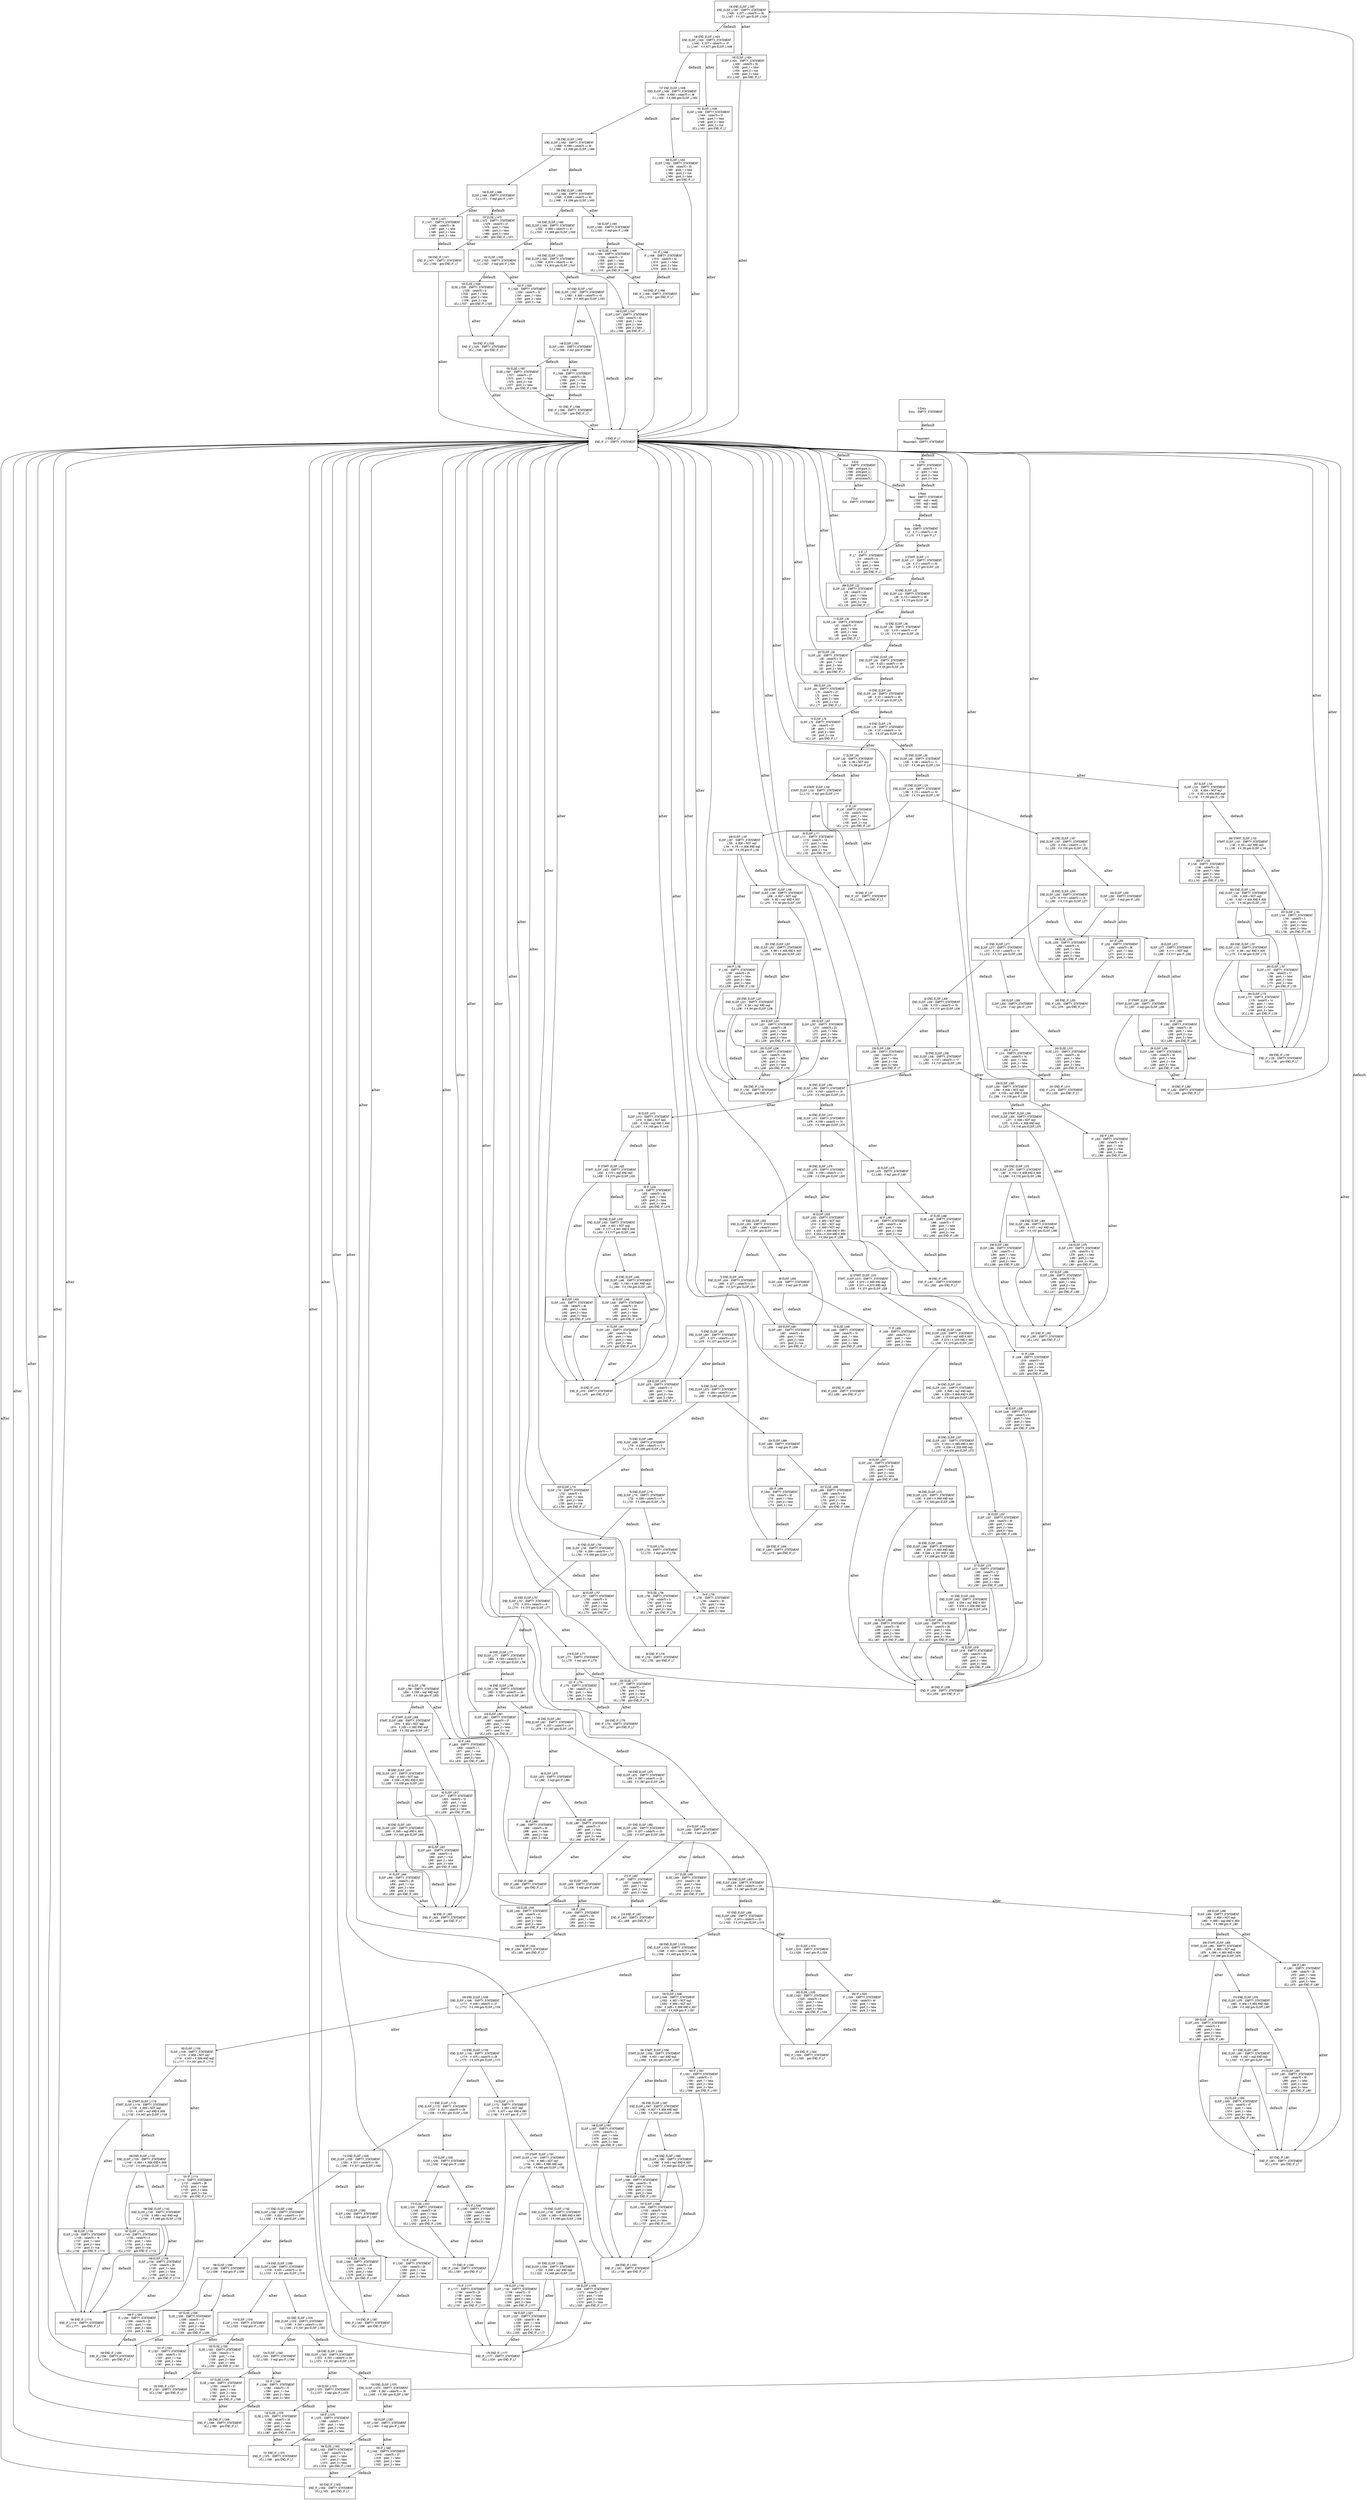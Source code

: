 digraph G {
  ranksep=.25;
  edge [arrowsize=.5]
  node [shape=rectangle, fontname="ArialNarrow",
        fontsize=12,  height=1.2];
  "134 END_ELSIF_L1397
END_ELSIF_L1397 :  EMPTY_STATEMENT
          L1426 :  #_t571 = cstate70 == 36
       CJ_L1427 :  if #_t571 goto ELSIF_L1424
"; "53 END_ELSIF_L526
 END_ELSIF_L526 :  EMPTY_STATEMENT
           L544 :  #_t218 = req1 AND #_t651
           L545 :  #_t219 = #_t218 AND #_t650
        CJ_L546 :  if #_t219 goto ELSIF_L541
"; "168 IF_L1294
       IF_L1294 :  EMPTY_STATEMENT
          L1308 :  cstate70 = 22
          L1310 :  grant_1 = true
          L1312 :  grant_2 = false
          L1314 :  grant_3 = false
"; "22 END_ELSIF_L92
  END_ELSIF_L92 :  EMPTY_STATEMENT
           L126 :  #_t48 = cstate70 == 11
        CJ_L127 :  if #_t48 goto ELSIF_L124
"; "33 END_ELSIF_L336
 END_ELSIF_L336 :  EMPTY_STATEMENT
           L352 :  #_t137 = cstate70 == 17
        CJ_L353 :  if #_t137 goto ELSIF_L350
"; "74 END_ELSIF_L675
 END_ELSIF_L675 :  EMPTY_STATEMENT
           L691 :  #_t283 = cstate70 == 4
        CJ_L692 :  if #_t283 goto ELSIF_L689
"; "103 ELSE_L935
      ELSE_L935 :  EMPTY_STATEMENT
           L939 :  cstate70 = 41
           L941 :  grant_1 = false
           L943 :  grant_2 = false
           L945 :  grant_3 = false
       UCJ_L946 :  goto END_IF_L934
"; "142 ELSE_L1499
     ELSE_L1499 :  EMPTY_STATEMENT
          L1503 :  cstate70 = 31
          L1505 :  grant_1 = false
          L1507 :  grant_2 = false
          L1509 :  grant_3 = false
      UCJ_L1510 :  goto END_IF_L1498
"; "160 ELSIF_L1452
    ELSIF_L1452 :  EMPTY_STATEMENT
          L1458 :  cstate70 = 33
          L1460 :  grant_1 = false
          L1462 :  grant_2 = true
          L1464 :  grant_3 = false
      UCJ_L1465 :  goto END_IF_L7
"; "253 ELSIF_L236
     ELSIF_L236 :  EMPTY_STATEMENT
           L241 :  cstate70 = 49
           L243 :  grant_1 = false
           L245 :  grant_2 = false
           L247 :  grant_3 = false
       UCJ_L248 :  goto END_IF_L192
"; "28 ELSIF_L296
     ELSIF_L296 :  EMPTY_STATEMENT
           L300 :  cstate70 = 34
           L302 :  grant_1 = false
           L304 :  grant_2 = true
           L306 :  grant_3 = false
       UCJ_L307 :  goto END_IF_L282
"; "234 ELSIF_L370
     ELSIF_L370 :  EMPTY_STATEMENT
           L376 :  cstate70 = 12
           L378 :  grant_1 = false
           L380 :  grant_2 = true
           L382 :  grant_3 = false
       UCJ_L383 :  goto END_IF_L355
"; "126 END_IF_L1348
   END_IF_L1348 :  EMPTY_STATEMENT
      UCJ_L1369 :  goto END_IF_L7
"; "56 END_ELSIF_L557
 END_ELSIF_L557 :  EMPTY_STATEMENT
           L575 :  #_t233 = #_t649 AND #_t651
           L576 :  #_t234 = #_t233 AND req3
        CJ_L577 :  if #_t234 goto ELSIF_L572
"; "175 IF_L1177
       IF_L1177 :  EMPTY_STATEMENT
          L1184 :  cstate70 = 29
          L1186 :  grant_1 = false
          L1188 :  grant_2 = false
          L1190 :  grant_3 = false
      UCJ_L1191 :  goto END_IF_L1177
"; "155 ELSE_L1526
     ELSE_L1526 :  EMPTY_STATEMENT
          L1530 :  cstate70 = 9
          L1532 :  grant_1 = false
          L1534 :  grant_2 = false
          L1536 :  grant_3 = true
      UCJ_L1537 :  goto END_IF_L1525
"; "146 ELSIF_L1547
    ELSIF_L1547 :  EMPTY_STATEMENT
          L1553 :  cstate70 = 43
          L1555 :  grant_1 = true
          L1557 :  grant_2 = false
          L1559 :  grant_3 = false
      UCJ_L1560 :  goto END_IF_L7
"; "34 END_ELSIF_L350
 END_ELSIF_L350 :  EMPTY_STATEMENT
           L415 :  #_t163 = cstate70 == 18
        CJ_L416 :  if #_t163 goto ELSIF_L413
"; "229 ELSIF_L661
     ELSIF_L661 :  EMPTY_STATEMENT
           L667 :  cstate70 = 6
           L669 :  grant_1 = false
           L671 :  grant_2 = false
           L673 :  grant_3 = true
       UCJ_L674 :  goto END_IF_L7
"; "106 END_ELSIF_L929
 END_ELSIF_L929 :  EMPTY_STATEMENT
           L958 :  #_t387 = cstate70 == 24
        CJ_L959 :  if #_t387 goto ELSIF_L956
"; "219 ELSIF_L771
     ELSIF_L771 :  EMPTY_STATEMENT
        CJ_L778 :  if req1 goto IF_L776
"; "70 ELSE_L640
      ELSE_L640 :  EMPTY_STATEMENT
           L644 :  cstate70 = 19
           L646 :  grant_1 = false
           L648 :  grant_2 = false
           L650 :  grant_3 = false
       UCJ_L651 :  goto END_IF_L639
"; "190 END_IF_L1114
   END_IF_L1114 :  EMPTY_STATEMENT
      UCJ_L1171 :  goto END_IF_L7
"; "66 END_IF_L508
    END_IF_L508 :  EMPTY_STATEMENT
       UCJ_L633 :  goto END_IF_L7
"; "75 END_ELSIF_L689
 END_ELSIF_L689 :  EMPTY_STATEMENT
           L718 :  #_t293 = cstate70 == 5
        CJ_L719 :  if #_t293 goto ELSIF_L716
"; "211 END_ELSIF_L991
 END_ELSIF_L991 :  EMPTY_STATEMENT
          L1006 :  #_t407 = req2 AND req3
       CJ_L1007 :  if #_t407 goto ELSIF_L1005
"; "145 END_ELSIF_L1520
END_ELSIF_L1520 :  EMPTY_STATEMENT
          L1549 :  #_t619 = cstate70 == 42
       CJ_L1550 :  if #_t619 goto ELSIF_L1547
"; "78 ELSE_L736
      ELSE_L736 :  EMPTY_STATEMENT
           L740 :  cstate70 = 9
           L742 :  grant_1 = false
           L744 :  grant_2 = true
           L746 :  grant_3 = false
       UCJ_L747 :  goto END_IF_L735
"; "216 END_IF_L907
    END_IF_L907 :  EMPTY_STATEMENT
       UCJ_L928 :  goto END_IF_L7
"; "196 END_ELSIF_L1080
END_ELSIF_L1080 :  EMPTY_STATEMENT
          L1096 :  #_t443 = req1 AND #_t657
       CJ_L1097 :  if #_t443 goto ELSIF_L1094
"; "264 ELSIF_L172
     ELSIF_L172 :  EMPTY_STATEMENT
           L178 :  cstate70 = 14
           L180 :  grant_1 = false
           L182 :  grant_2 = false
           L184 :  grant_3 = false
       UCJ_L185 :  goto END_IF_L129
"; "232 IF_L355
        IF_L355 :  EMPTY_STATEMENT
           L362 :  cstate70 = 18
           L364 :  grant_1 = false
           L366 :  grant_2 = true
           L368 :  grant_3 = false
       UCJ_L369 :  goto END_IF_L355
"; "207 END_IF_L961
    END_IF_L961 :  EMPTY_STATEMENT
      UCJ_L1018 :  goto END_IF_L7
"; "263 END_ELSIF_L157
 END_ELSIF_L157 :  EMPTY_STATEMENT
           L174 :  #_t68 = req1 AND #_t635
        CJ_L175 :  if #_t68 goto ELSIF_L172
"; "170 ELSIF_L1235
    ELSIF_L1235 :  EMPTY_STATEMENT
       CJ_L1242 :  if req2 goto IF_L1240
"; "32 END_ELSIF_L309
 END_ELSIF_L309 :  EMPTY_STATEMENT
           L338 :  #_t131 = cstate70 == 16
        CJ_L339 :  if #_t131 goto ELSIF_L336
"; "0 Entry
          Entry :  EMPTY_STATEMENT
"; "105 IF_L934
        IF_L934 :  EMPTY_STATEMENT
           L948 :  cstate70 = 45
           L950 :  grant_1 = false
           L952 :  grant_2 = false
           L954 :  grant_3 = false
"; "184 START_ELSIF_L1118
START_ELSIF_L1118 :  EMPTY_STATEMENT
          L1130 :  #_t659 = NOT req2
          L1131 :  #_t457 = req1 AND #_t659
       CJ_L1132 :  if #_t457 goto ELSIF_L1129
"; "247 IF_L255
        IF_L255 :  EMPTY_STATEMENT
           L269 :  cstate70 = 38
           L271 :  grant_1 = false
           L273 :  grant_2 = false
           L275 :  grant_3 = false
"; "95 END_ELSIF_L861
 END_ELSIF_L861 :  EMPTY_STATEMENT
           L877 :  #_t357 = cstate70 == 21
        CJ_L878 :  if #_t357 goto ELSIF_L875
"; "17 ELSIF_L92
      ELSIF_L92 :  EMPTY_STATEMENT
            L98 :  #_t38 = NOT req1
         CJ_L99 :  if #_t38 goto IF_L97
"; "35 ELSIF_L413
     ELSIF_L413 :  EMPTY_STATEMENT
           L419 :  #_t640 = NOT req3
           L420 :  #_t165 = req2 AND #_t640
        CJ_L421 :  if #_t165 goto IF_L418
"; "87 START_ELSIF_L806
START_ELSIF_L806 :  EMPTY_STATEMENT
           L818 :  #_t652 = NOT req2
           L819 :  #_t332 = #_t652 AND req3
        CJ_L820 :  if #_t332 goto ELSIF_L817
"; "210 END_ELSIF_L976
 END_ELSIF_L976 :  EMPTY_STATEMENT
           L993 :  #_t402 = #_t655 AND req3
        CJ_L994 :  if #_t402 goto ELSIF_L991
"; "143 END_IF_L1498
   END_IF_L1498 :  EMPTY_STATEMENT
      UCJ_L1519 :  goto END_IF_L7
"; "256 END_IF_L192
    END_IF_L192 :  EMPTY_STATEMENT
       UCJ_L249 :  goto END_IF_L7
"; "227 ELSE_L695
      ELSE_L695 :  EMPTY_STATEMENT
           L699 :  cstate70 = 9
           L701 :  grant_1 = false
           L703 :  grant_2 = false
           L705 :  grant_3 = true
       UCJ_L706 :  goto END_IF_L694
"; "121 IF_L1321
       IF_L1321 :  EMPTY_STATEMENT
          L1335 :  cstate70 = 15
          L1337 :  grant_1 = true
          L1339 :  grant_2 = false
          L1341 :  grant_3 = false
"; "128 END_ELSIF_L1343
END_ELSIF_L1343 :  EMPTY_STATEMENT
          L1372 :  #_t551 = cstate70 == 34
       CJ_L1373 :  if #_t551 goto ELSIF_L1370
"; "225 IF_L694
        IF_L694 :  EMPTY_STATEMENT
           L708 :  cstate70 = 32
           L710 :  grant_1 = false
           L712 :  grant_2 = false
           L714 :  grant_3 = true
"; "156 ELSIF_L1466
    ELSIF_L1466 :  EMPTY_STATEMENT
       CJ_L1473 :  if req3 goto IF_L1471
"; "27 START_ELSIF_L285
START_ELSIF_L285 :  EMPTY_STATEMENT
        CJ_L297 :  if req3 goto ELSIF_L296
"; "217 ELSE_L908
      ELSE_L908 :  EMPTY_STATEMENT
           L912 :  cstate70 = 28
           L914 :  grant_1 = false
           L916 :  grant_2 = true
           L918 :  grant_3 = false
       UCJ_L919 :  goto END_IF_L907
"; "138 END_ELSIF_L1452
END_ELSIF_L1452 :  EMPTY_STATEMENT
          L1468 :  #_t589 = cstate70 == 39
       CJ_L1469 :  if #_t589 goto ELSIF_L1466
"; "38 ELSIF_L433
     ELSIF_L433 :  EMPTY_STATEMENT
           L438 :  cstate70 = 46
           L440 :  grant_1 = false
           L442 :  grant_2 = false
           L444 :  grant_3 = false
       UCJ_L445 :  goto END_IF_L418
"; "76 END_ELSIF_L716
 END_ELSIF_L716 :  EMPTY_STATEMENT
           L732 :  #_t299 = cstate70 == 6
        CJ_L733 :  if #_t299 goto ELSIF_L730
"; "116 ELSE_L1268
     ELSE_L1268 :  EMPTY_STATEMENT
          L1272 :  cstate70 = 28
          L1274 :  grant_1 = true
          L1276 :  grant_2 = false
          L1278 :  grant_3 = false
      UCJ_L1279 :  goto END_IF_L1267
"; "26 ELSIF_L277
     ELSIF_L277 :  EMPTY_STATEMENT
           L283 :  #_t111 = NOT req3
        CJ_L284 :  if #_t111 goto IF_L282
"; "46 END_IF_L481
    END_IF_L481 :  EMPTY_STATEMENT
       UCJ_L502 :  goto END_IF_L7
"; "139 END_ELSIF_L1466
END_ELSIF_L1466 :  EMPTY_STATEMENT
          L1495 :  #_t599 = cstate70 == 40
       CJ_L1496 :  if #_t599 goto ELSIF_L1493
"; "97 END_IF_L880
    END_IF_L880 :  EMPTY_STATEMENT
       UCJ_L901 :  goto END_IF_L7
"; "154 END_IF_L1525
   END_IF_L1525 :  EMPTY_STATEMENT
      UCJ_L1546 :  goto END_IF_L7
"; "257 ELSIF_L124
     ELSIF_L124 :  EMPTY_STATEMENT
           L130 :  #_t634 = NOT req1
           L131 :  #_t50 = #_t634 AND req3
        CJ_L132 :  if #_t50 goto IF_L129
"; "89 ELSIF_L831
     ELSIF_L831 :  EMPTY_STATEMENT
           L838 :  cstate70 = 0
           L840 :  grant_1 = true
           L842 :  grant_2 = false
           L844 :  grant_3 = false
       UCJ_L845 :  goto END_IF_L803
"; "260 START_ELSIF_L133
START_ELSIF_L133 :  EMPTY_STATEMENT
           L145 :  #_t55 = req1 AND req3
        CJ_L146 :  if #_t55 goto ELSIF_L144
"; "188 END_ELSIF_L1143
END_ELSIF_L1143 :  EMPTY_STATEMENT
          L1159 :  #_t469 = req1 AND req2
       CJ_L1160 :  if #_t469 goto ELSIF_L1158
"; "43 END_IF_L418
    END_IF_L418 :  EMPTY_STATEMENT
       UCJ_L475 :  goto END_IF_L7
"; "194 START_ELSIF_L1056
START_ELSIF_L1056 :  EMPTY_STATEMENT
          L1068 :  #_t431 = req1 AND req3
       CJ_L1069 :  if #_t431 goto ELSIF_L1067
"; "6 End
            End :  EMPTY_STATEMENT
          L1588 :  print(grant_3,)
          L1589 :  print(grant_2,)
          L1590 :  print(grant_1,)
          L1591 :  print(cstate70,)
"; "1 Responder3
     Responder3 :  EMPTY_STATEMENT
"; "86 END_IF_L803
    END_IF_L803 :  EMPTY_STATEMENT
       UCJ_L860 :  goto END_IF_L7
"; "159 IF_L1471
       IF_L1471 :  EMPTY_STATEMENT
          L1485 :  cstate70 = 36
          L1487 :  grant_1 = false
          L1489 :  grant_2 = false
          L1491 :  grant_3 = false
"; "248 ELSIF_L187
     ELSIF_L187 :  EMPTY_STATEMENT
           L193 :  #_t636 = NOT req1
           L194 :  #_t76 = #_t636 AND req2
        CJ_L195 :  if #_t76 goto IF_L192
"; "137 END_ELSIF_L1438
END_ELSIF_L1438 :  EMPTY_STATEMENT
          L1454 :  #_t583 = cstate70 == 38
       CJ_L1455 :  if #_t583 goto ELSIF_L1452
"; "92 ELSIF_L817
     ELSIF_L817 :  EMPTY_STATEMENT
           L823 :  cstate70 = 12
           L825 :  grant_1 = true
           L827 :  grant_2 = false
           L829 :  grant_3 = false
       UCJ_L830 :  goto END_IF_L803
"; "214 ELSIF_L902
     ELSIF_L902 :  EMPTY_STATEMENT
        CJ_L909 :  if req1 goto IF_L907
"; "265 ELSIF_L157
     ELSIF_L157 :  EMPTY_STATEMENT
           L164 :  cstate70 = 17
           L166 :  grant_1 = false
           L168 :  grant_2 = false
           L170 :  grant_3 = false
       UCJ_L171 :  goto END_IF_L129
"; "267 ELSIF_L50
      ELSIF_L50 :  EMPTY_STATEMENT
            L56 :  cstate70 = 19
            L58 :  grant_1 = true
            L60 :  grant_2 = false
            L62 :  grant_3 = false
        UCJ_L63 :  goto END_IF_L7
"; "230 ELSIF_L350
     ELSIF_L350 :  EMPTY_STATEMENT
           L356 :  #_t639 = NOT req3
           L357 :  #_t139 = req1 AND #_t639
        CJ_L358 :  if #_t139 goto IF_L355
"; "258 END_IF_L129
    END_IF_L129 :  EMPTY_STATEMENT
       UCJ_L186 :  goto END_IF_L7
"; "202 IF_L1024
       IF_L1024 :  EMPTY_STATEMENT
          L1038 :  cstate70 = 44
          L1040 :  grant_1 = false
          L1042 :  grant_2 = false
          L1044 :  grant_3 = false
"; "185 ELSIF_L1129
    ELSIF_L1129 :  EMPTY_STATEMENT
          L1135 :  cstate70 = 18
          L1137 :  grant_1 = false
          L1139 :  grant_2 = false
          L1141 :  grant_3 = true
      UCJ_L1142 :  goto END_IF_L1114
"; "83 END_ELSIF_L757
 END_ELSIF_L757 :  EMPTY_STATEMENT
           L773 :  #_t315 = cstate70 == 8
        CJ_L774 :  if #_t315 goto ELSIF_L771
"; "36 IF_L418
        IF_L418 :  EMPTY_STATEMENT
           L425 :  cstate70 = 40
           L427 :  grant_1 = false
           L429 :  grant_2 = false
           L431 :  grant_3 = false
       UCJ_L432 :  goto END_IF_L418
"; "167 ELSE_L1295
     ELSE_L1295 :  EMPTY_STATEMENT
          L1299 :  cstate70 = 17
          L1301 :  grant_1 = true
          L1303 :  grant_2 = false
          L1305 :  grant_3 = false
      UCJ_L1306 :  goto END_IF_L1294
"; "111 END_ELSIF_L1172
END_ELSIF_L1172 :  EMPTY_STATEMENT
          L1237 :  #_t501 = cstate70 == 29
       CJ_L1238 :  if #_t501 goto ELSIF_L1235
"; "240 ELSIF_L309
     ELSIF_L309 :  EMPTY_STATEMENT
        CJ_L316 :  if req1 goto IF_L314
"; "82 ELSIF_L757
     ELSIF_L757 :  EMPTY_STATEMENT
           L763 :  cstate70 = 8
           L765 :  grant_1 = true
           L767 :  grant_2 = false
           L769 :  grant_3 = false
       UCJ_L770 :  goto END_IF_L7
"; "69 END_IF_L639
    END_IF_L639 :  EMPTY_STATEMENT
       UCJ_L660 :  goto END_IF_L7
"; "161 ELSIF_L1438
    ELSIF_L1438 :  EMPTY_STATEMENT
          L1444 :  cstate70 = 31
          L1446 :  grant_1 = false
          L1448 :  grant_2 = false
          L1450 :  grant_3 = true
      UCJ_L1451 :  goto END_IF_L7
"; "42 ELSIF_L446
     ELSIF_L446 :  EMPTY_STATEMENT
           L453 :  cstate70 = 24
           L455 :  grant_1 = false
           L457 :  grant_2 = false
           L459 :  grant_3 = false
       UCJ_L460 :  goto END_IF_L418
"; "12 END_ELSIF_L36
  END_ELSIF_L36 :  EMPTY_STATEMENT
            L52 :  #_t19 = cstate70 == 47
         CJ_L53 :  if #_t19 goto ELSIF_L50
"; "178 ELSIF_L1192
    ELSIF_L1192 :  EMPTY_STATEMENT
          L1198 :  cstate70 = 10
          L1200 :  grant_1 = false
          L1202 :  grant_2 = false
          L1204 :  grant_3 = false
      UCJ_L1205 :  goto END_IF_L1177
"; "31 END_ELSIF_L277
 END_ELSIF_L277 :  EMPTY_STATEMENT
           L311 :  #_t121 = cstate70 == 15
        CJ_L312 :  if #_t121 goto ELSIF_L309
"; "177 START_ELSIF_L1181
START_ELSIF_L1181 :  EMPTY_STATEMENT
          L1193 :  #_t660 = NOT req1
          L1194 :  #_t483 = #_t660 AND req2
       CJ_L1195 :  if #_t483 goto ELSIF_L1192
"; "18 END_IF_L97
     END_IF_L97 :  EMPTY_STATEMENT
       UCJ_L123 :  goto END_IF_L7
"; "98 IF_L880
        IF_L880 :  EMPTY_STATEMENT
           L894 :  cstate70 = 30
           L896 :  grant_1 = false
           L898 :  grant_2 = true
           L900 :  grant_3 = false
"; "3 Read
           Read :  EMPTY_STATEMENT
          L1592 :  req3 = read()
          L1593 :  req2 = read()
          L1594 :  req1 = read()
"; "29 IF_L282
        IF_L282 :  EMPTY_STATEMENT
           L288 :  cstate70 = 24
           L290 :  grant_1 = false
           L292 :  grant_2 = true
           L294 :  grant_3 = false
       UCJ_L295 :  goto END_IF_L282
"; "37 START_ELSIF_L422
START_ELSIF_L422 :  EMPTY_STATEMENT
           L434 :  #_t170 = req2 AND req3
        CJ_L435 :  if #_t170 goto ELSIF_L433
"; "231 END_IF_L355
    END_IF_L355 :  EMPTY_STATEMENT
       UCJ_L412 :  goto END_IF_L7
"; "238 ELSIF_L384
     ELSIF_L384 :  EMPTY_STATEMENT
           L391 :  cstate70 = 0
           L393 :  grant_1 = false
           L395 :  grant_2 = true
           L397 :  grant_3 = false
       UCJ_L398 :  goto END_IF_L355
"; "15 ELSIF_L78
      ELSIF_L78 :  EMPTY_STATEMENT
            L84 :  cstate70 = 21
            L86 :  grant_1 = false
            L88 :  grant_2 = false
            L90 :  grant_3 = true
        UCJ_L91 :  goto END_IF_L7
"; "203 ELSE_L1025
     ELSE_L1025 :  EMPTY_STATEMENT
          L1029 :  cstate70 = 8
          L1031 :  grant_1 = false
          L1033 :  grant_2 = false
          L1035 :  grant_3 = false
      UCJ_L1036 :  goto END_IF_L1024
"; "118 END_ELSIF_L1289
END_ELSIF_L1289 :  EMPTY_STATEMENT
          L1318 :  #_t531 = cstate70 == 32
       CJ_L1319 :  if #_t531 goto ELSIF_L1316
"; "62 ELSIF_L618
     ELSIF_L618 :  EMPTY_STATEMENT
           L625 :  cstate70 = 35
           L627 :  grant_1 = false
           L629 :  grant_2 = false
           L631 :  grant_3 = false
       UCJ_L632 :  goto END_IF_L508
"; "135 ELSIF_L1424
    ELSIF_L1424 :  EMPTY_STATEMENT
          L1430 :  cstate70 = 33
          L1432 :  grant_1 = false
          L1434 :  grant_2 = true
          L1436 :  grant_3 = false
      UCJ_L1437 :  goto END_IF_L7
"; "63 ELSIF_L602
     ELSIF_L602 :  EMPTY_STATEMENT
           L610 :  cstate70 = 26
           L612 :  grant_1 = false
           L614 :  grant_2 = false
           L616 :  grant_3 = false
       UCJ_L617 :  goto END_IF_L508
"; "30 END_IF_L282
    END_IF_L282 :  EMPTY_STATEMENT
       UCJ_L308 :  goto END_IF_L7
"; "166 ELSIF_L1289
    ELSIF_L1289 :  EMPTY_STATEMENT
       CJ_L1296 :  if req3 goto IF_L1294
"; "127 ELSE_L1349
     ELSE_L1349 :  EMPTY_STATEMENT
          L1353 :  cstate70 = 27
          L1355 :  grant_1 = true
          L1357 :  grant_2 = false
          L1359 :  grant_3 = false
      UCJ_L1360 :  goto END_IF_L1348
"; "113 ELSIF_L1262
    ELSIF_L1262 :  EMPTY_STATEMENT
       CJ_L1269 :  if req2 goto IF_L1267
"; "149 IF_L1566
       IF_L1566 :  EMPTY_STATEMENT
          L1580 :  cstate70 = 29
          L1582 :  grant_1 = false
          L1584 :  grant_2 = true
          L1586 :  grant_3 = false
"; "186 END_ELSIF_L1129
END_ELSIF_L1129 :  EMPTY_STATEMENT
          L1146 :  #_t464 = #_t658 AND #_t659
       CJ_L1147 :  if #_t464 goto ELSIF_L1143
"; "114 END_IF_L1267
   END_IF_L1267 :  EMPTY_STATEMENT
      UCJ_L1288 :  goto END_IF_L7
"; "242 IF_L314
        IF_L314 :  EMPTY_STATEMENT
           L328 :  cstate70 = 16
           L330 :  grant_1 = false
           L332 :  grant_2 = false
           L334 :  grant_3 = false
"; "21 IF_L97
         IF_L97 :  EMPTY_STATEMENT
           L103 :  cstate70 = 11
           L105 :  grant_1 = false
           L107 :  grant_2 = false
           L109 :  grant_3 = true
       UCJ_L110 :  goto END_IF_L97
"; "91 ELSIF_L846
     ELSIF_L846 :  EMPTY_STATEMENT
           L852 :  cstate70 = 26
           L854 :  grant_1 = true
           L856 :  grant_2 = false
           L858 :  grant_3 = false
       UCJ_L859 :  goto END_IF_L803
"; "50 ELSIF_L503
     ELSIF_L503 :  EMPTY_STATEMENT
           L509 :  #_t650 = NOT req3
           L510 :  #_t651 = NOT req2
           L511 :  #_t649 = NOT req1
           L512 :  #_t203 = #_t649 AND #_t651
           L513 :  #_t204 = #_t203 AND #_t650
        CJ_L514 :  if #_t204 goto IF_L508
"; "19 START_ELSIF_L100
START_ELSIF_L100 :  EMPTY_STATEMENT
        CJ_L112 :  if req1 goto ELSIF_L111
"; "115 IF_L1267
       IF_L1267 :  EMPTY_STATEMENT
          L1281 :  cstate70 = 25
          L1283 :  grant_1 = true
          L1285 :  grant_2 = false
          L1287 :  grant_3 = false
"; "94 END_ELSIF_L798
 END_ELSIF_L798 :  EMPTY_STATEMENT
           L863 :  #_t351 = cstate70 == 20
        CJ_L864 :  if #_t351 goto ELSIF_L861
"; "266 ELSIF_L64
      ELSIF_L64 :  EMPTY_STATEMENT
            L70 :  cstate70 = 21
            L72 :  grant_1 = false
            L74 :  grant_2 = false
            L76 :  grant_3 = true
        UCJ_L77 :  goto END_IF_L7
"; "81 END_ELSIF_L730
 END_ELSIF_L730 :  EMPTY_STATEMENT
           L759 :  #_t309 = cstate70 == 7
        CJ_L760 :  if #_t309 goto ELSIF_L757
"; "57 ELSIF_L572
     ELSIF_L572 :  EMPTY_STATEMENT
           L580 :  cstate70 = 12
           L582 :  grant_1 = false
           L584 :  grant_2 = false
           L586 :  grant_3 = false
       UCJ_L587 :  goto END_IF_L508
"; "191 IF_L1114
       IF_L1114 :  EMPTY_STATEMENT
          L1121 :  cstate70 = 26
          L1123 :  grant_1 = false
          L1125 :  grant_2 = false
          L1127 :  grant_3 = true
      UCJ_L1128 :  goto END_IF_L1114
"; "169 END_IF_L1294
   END_IF_L1294 :  EMPTY_STATEMENT
      UCJ_L1315 :  goto END_IF_L7
"; "55 ELSIF_L557
     ELSIF_L557 :  EMPTY_STATEMENT
           L564 :  cstate70 = 39
           L566 :  grant_1 = false
           L568 :  grant_2 = false
           L570 :  grant_3 = false
       UCJ_L571 :  goto END_IF_L508
"; "172 IF_L1240
       IF_L1240 :  EMPTY_STATEMENT
          L1254 :  cstate70 = 40
          L1256 :  grant_1 = false
          L1258 :  grant_2 = false
          L1260 :  grant_3 = true
"; "183 ELSIF_L1109
    ELSIF_L1109 :  EMPTY_STATEMENT
          L1115 :  #_t658 = NOT req1
          L1116 :  #_t451 = #_t658 AND req2
       CJ_L1117 :  if #_t451 goto IF_L1114
"; "147 END_ELSIF_L1547
END_ELSIF_L1547 :  EMPTY_STATEMENT
          L1563 :  #_t625 = cstate70 == 43
       CJ_L1564 :  if #_t625 goto ELSIF_L1561
"; "150 ELSE_L1567
     ELSE_L1567 :  EMPTY_STATEMENT
          L1571 :  cstate70 = 27
          L1573 :  grant_1 = false
          L1575 :  grant_2 = true
          L1577 :  grant_3 = false
      UCJ_L1578 :  goto END_IF_L1566
"; "213 ELSIF_L991
     ELSIF_L991 :  EMPTY_STATEMENT
           L997 :  cstate70 = 30
           L999 :  grant_1 = false
          L1001 :  grant_2 = false
          L1003 :  grant_3 = false
      UCJ_L1004 :  goto END_IF_L961
"; "48 IF_L481
        IF_L481 :  EMPTY_STATEMENT
           L495 :  cstate70 = 14
           L497 :  grant_1 = false
           L499 :  grant_2 = false
           L501 :  grant_3 = true
"; "164 ELSE_L1403
     ELSE_L1403 :  EMPTY_STATEMENT
          L1407 :  cstate70 = 4
          L1409 :  grant_1 = false
          L1411 :  grant_2 = false
          L1413 :  grant_3 = false
      UCJ_L1414 :  goto END_IF_L1402
"; "100 END_ELSIF_L875
 END_ELSIF_L875 :  EMPTY_STATEMENT
           L904 :  #_t367 = cstate70 == 22
        CJ_L905 :  if #_t367 goto ELSIF_L902
"; "40 END_ELSIF_L446
 END_ELSIF_L446 :  EMPTY_STATEMENT
           L463 :  #_t183 = #_t641 AND req3
        CJ_L464 :  if #_t183 goto ELSIF_L461
"; "10 END_ELSIF_L22
  END_ELSIF_L22 :  EMPTY_STATEMENT
            L38 :  #_t13 = cstate70 == 46
         CJ_L39 :  if #_t13 goto ELSIF_L36
"; "237 ELSIF_L399
     ELSIF_L399 :  EMPTY_STATEMENT
           L404 :  cstate70 = 35
           L406 :  grant_1 = false
           L408 :  grant_2 = true
           L410 :  grant_3 = false
       UCJ_L411 :  goto END_IF_L355
"; "192 ELSIF_L1046
    ELSIF_L1046 :  EMPTY_STATEMENT
          L1052 :  #_t657 = NOT req3
          L1053 :  #_t656 = NOT req1
          L1054 :  #_t426 = #_t656 AND #_t657
       CJ_L1055 :  if #_t426 goto IF_L1051
"; "20 ELSIF_L111
     ELSIF_L111 :  EMPTY_STATEMENT
           L115 :  cstate70 = 13
           L117 :  grant_1 = false
           L119 :  grant_2 = false
           L121 :  grant_3 = true
       UCJ_L122 :  goto END_IF_L97
"; "222 ELSE_L777
      ELSE_L777 :  EMPTY_STATEMENT
           L781 :  cstate70 = 17
           L783 :  grant_1 = false
           L785 :  grant_2 = false
           L787 :  grant_3 = true
       UCJ_L788 :  goto END_IF_L776
"; "117 END_ELSIF_L1262
END_ELSIF_L1262 :  EMPTY_STATEMENT
          L1291 :  #_t521 = cstate70 == 31
       CJ_L1292 :  if #_t521 goto ELSIF_L1289
"; "122 END_IF_L1321
   END_IF_L1321 :  EMPTY_STATEMENT
      UCJ_L1342 :  goto END_IF_L7
"; "68 ELSIF_L634
     ELSIF_L634 :  EMPTY_STATEMENT
        CJ_L641 :  if req1 goto IF_L639
"; "93 IF_L803
        IF_L803 :  EMPTY_STATEMENT
           L809 :  cstate70 = 1
           L811 :  grant_1 = true
           L813 :  grant_2 = false
           L815 :  grant_3 = false
       UCJ_L816 :  goto END_IF_L803
"; "144 END_ELSIF_L1493
END_ELSIF_L1493 :  EMPTY_STATEMENT
          L1522 :  #_t609 = cstate70 == 41
       CJ_L1523 :  if #_t609 goto ELSIF_L1520
"; "244 ELSIF_L250
     ELSIF_L250 :  EMPTY_STATEMENT
        CJ_L257 :  if req3 goto IF_L255
"; "124 ELSIF_L1343
    ELSIF_L1343 :  EMPTY_STATEMENT
       CJ_L1350 :  if req2 goto IF_L1348
"; "255 ELSIF_L207
     ELSIF_L207 :  EMPTY_STATEMENT
           L213 :  cstate70 = 23
           L215 :  grant_1 = false
           L217 :  grant_2 = false
           L219 :  grant_3 = false
       UCJ_L220 :  goto END_IF_L192
"; "158 END_IF_L1471
   END_IF_L1471 :  EMPTY_STATEMENT
      UCJ_L1492 :  goto END_IF_L7
"; "201 ELSIF_L1019
    ELSIF_L1019 :  EMPTY_STATEMENT
       CJ_L1026 :  if req1 goto IF_L1024
"; "8 IF_L7
          IF_L7 :  EMPTY_STATEMENT
            L14 :  cstate70 = 6
            L16 :  grant_1 = false
            L18 :  grant_2 = false
            L20 :  grant_3 = true
        UCJ_L21 :  goto END_IF_L7
"; "16 END_ELSIF_L78
  END_ELSIF_L78 :  EMPTY_STATEMENT
            L94 :  #_t37 = cstate70 == 10
         CJ_L95 :  if #_t37 goto ELSIF_L92
"; "59 ELSIF_L588
     ELSIF_L588 :  EMPTY_STATEMENT
           L594 :  cstate70 = 20
           L596 :  grant_1 = false
           L598 :  grant_2 = false
           L600 :  grant_3 = false
       UCJ_L601 :  goto END_IF_L508
"; "107 END_ELSIF_L956
 END_ELSIF_L956 :  EMPTY_STATEMENT
          L1021 :  #_t413 = cstate70 == 25
       CJ_L1022 :  if #_t413 goto ELSIF_L1019
"; "4 Body
           Body :  EMPTY_STATEMENT
             L9 :  #_t1 = cstate70 == 44
         CJ_L10 :  if #_t1 goto IF_L7
"; "251 END_ELSIF_L207
 END_ELSIF_L207 :  EMPTY_STATEMENT
           L224 :  #_t89 = #_t636 AND #_t637
        CJ_L225 :  if #_t89 goto ELSIF_L221
"; "131 END_IF_L1375
   END_IF_L1375 :  EMPTY_STATEMENT
      UCJ_L1396 :  goto END_IF_L7
"; "228 ELSIF_L675
     ELSIF_L675 :  EMPTY_STATEMENT
           L681 :  cstate70 = 4
           L683 :  grant_1 = false
           L685 :  grant_2 = true
           L687 :  grant_3 = false
       UCJ_L688 :  goto END_IF_L7
"; "206 IF_L961
        IF_L961 :  EMPTY_STATEMENT
           L968 :  cstate70 = 32
           L970 :  grant_1 = false
           L972 :  grant_2 = false
           L974 :  grant_3 = false
       UCJ_L975 :  goto END_IF_L961
"; "250 START_ELSIF_L196
START_ELSIF_L196 :  EMPTY_STATEMENT
           L208 :  #_t637 = NOT req2
           L209 :  #_t82 = req1 AND #_t637
        CJ_L210 :  if #_t82 goto ELSIF_L207
"; "84 END_ELSIF_L771
 END_ELSIF_L771 :  EMPTY_STATEMENT
           L800 :  #_t325 = cstate70 == 9
        CJ_L801 :  if #_t325 goto ELSIF_L798
"; "215 IF_L907
        IF_L907 :  EMPTY_STATEMENT
           L921 :  cstate70 = 23
           L923 :  grant_1 = false
           L925 :  grant_2 = true
           L927 :  grant_3 = false
"; "65 ELSIF_L526
     ELSIF_L526 :  EMPTY_STATEMENT
           L533 :  cstate70 = 1
           L535 :  grant_1 = false
           L537 :  grant_2 = false
           L539 :  grant_3 = false
       UCJ_L540 :  goto END_IF_L508
"; "136 END_ELSIF_L1424
END_ELSIF_L1424 :  EMPTY_STATEMENT
          L1440 :  #_t577 = cstate70 == 37
       CJ_L1441 :  if #_t577 goto ELSIF_L1438
"; "41 ELSIF_L461
     ELSIF_L461 :  EMPTY_STATEMENT
           L467 :  cstate70 = 34
           L469 :  grant_1 = false
           L471 :  grant_2 = false
           L473 :  grant_3 = false
       UCJ_L474 :  goto END_IF_L418
"; "141 IF_L1498
       IF_L1498 :  EMPTY_STATEMENT
          L1512 :  cstate70 = 42
          L1514 :  grant_1 = false
          L1516 :  grant_2 = false
          L1518 :  grant_3 = false
"; "90 END_ELSIF_L831
 END_ELSIF_L831 :  EMPTY_STATEMENT
           L848 :  #_t345 = req2 AND #_t653
        CJ_L849 :  if #_t345 goto ELSIF_L846
"; "197 ELSIF_L1094
    ELSIF_L1094 :  EMPTY_STATEMENT
          L1100 :  cstate70 = 13
          L1102 :  grant_1 = false
          L1104 :  grant_2 = false
          L1106 :  grant_3 = false
      UCJ_L1107 :  goto END_IF_L1051
"; "200 END_IF_L1051
   END_IF_L1051 :  EMPTY_STATEMENT
      UCJ_L1108 :  goto END_IF_L7
"; "162 ELSIF_L1397
    ELSIF_L1397 :  EMPTY_STATEMENT
       CJ_L1404 :  if req2 goto IF_L1402
"; "218 ELSIF_L861
     ELSIF_L861 :  EMPTY_STATEMENT
           L867 :  cstate70 = 21
           L869 :  grant_1 = false
           L871 :  grant_2 = false
           L873 :  grant_3 = true
       UCJ_L874 :  goto END_IF_L7
"; "187 ELSIF_L1143
    ELSIF_L1143 :  EMPTY_STATEMENT
          L1150 :  cstate70 = 0
          L1152 :  grant_1 = false
          L1154 :  grant_2 = false
          L1156 :  grant_3 = true
      UCJ_L1157 :  goto END_IF_L1114
"; "243 ELSE_L315
      ELSE_L315 :  EMPTY_STATEMENT
           L319 :  cstate70 = 43
           L321 :  grant_1 = false
           L323 :  grant_2 = false
           L325 :  grant_3 = false
       UCJ_L326 :  goto END_IF_L314
"; "52 START_ELSIF_L515
START_ELSIF_L515 :  EMPTY_STATEMENT
           L528 :  #_t210 = #_t649 AND req2
           L529 :  #_t211 = #_t210 AND req3
        CJ_L530 :  if #_t211 goto ELSIF_L526
"; "23 END_ELSIF_L124
 END_ELSIF_L124 :  EMPTY_STATEMENT
           L189 :  #_t74 = cstate70 == 12
        CJ_L190 :  if #_t74 goto ELSIF_L187
"; "208 START_ELSIF_L965
START_ELSIF_L965 :  EMPTY_STATEMENT
           L978 :  #_t655 = NOT req2
           L979 :  #_t396 = #_t655 AND #_t654
        CJ_L980 :  if #_t396 goto ELSIF_L976
"; "11 ELSIF_L36
      ELSIF_L36 :  EMPTY_STATEMENT
            L42 :  cstate70 = 31
            L44 :  grant_1 = false
            L46 :  grant_2 = false
            L48 :  grant_3 = true
        UCJ_L49 :  goto END_IF_L7
"; "110 END_ELSIF_L1109
END_ELSIF_L1109 :  EMPTY_STATEMENT
          L1174 :  #_t475 = cstate70 == 28
       CJ_L1175 :  if #_t475 goto ELSIF_L1172
"; "153 IF_L1525
       IF_L1525 :  EMPTY_STATEMENT
          L1539 :  cstate70 = 32
          L1541 :  grant_1 = false
          L1543 :  grant_2 = false
          L1545 :  grant_3 = true
"; "221 IF_L776
        IF_L776 :  EMPTY_STATEMENT
           L790 :  cstate70 = 14
           L792 :  grant_1 = false
           L794 :  grant_2 = false
           L796 :  grant_3 = true
"; "220 END_IF_L776
    END_IF_L776 :  EMPTY_STATEMENT
       UCJ_L797 :  goto END_IF_L7
"; "174 ELSIF_L1172
    ELSIF_L1172 :  EMPTY_STATEMENT
          L1178 :  #_t661 = NOT req2
          L1179 :  #_t477 = req1 AND #_t661
       CJ_L1180 :  if #_t477 goto IF_L1177
"; "233 START_ELSIF_L359
START_ELSIF_L359 :  EMPTY_STATEMENT
           L371 :  #_t638 = NOT req1
           L372 :  #_t145 = #_t638 AND req3
        CJ_L373 :  if #_t145 goto ELSIF_L370
"; "171 END_IF_L1240
   END_IF_L1240 :  EMPTY_STATEMENT
      UCJ_L1261 :  goto END_IF_L7
"; "73 END_ELSIF_L661
 END_ELSIF_L661 :  EMPTY_STATEMENT
           L677 :  #_t277 = cstate70 == 3
        CJ_L678 :  if #_t277 goto ELSIF_L675
"; "181 END_ELSIF_L1206
END_ELSIF_L1206 :  EMPTY_STATEMENT
          L1222 :  #_t495 = req1 AND req2
       CJ_L1223 :  if #_t495 goto ELSIF_L1221
"; "130 IF_L1375
       IF_L1375 :  EMPTY_STATEMENT
          L1389 :  cstate70 = 7
          L1391 :  grant_1 = false
          L1393 :  grant_2 = false
          L1395 :  grant_3 = false
"; "96 ELSIF_L875
     ELSIF_L875 :  EMPTY_STATEMENT
        CJ_L882 :  if req3 goto IF_L880
"; "24 END_ELSIF_L187
 END_ELSIF_L187 :  EMPTY_STATEMENT
           L252 :  #_t100 = cstate70 == 13
        CJ_L253 :  if #_t100 goto ELSIF_L250
"; "108 END_ELSIF_L1019
END_ELSIF_L1019 :  EMPTY_STATEMENT
          L1048 :  #_t423 = cstate70 == 26
       CJ_L1049 :  if #_t423 goto ELSIF_L1046
"; "49 END_ELSIF_L476
 END_ELSIF_L476 :  EMPTY_STATEMENT
           L505 :  #_t199 = cstate70 == 0
        CJ_L506 :  if #_t199 goto ELSIF_L503
"; "235 END_ELSIF_L370
 END_ELSIF_L370 :  EMPTY_STATEMENT
           L387 :  #_t152 = #_t638 AND #_t639
        CJ_L388 :  if #_t152 goto ELSIF_L384
"; "148 ELSIF_L1561
    ELSIF_L1561 :  EMPTY_STATEMENT
       CJ_L1568 :  if req1 goto IF_L1566
"; "212 ELSIF_L1005
    ELSIF_L1005 :  EMPTY_STATEMENT
          L1010 :  cstate70 = 47
          L1012 :  grant_1 = false
          L1014 :  grant_2 = false
          L1016 :  grant_3 = false
      UCJ_L1017 :  goto END_IF_L961
"; "254 ELSIF_L221
     ELSIF_L221 :  EMPTY_STATEMENT
           L228 :  cstate70 = 28
           L230 :  grant_1 = false
           L232 :  grant_2 = false
           L234 :  grant_3 = false
       UCJ_L235 :  goto END_IF_L192
"; "109 END_ELSIF_L1046
END_ELSIF_L1046 :  EMPTY_STATEMENT
          L1111 :  #_t449 = cstate70 == 27
       CJ_L1112 :  if #_t449 goto ELSIF_L1109
"; "102 ELSIF_L929
     ELSIF_L929 :  EMPTY_STATEMENT
        CJ_L936 :  if req2 goto IF_L934
"; "195 END_ELSIF_L1067
END_ELSIF_L1067 :  EMPTY_STATEMENT
          L1082 :  #_t437 = #_t656 AND req3
       CJ_L1083 :  if #_t437 goto ELSIF_L1080
"; "120 ELSE_L1322
     ELSE_L1322 :  EMPTY_STATEMENT
          L1326 :  cstate70 = 11
          L1328 :  grant_1 = true
          L1330 :  grant_2 = false
          L1332 :  grant_3 = false
      UCJ_L1333 :  goto END_IF_L1321
"; "79 IF_L735
        IF_L735 :  EMPTY_STATEMENT
           L749 :  cstate70 = 30
           L751 :  grant_1 = false
           L753 :  grant_2 = true
           L755 :  grant_3 = false
"; "104 END_IF_L934
    END_IF_L934 :  EMPTY_STATEMENT
       UCJ_L955 :  goto END_IF_L7
"; "45 ELSIF_L476
     ELSIF_L476 :  EMPTY_STATEMENT
        CJ_L483 :  if req1 goto IF_L481
"; "58 END_ELSIF_L572
 END_ELSIF_L572 :  EMPTY_STATEMENT
           L590 :  #_t240 = #_t648 AND req3
        CJ_L591 :  if #_t240 goto ELSIF_L588
"; "14 END_ELSIF_L64
  END_ELSIF_L64 :  EMPTY_STATEMENT
            L80 :  #_t31 = cstate70 == 49
         CJ_L81 :  if #_t31 goto ELSIF_L78
"; "205 ELSIF_L956
     ELSIF_L956 :  EMPTY_STATEMENT
           L962 :  #_t654 = NOT req3
           L963 :  #_t389 = req2 AND #_t654
        CJ_L964 :  if #_t389 goto IF_L961
"; "129 ELSIF_L1370
    ELSIF_L1370 :  EMPTY_STATEMENT
       CJ_L1377 :  if req2 goto IF_L1375
"; "252 END_ELSIF_L221
 END_ELSIF_L221 :  EMPTY_STATEMENT
           L237 :  #_t94 = req1 AND req2
        CJ_L238 :  if #_t94 goto ELSIF_L236
"; "173 ELSE_L1241
     ELSE_L1241 :  EMPTY_STATEMENT
          L1245 :  cstate70 = 24
          L1247 :  grant_1 = false
          L1249 :  grant_2 = false
          L1251 :  grant_3 = true
      UCJ_L1252 :  goto END_IF_L1240
"; "246 ELSE_L256
      ELSE_L256 :  EMPTY_STATEMENT
           L260 :  cstate70 = 6
           L262 :  grant_1 = false
           L264 :  grant_2 = false
           L266 :  grant_3 = false
       UCJ_L267 :  goto END_IF_L255
"; "101 END_ELSIF_L902
 END_ELSIF_L902 :  EMPTY_STATEMENT
           L931 :  #_t377 = cstate70 == 23
        CJ_L932 :  if #_t377 goto ELSIF_L929
"; "245 END_IF_L255
    END_IF_L255 :  EMPTY_STATEMENT
       UCJ_L276 :  goto END_IF_L7
"; "152 ELSIF_L1520
    ELSIF_L1520 :  EMPTY_STATEMENT
       CJ_L1527 :  if req2 goto IF_L1525
"; "193 IF_L1051
       IF_L1051 :  EMPTY_STATEMENT
          L1059 :  cstate70 = 11
          L1061 :  grant_1 = false
          L1063 :  grant_2 = false
          L1065 :  grant_3 = false
      UCJ_L1066 :  goto END_IF_L1051
"; "268 ELSIF_L22
      ELSIF_L22 :  EMPTY_STATEMENT
            L28 :  cstate70 = 31
            L30 :  grant_1 = false
            L32 :  grant_2 = false
            L34 :  grant_3 = true
        UCJ_L35 :  goto END_IF_L7
"; "67 END_ELSIF_L503
 END_ELSIF_L503 :  EMPTY_STATEMENT
           L636 :  #_t261 = cstate70 == 1
        CJ_L637 :  if #_t261 goto ELSIF_L634
"; "204 END_IF_L1024
   END_IF_L1024 :  EMPTY_STATEMENT
      UCJ_L1045 :  goto END_IF_L7
"; "236 END_ELSIF_L384
 END_ELSIF_L384 :  EMPTY_STATEMENT
           L400 :  #_t157 = req1 AND req3
        CJ_L401 :  if #_t157 goto ELSIF_L399
"; "224 ELSIF_L689
     ELSIF_L689 :  EMPTY_STATEMENT
        CJ_L696 :  if req2 goto IF_L694
"; "125 IF_L1348
       IF_L1348 :  EMPTY_STATEMENT
          L1362 :  cstate70 = 10
          L1364 :  grant_1 = true
          L1366 :  grant_2 = false
          L1368 :  grant_3 = false
"; "249 IF_L192
        IF_L192 :  EMPTY_STATEMENT
           L199 :  cstate70 = 25
           L201 :  grant_1 = false
           L203 :  grant_2 = false
           L205 :  grant_3 = false
       UCJ_L206 :  goto END_IF_L192
"; "119 ELSIF_L1316
    ELSIF_L1316 :  EMPTY_STATEMENT
       CJ_L1323 :  if req3 goto IF_L1321
"; "180 ELSIF_L1206
    ELSIF_L1206 :  EMPTY_STATEMENT
          L1213 :  cstate70 = 27
          L1215 :  grant_1 = false
          L1217 :  grant_2 = false
          L1219 :  grant_3 = false
      UCJ_L1220 :  goto END_IF_L1177
"; "71 IF_L639
        IF_L639 :  EMPTY_STATEMENT
           L653 :  cstate70 = 2
           L655 :  grant_1 = false
           L657 :  grant_2 = false
           L659 :  grant_3 = false
"; "47 ELSE_L482
      ELSE_L482 :  EMPTY_STATEMENT
           L486 :  cstate70 = 17
           L488 :  grant_1 = false
           L490 :  grant_2 = false
           L492 :  grant_3 = true
       UCJ_L493 :  goto END_IF_L481
"; "85 ELSIF_L798
     ELSIF_L798 :  EMPTY_STATEMENT
           L804 :  #_t326 = req2 AND req3
        CJ_L805 :  if #_t326 goto IF_L803
"; "151 END_IF_L1566
   END_IF_L1566 :  EMPTY_STATEMENT
      UCJ_L1587 :  goto END_IF_L7
"; "61 END_ELSIF_L602
 END_ELSIF_L602 :  EMPTY_STATEMENT
           L620 :  #_t254 = req1 AND #_t651
           L621 :  #_t255 = #_t254 AND req3
        CJ_L622 :  if #_t255 goto ELSIF_L618
"; "176 END_IF_L1177
   END_IF_L1177 :  EMPTY_STATEMENT
      UCJ_L1234 :  goto END_IF_L7
"; "54 END_ELSIF_L541
 END_ELSIF_L541 :  EMPTY_STATEMENT
           L559 :  #_t648 = req1 AND req2
           L560 :  #_t226 = #_t648 AND #_t650
        CJ_L561 :  if #_t226 goto ELSIF_L557
"; "241 END_IF_L314
    END_IF_L314 :  EMPTY_STATEMENT
       UCJ_L335 :  goto END_IF_L7
"; "44 END_ELSIF_L413
 END_ELSIF_L413 :  EMPTY_STATEMENT
           L478 :  #_t189 = cstate70 == 19
        CJ_L479 :  if #_t189 goto ELSIF_L476
"; "25 END_ELSIF_L250
 END_ELSIF_L250 :  EMPTY_STATEMENT
           L279 :  #_t110 = cstate70 == 14
        CJ_L280 :  if #_t110 goto ELSIF_L277
"; "88 END_ELSIF_L817
 END_ELSIF_L817 :  EMPTY_STATEMENT
           L832 :  #_t653 = NOT req3
           L834 :  #_t339 = #_t652 AND #_t653
        CJ_L835 :  if #_t339 goto ELSIF_L831
"; "39 END_ELSIF_L433
 END_ELSIF_L433 :  EMPTY_STATEMENT
           L448 :  #_t641 = NOT req2
           L449 :  #_t177 = #_t641 AND #_t640
        CJ_L450 :  if #_t177 goto ELSIF_L446
"; "223 ELSIF_L716
     ELSIF_L716 :  EMPTY_STATEMENT
           L722 :  cstate70 = 6
           L724 :  grant_1 = false
           L726 :  grant_2 = false
           L728 :  grant_3 = true
       UCJ_L729 :  goto END_IF_L7
"; "239 ELSIF_L336
     ELSIF_L336 :  EMPTY_STATEMENT
           L342 :  cstate70 = 41
           L344 :  grant_1 = false
           L346 :  grant_2 = true
           L348 :  grant_3 = false
       UCJ_L349 :  goto END_IF_L7
"; "77 ELSIF_L730
     ELSIF_L730 :  EMPTY_STATEMENT
        CJ_L737 :  if req3 goto IF_L735
"; "165 IF_L1402
       IF_L1402 :  EMPTY_STATEMENT
          L1416 :  cstate70 = 37
          L1418 :  grant_1 = false
          L1420 :  grant_2 = false
          L1422 :  grant_3 = false
"; "112 END_ELSIF_L1235
END_ELSIF_L1235 :  EMPTY_STATEMENT
          L1264 :  #_t511 = cstate70 == 30
       CJ_L1265 :  if #_t511 goto ELSIF_L1262
"; "64 ELSIF_L541
     ELSIF_L541 :  EMPTY_STATEMENT
           L549 :  cstate70 = 18
           L551 :  grant_1 = false
           L553 :  grant_2 = false
           L555 :  grant_3 = false
       UCJ_L556 :  goto END_IF_L508
"; "259 IF_L129
        IF_L129 :  EMPTY_STATEMENT
           L136 :  cstate70 = 22
           L138 :  grant_1 = false
           L140 :  grant_2 = false
           L142 :  grant_3 = false
       UCJ_L143 :  goto END_IF_L129
"; "51 IF_L508
        IF_L508 :  EMPTY_STATEMENT
           L518 :  cstate70 = 0
           L520 :  grant_1 = false
           L522 :  grant_2 = false
           L524 :  grant_3 = false
       UCJ_L525 :  goto END_IF_L508
"; "9 START_ELSIF_L11
START_ELSIF_L11 :  EMPTY_STATEMENT
            L24 :  #_t7 = cstate70 == 45
         CJ_L25 :  if #_t7 goto ELSIF_L22
"; "140 ELSIF_L1493
    ELSIF_L1493 :  EMPTY_STATEMENT
       CJ_L1500 :  if req3 goto IF_L1498
"; "60 END_ELSIF_L588
 END_ELSIF_L588 :  EMPTY_STATEMENT
           L605 :  #_t247 = #_t649 AND req2
           L606 :  #_t248 = #_t247 AND #_t650
        CJ_L607 :  if #_t248 goto ELSIF_L602
"; "133 END_ELSIF_L1370
END_ELSIF_L1370 :  EMPTY_STATEMENT
          L1399 :  #_t561 = cstate70 == 35
       CJ_L1400 :  if #_t561 goto ELSIF_L1397
"; "5 END_IF_L7
      END_IF_L7 :  EMPTY_STATEMENT
"; "262 END_ELSIF_L144
 END_ELSIF_L144 :  EMPTY_STATEMENT
           L158 :  #_t635 = NOT req3
           L160 :  #_t62 = #_t634 AND #_t635
        CJ_L161 :  if #_t62 goto ELSIF_L157
"; "226 END_IF_L694
    END_IF_L694 :  EMPTY_STATEMENT
       UCJ_L715 :  goto END_IF_L7
"; "2 Init
           Init :  EMPTY_STATEMENT
             L0 :  cstate70 = 0
             L4 :  grant_1 = false
             L5 :  grant_2 = false
             L6 :  grant_3 = false
"; "80 END_IF_L735
    END_IF_L735 :  EMPTY_STATEMENT
       UCJ_L756 :  goto END_IF_L7
"; "99 ELSE_L881
      ELSE_L881 :  EMPTY_STATEMENT
           L885 :  cstate70 = 9
           L887 :  grant_1 = false
           L889 :  grant_2 = true
           L891 :  grant_3 = false
       UCJ_L892 :  goto END_IF_L880
"; "261 ELSIF_L144
     ELSIF_L144 :  EMPTY_STATEMENT
           L149 :  cstate70 = 3
           L151 :  grant_1 = false
           L153 :  grant_2 = false
           L155 :  grant_3 = false
       UCJ_L156 :  goto END_IF_L129
"; "189 ELSIF_L1158
    ELSIF_L1158 :  EMPTY_STATEMENT
          L1163 :  cstate70 = 39
          L1165 :  grant_1 = false
          L1167 :  grant_2 = false
          L1169 :  grant_3 = true
      UCJ_L1170 :  goto END_IF_L1114
"; "157 ELSE_L1472
     ELSE_L1472 :  EMPTY_STATEMENT
          L1476 :  cstate70 = 21
          L1478 :  grant_1 = false
          L1480 :  grant_2 = false
          L1482 :  grant_3 = false
      UCJ_L1483 :  goto END_IF_L1471
"; "198 ELSIF_L1080
    ELSIF_L1080 :  EMPTY_STATEMENT
          L1086 :  cstate70 = 15
          L1088 :  grant_1 = false
          L1090 :  grant_2 = false
          L1092 :  grant_3 = false
      UCJ_L1093 :  goto END_IF_L1051
"; "199 ELSIF_L1067
    ELSIF_L1067 :  EMPTY_STATEMENT
          L1072 :  cstate70 = 5
          L1074 :  grant_1 = false
          L1076 :  grant_2 = false
          L1078 :  grant_3 = false
      UCJ_L1079 :  goto END_IF_L1051
"; "123 END_ELSIF_L1316
END_ELSIF_L1316 :  EMPTY_STATEMENT
          L1345 :  #_t541 = cstate70 == 33
       CJ_L1346 :  if #_t541 goto ELSIF_L1343
"; "72 END_ELSIF_L634
 END_ELSIF_L634 :  EMPTY_STATEMENT
           L663 :  #_t271 = cstate70 == 2
        CJ_L664 :  if #_t271 goto ELSIF_L661
"; "209 ELSIF_L976
     ELSIF_L976 :  EMPTY_STATEMENT
           L983 :  cstate70 = 9
           L985 :  grant_1 = false
           L987 :  grant_2 = false
           L989 :  grant_3 = false
       UCJ_L990 :  goto END_IF_L961
"; "7 Exit
           Exit :  EMPTY_STATEMENT
"; "163 END_IF_L1402
   END_IF_L1402 :  EMPTY_STATEMENT
      UCJ_L1423 :  goto END_IF_L7
"; "132 ELSE_L1376
     ELSE_L1376 :  EMPTY_STATEMENT
          L1380 :  cstate70 = 33
          L1382 :  grant_1 = false
          L1384 :  grant_2 = false
          L1386 :  grant_3 = false
      UCJ_L1387 :  goto END_IF_L1375
"; "13 END_ELSIF_L50
  END_ELSIF_L50 :  EMPTY_STATEMENT
            L66 :  #_t25 = cstate70 == 48
         CJ_L67 :  if #_t25 goto ELSIF_L64
"; "179 END_ELSIF_L1192
END_ELSIF_L1192 :  EMPTY_STATEMENT
          L1209 :  #_t490 = #_t660 AND #_t661
       CJ_L1210 :  if #_t490 goto ELSIF_L1206
"; "182 ELSIF_L1221
    ELSIF_L1221 :  EMPTY_STATEMENT
          L1226 :  cstate70 = 48
          L1228 :  grant_1 = false
          L1230 :  grant_2 = false
          L1232 :  grant_3 = false
      UCJ_L1233 :  goto END_IF_L1177
"; 
  "1 Responder3
     Responder3 :  EMPTY_STATEMENT
" -> "2 Init
           Init :  EMPTY_STATEMENT
             L0 :  cstate70 = 0
             L4 :  grant_1 = false
             L5 :  grant_2 = false
             L6 :  grant_3 = false
"  [label="default"];
  "2 Init
           Init :  EMPTY_STATEMENT
             L0 :  cstate70 = 0
             L4 :  grant_1 = false
             L5 :  grant_2 = false
             L6 :  grant_3 = false
" -> "3 Read
           Read :  EMPTY_STATEMENT
          L1592 :  req3 = read()
          L1593 :  req2 = read()
          L1594 :  req1 = read()
"  [label="default"];
  "4 Body
           Body :  EMPTY_STATEMENT
             L9 :  #_t1 = cstate70 == 44
         CJ_L10 :  if #_t1 goto IF_L7
" -> "9 START_ELSIF_L11
START_ELSIF_L11 :  EMPTY_STATEMENT
            L24 :  #_t7 = cstate70 == 45
         CJ_L25 :  if #_t7 goto ELSIF_L22
"  [label="default"];
  "4 Body
           Body :  EMPTY_STATEMENT
             L9 :  #_t1 = cstate70 == 44
         CJ_L10 :  if #_t1 goto IF_L7
" -> "8 IF_L7
          IF_L7 :  EMPTY_STATEMENT
            L14 :  cstate70 = 6
            L16 :  grant_1 = false
            L18 :  grant_2 = false
            L20 :  grant_3 = true
        UCJ_L21 :  goto END_IF_L7
"  [label="alter"];
  "8 IF_L7
          IF_L7 :  EMPTY_STATEMENT
            L14 :  cstate70 = 6
            L16 :  grant_1 = false
            L18 :  grant_2 = false
            L20 :  grant_3 = true
        UCJ_L21 :  goto END_IF_L7
" -> "5 END_IF_L7
      END_IF_L7 :  EMPTY_STATEMENT
"  [label="alter"];
  "9 START_ELSIF_L11
START_ELSIF_L11 :  EMPTY_STATEMENT
            L24 :  #_t7 = cstate70 == 45
         CJ_L25 :  if #_t7 goto ELSIF_L22
" -> "10 END_ELSIF_L22
  END_ELSIF_L22 :  EMPTY_STATEMENT
            L38 :  #_t13 = cstate70 == 46
         CJ_L39 :  if #_t13 goto ELSIF_L36
"  [label="default"];
  "9 START_ELSIF_L11
START_ELSIF_L11 :  EMPTY_STATEMENT
            L24 :  #_t7 = cstate70 == 45
         CJ_L25 :  if #_t7 goto ELSIF_L22
" -> "268 ELSIF_L22
      ELSIF_L22 :  EMPTY_STATEMENT
            L28 :  cstate70 = 31
            L30 :  grant_1 = false
            L32 :  grant_2 = false
            L34 :  grant_3 = true
        UCJ_L35 :  goto END_IF_L7
"  [label="alter"];
  "268 ELSIF_L22
      ELSIF_L22 :  EMPTY_STATEMENT
            L28 :  cstate70 = 31
            L30 :  grant_1 = false
            L32 :  grant_2 = false
            L34 :  grant_3 = true
        UCJ_L35 :  goto END_IF_L7
" -> "5 END_IF_L7
      END_IF_L7 :  EMPTY_STATEMENT
"  [label="alter"];
  "10 END_ELSIF_L22
  END_ELSIF_L22 :  EMPTY_STATEMENT
            L38 :  #_t13 = cstate70 == 46
         CJ_L39 :  if #_t13 goto ELSIF_L36
" -> "12 END_ELSIF_L36
  END_ELSIF_L36 :  EMPTY_STATEMENT
            L52 :  #_t19 = cstate70 == 47
         CJ_L53 :  if #_t19 goto ELSIF_L50
"  [label="default"];
  "10 END_ELSIF_L22
  END_ELSIF_L22 :  EMPTY_STATEMENT
            L38 :  #_t13 = cstate70 == 46
         CJ_L39 :  if #_t13 goto ELSIF_L36
" -> "11 ELSIF_L36
      ELSIF_L36 :  EMPTY_STATEMENT
            L42 :  cstate70 = 31
            L44 :  grant_1 = false
            L46 :  grant_2 = false
            L48 :  grant_3 = true
        UCJ_L49 :  goto END_IF_L7
"  [label="alter"];
  "11 ELSIF_L36
      ELSIF_L36 :  EMPTY_STATEMENT
            L42 :  cstate70 = 31
            L44 :  grant_1 = false
            L46 :  grant_2 = false
            L48 :  grant_3 = true
        UCJ_L49 :  goto END_IF_L7
" -> "5 END_IF_L7
      END_IF_L7 :  EMPTY_STATEMENT
"  [label="alter"];
  "12 END_ELSIF_L36
  END_ELSIF_L36 :  EMPTY_STATEMENT
            L52 :  #_t19 = cstate70 == 47
         CJ_L53 :  if #_t19 goto ELSIF_L50
" -> "13 END_ELSIF_L50
  END_ELSIF_L50 :  EMPTY_STATEMENT
            L66 :  #_t25 = cstate70 == 48
         CJ_L67 :  if #_t25 goto ELSIF_L64
"  [label="default"];
  "12 END_ELSIF_L36
  END_ELSIF_L36 :  EMPTY_STATEMENT
            L52 :  #_t19 = cstate70 == 47
         CJ_L53 :  if #_t19 goto ELSIF_L50
" -> "267 ELSIF_L50
      ELSIF_L50 :  EMPTY_STATEMENT
            L56 :  cstate70 = 19
            L58 :  grant_1 = true
            L60 :  grant_2 = false
            L62 :  grant_3 = false
        UCJ_L63 :  goto END_IF_L7
"  [label="alter"];
  "267 ELSIF_L50
      ELSIF_L50 :  EMPTY_STATEMENT
            L56 :  cstate70 = 19
            L58 :  grant_1 = true
            L60 :  grant_2 = false
            L62 :  grant_3 = false
        UCJ_L63 :  goto END_IF_L7
" -> "5 END_IF_L7
      END_IF_L7 :  EMPTY_STATEMENT
"  [label="alter"];
  "13 END_ELSIF_L50
  END_ELSIF_L50 :  EMPTY_STATEMENT
            L66 :  #_t25 = cstate70 == 48
         CJ_L67 :  if #_t25 goto ELSIF_L64
" -> "14 END_ELSIF_L64
  END_ELSIF_L64 :  EMPTY_STATEMENT
            L80 :  #_t31 = cstate70 == 49
         CJ_L81 :  if #_t31 goto ELSIF_L78
"  [label="default"];
  "13 END_ELSIF_L50
  END_ELSIF_L50 :  EMPTY_STATEMENT
            L66 :  #_t25 = cstate70 == 48
         CJ_L67 :  if #_t25 goto ELSIF_L64
" -> "266 ELSIF_L64
      ELSIF_L64 :  EMPTY_STATEMENT
            L70 :  cstate70 = 21
            L72 :  grant_1 = false
            L74 :  grant_2 = false
            L76 :  grant_3 = true
        UCJ_L77 :  goto END_IF_L7
"  [label="alter"];
  "266 ELSIF_L64
      ELSIF_L64 :  EMPTY_STATEMENT
            L70 :  cstate70 = 21
            L72 :  grant_1 = false
            L74 :  grant_2 = false
            L76 :  grant_3 = true
        UCJ_L77 :  goto END_IF_L7
" -> "5 END_IF_L7
      END_IF_L7 :  EMPTY_STATEMENT
"  [label="alter"];
  "14 END_ELSIF_L64
  END_ELSIF_L64 :  EMPTY_STATEMENT
            L80 :  #_t31 = cstate70 == 49
         CJ_L81 :  if #_t31 goto ELSIF_L78
" -> "16 END_ELSIF_L78
  END_ELSIF_L78 :  EMPTY_STATEMENT
            L94 :  #_t37 = cstate70 == 10
         CJ_L95 :  if #_t37 goto ELSIF_L92
"  [label="default"];
  "14 END_ELSIF_L64
  END_ELSIF_L64 :  EMPTY_STATEMENT
            L80 :  #_t31 = cstate70 == 49
         CJ_L81 :  if #_t31 goto ELSIF_L78
" -> "15 ELSIF_L78
      ELSIF_L78 :  EMPTY_STATEMENT
            L84 :  cstate70 = 21
            L86 :  grant_1 = false
            L88 :  grant_2 = false
            L90 :  grant_3 = true
        UCJ_L91 :  goto END_IF_L7
"  [label="alter"];
  "15 ELSIF_L78
      ELSIF_L78 :  EMPTY_STATEMENT
            L84 :  cstate70 = 21
            L86 :  grant_1 = false
            L88 :  grant_2 = false
            L90 :  grant_3 = true
        UCJ_L91 :  goto END_IF_L7
" -> "5 END_IF_L7
      END_IF_L7 :  EMPTY_STATEMENT
"  [label="alter"];
  "16 END_ELSIF_L78
  END_ELSIF_L78 :  EMPTY_STATEMENT
            L94 :  #_t37 = cstate70 == 10
         CJ_L95 :  if #_t37 goto ELSIF_L92
" -> "22 END_ELSIF_L92
  END_ELSIF_L92 :  EMPTY_STATEMENT
           L126 :  #_t48 = cstate70 == 11
        CJ_L127 :  if #_t48 goto ELSIF_L124
"  [label="default"];
  "16 END_ELSIF_L78
  END_ELSIF_L78 :  EMPTY_STATEMENT
            L94 :  #_t37 = cstate70 == 10
         CJ_L95 :  if #_t37 goto ELSIF_L92
" -> "17 ELSIF_L92
      ELSIF_L92 :  EMPTY_STATEMENT
            L98 :  #_t38 = NOT req1
         CJ_L99 :  if #_t38 goto IF_L97
"  [label="alter"];
  "17 ELSIF_L92
      ELSIF_L92 :  EMPTY_STATEMENT
            L98 :  #_t38 = NOT req1
         CJ_L99 :  if #_t38 goto IF_L97
" -> "19 START_ELSIF_L100
START_ELSIF_L100 :  EMPTY_STATEMENT
        CJ_L112 :  if req1 goto ELSIF_L111
"  [label="default"];
  "17 ELSIF_L92
      ELSIF_L92 :  EMPTY_STATEMENT
            L98 :  #_t38 = NOT req1
         CJ_L99 :  if #_t38 goto IF_L97
" -> "21 IF_L97
         IF_L97 :  EMPTY_STATEMENT
           L103 :  cstate70 = 11
           L105 :  grant_1 = false
           L107 :  grant_2 = false
           L109 :  grant_3 = true
       UCJ_L110 :  goto END_IF_L97
"  [label="alter"];
  "21 IF_L97
         IF_L97 :  EMPTY_STATEMENT
           L103 :  cstate70 = 11
           L105 :  grant_1 = false
           L107 :  grant_2 = false
           L109 :  grant_3 = true
       UCJ_L110 :  goto END_IF_L97
" -> "18 END_IF_L97
     END_IF_L97 :  EMPTY_STATEMENT
       UCJ_L123 :  goto END_IF_L7
"  [label="alter"];
  "19 START_ELSIF_L100
START_ELSIF_L100 :  EMPTY_STATEMENT
        CJ_L112 :  if req1 goto ELSIF_L111
" -> "18 END_IF_L97
     END_IF_L97 :  EMPTY_STATEMENT
       UCJ_L123 :  goto END_IF_L7
"  [label="default"];
  "19 START_ELSIF_L100
START_ELSIF_L100 :  EMPTY_STATEMENT
        CJ_L112 :  if req1 goto ELSIF_L111
" -> "20 ELSIF_L111
     ELSIF_L111 :  EMPTY_STATEMENT
           L115 :  cstate70 = 13
           L117 :  grant_1 = false
           L119 :  grant_2 = false
           L121 :  grant_3 = true
       UCJ_L122 :  goto END_IF_L97
"  [label="alter"];
  "20 ELSIF_L111
     ELSIF_L111 :  EMPTY_STATEMENT
           L115 :  cstate70 = 13
           L117 :  grant_1 = false
           L119 :  grant_2 = false
           L121 :  grant_3 = true
       UCJ_L122 :  goto END_IF_L97
" -> "18 END_IF_L97
     END_IF_L97 :  EMPTY_STATEMENT
       UCJ_L123 :  goto END_IF_L7
"  [label="alter"];
  "18 END_IF_L97
     END_IF_L97 :  EMPTY_STATEMENT
       UCJ_L123 :  goto END_IF_L7
" -> "5 END_IF_L7
      END_IF_L7 :  EMPTY_STATEMENT
"  [label="alter"];
  "22 END_ELSIF_L92
  END_ELSIF_L92 :  EMPTY_STATEMENT
           L126 :  #_t48 = cstate70 == 11
        CJ_L127 :  if #_t48 goto ELSIF_L124
" -> "23 END_ELSIF_L124
 END_ELSIF_L124 :  EMPTY_STATEMENT
           L189 :  #_t74 = cstate70 == 12
        CJ_L190 :  if #_t74 goto ELSIF_L187
"  [label="default"];
  "22 END_ELSIF_L92
  END_ELSIF_L92 :  EMPTY_STATEMENT
           L126 :  #_t48 = cstate70 == 11
        CJ_L127 :  if #_t48 goto ELSIF_L124
" -> "257 ELSIF_L124
     ELSIF_L124 :  EMPTY_STATEMENT
           L130 :  #_t634 = NOT req1
           L131 :  #_t50 = #_t634 AND req3
        CJ_L132 :  if #_t50 goto IF_L129
"  [label="alter"];
  "257 ELSIF_L124
     ELSIF_L124 :  EMPTY_STATEMENT
           L130 :  #_t634 = NOT req1
           L131 :  #_t50 = #_t634 AND req3
        CJ_L132 :  if #_t50 goto IF_L129
" -> "260 START_ELSIF_L133
START_ELSIF_L133 :  EMPTY_STATEMENT
           L145 :  #_t55 = req1 AND req3
        CJ_L146 :  if #_t55 goto ELSIF_L144
"  [label="default"];
  "257 ELSIF_L124
     ELSIF_L124 :  EMPTY_STATEMENT
           L130 :  #_t634 = NOT req1
           L131 :  #_t50 = #_t634 AND req3
        CJ_L132 :  if #_t50 goto IF_L129
" -> "259 IF_L129
        IF_L129 :  EMPTY_STATEMENT
           L136 :  cstate70 = 22
           L138 :  grant_1 = false
           L140 :  grant_2 = false
           L142 :  grant_3 = false
       UCJ_L143 :  goto END_IF_L129
"  [label="alter"];
  "259 IF_L129
        IF_L129 :  EMPTY_STATEMENT
           L136 :  cstate70 = 22
           L138 :  grant_1 = false
           L140 :  grant_2 = false
           L142 :  grant_3 = false
       UCJ_L143 :  goto END_IF_L129
" -> "258 END_IF_L129
    END_IF_L129 :  EMPTY_STATEMENT
       UCJ_L186 :  goto END_IF_L7
"  [label="alter"];
  "260 START_ELSIF_L133
START_ELSIF_L133 :  EMPTY_STATEMENT
           L145 :  #_t55 = req1 AND req3
        CJ_L146 :  if #_t55 goto ELSIF_L144
" -> "262 END_ELSIF_L144
 END_ELSIF_L144 :  EMPTY_STATEMENT
           L158 :  #_t635 = NOT req3
           L160 :  #_t62 = #_t634 AND #_t635
        CJ_L161 :  if #_t62 goto ELSIF_L157
"  [label="default"];
  "260 START_ELSIF_L133
START_ELSIF_L133 :  EMPTY_STATEMENT
           L145 :  #_t55 = req1 AND req3
        CJ_L146 :  if #_t55 goto ELSIF_L144
" -> "261 ELSIF_L144
     ELSIF_L144 :  EMPTY_STATEMENT
           L149 :  cstate70 = 3
           L151 :  grant_1 = false
           L153 :  grant_2 = false
           L155 :  grant_3 = false
       UCJ_L156 :  goto END_IF_L129
"  [label="alter"];
  "261 ELSIF_L144
     ELSIF_L144 :  EMPTY_STATEMENT
           L149 :  cstate70 = 3
           L151 :  grant_1 = false
           L153 :  grant_2 = false
           L155 :  grant_3 = false
       UCJ_L156 :  goto END_IF_L129
" -> "258 END_IF_L129
    END_IF_L129 :  EMPTY_STATEMENT
       UCJ_L186 :  goto END_IF_L7
"  [label="alter"];
  "262 END_ELSIF_L144
 END_ELSIF_L144 :  EMPTY_STATEMENT
           L158 :  #_t635 = NOT req3
           L160 :  #_t62 = #_t634 AND #_t635
        CJ_L161 :  if #_t62 goto ELSIF_L157
" -> "263 END_ELSIF_L157
 END_ELSIF_L157 :  EMPTY_STATEMENT
           L174 :  #_t68 = req1 AND #_t635
        CJ_L175 :  if #_t68 goto ELSIF_L172
"  [label="default"];
  "262 END_ELSIF_L144
 END_ELSIF_L144 :  EMPTY_STATEMENT
           L158 :  #_t635 = NOT req3
           L160 :  #_t62 = #_t634 AND #_t635
        CJ_L161 :  if #_t62 goto ELSIF_L157
" -> "265 ELSIF_L157
     ELSIF_L157 :  EMPTY_STATEMENT
           L164 :  cstate70 = 17
           L166 :  grant_1 = false
           L168 :  grant_2 = false
           L170 :  grant_3 = false
       UCJ_L171 :  goto END_IF_L129
"  [label="alter"];
  "265 ELSIF_L157
     ELSIF_L157 :  EMPTY_STATEMENT
           L164 :  cstate70 = 17
           L166 :  grant_1 = false
           L168 :  grant_2 = false
           L170 :  grant_3 = false
       UCJ_L171 :  goto END_IF_L129
" -> "258 END_IF_L129
    END_IF_L129 :  EMPTY_STATEMENT
       UCJ_L186 :  goto END_IF_L7
"  [label="alter"];
  "263 END_ELSIF_L157
 END_ELSIF_L157 :  EMPTY_STATEMENT
           L174 :  #_t68 = req1 AND #_t635
        CJ_L175 :  if #_t68 goto ELSIF_L172
" -> "258 END_IF_L129
    END_IF_L129 :  EMPTY_STATEMENT
       UCJ_L186 :  goto END_IF_L7
"  [label="default"];
  "263 END_ELSIF_L157
 END_ELSIF_L157 :  EMPTY_STATEMENT
           L174 :  #_t68 = req1 AND #_t635
        CJ_L175 :  if #_t68 goto ELSIF_L172
" -> "264 ELSIF_L172
     ELSIF_L172 :  EMPTY_STATEMENT
           L178 :  cstate70 = 14
           L180 :  grant_1 = false
           L182 :  grant_2 = false
           L184 :  grant_3 = false
       UCJ_L185 :  goto END_IF_L129
"  [label="alter"];
  "264 ELSIF_L172
     ELSIF_L172 :  EMPTY_STATEMENT
           L178 :  cstate70 = 14
           L180 :  grant_1 = false
           L182 :  grant_2 = false
           L184 :  grant_3 = false
       UCJ_L185 :  goto END_IF_L129
" -> "258 END_IF_L129
    END_IF_L129 :  EMPTY_STATEMENT
       UCJ_L186 :  goto END_IF_L7
"  [label="alter"];
  "258 END_IF_L129
    END_IF_L129 :  EMPTY_STATEMENT
       UCJ_L186 :  goto END_IF_L7
" -> "5 END_IF_L7
      END_IF_L7 :  EMPTY_STATEMENT
"  [label="alter"];
  "23 END_ELSIF_L124
 END_ELSIF_L124 :  EMPTY_STATEMENT
           L189 :  #_t74 = cstate70 == 12
        CJ_L190 :  if #_t74 goto ELSIF_L187
" -> "24 END_ELSIF_L187
 END_ELSIF_L187 :  EMPTY_STATEMENT
           L252 :  #_t100 = cstate70 == 13
        CJ_L253 :  if #_t100 goto ELSIF_L250
"  [label="default"];
  "23 END_ELSIF_L124
 END_ELSIF_L124 :  EMPTY_STATEMENT
           L189 :  #_t74 = cstate70 == 12
        CJ_L190 :  if #_t74 goto ELSIF_L187
" -> "248 ELSIF_L187
     ELSIF_L187 :  EMPTY_STATEMENT
           L193 :  #_t636 = NOT req1
           L194 :  #_t76 = #_t636 AND req2
        CJ_L195 :  if #_t76 goto IF_L192
"  [label="alter"];
  "248 ELSIF_L187
     ELSIF_L187 :  EMPTY_STATEMENT
           L193 :  #_t636 = NOT req1
           L194 :  #_t76 = #_t636 AND req2
        CJ_L195 :  if #_t76 goto IF_L192
" -> "250 START_ELSIF_L196
START_ELSIF_L196 :  EMPTY_STATEMENT
           L208 :  #_t637 = NOT req2
           L209 :  #_t82 = req1 AND #_t637
        CJ_L210 :  if #_t82 goto ELSIF_L207
"  [label="default"];
  "248 ELSIF_L187
     ELSIF_L187 :  EMPTY_STATEMENT
           L193 :  #_t636 = NOT req1
           L194 :  #_t76 = #_t636 AND req2
        CJ_L195 :  if #_t76 goto IF_L192
" -> "249 IF_L192
        IF_L192 :  EMPTY_STATEMENT
           L199 :  cstate70 = 25
           L201 :  grant_1 = false
           L203 :  grant_2 = false
           L205 :  grant_3 = false
       UCJ_L206 :  goto END_IF_L192
"  [label="alter"];
  "249 IF_L192
        IF_L192 :  EMPTY_STATEMENT
           L199 :  cstate70 = 25
           L201 :  grant_1 = false
           L203 :  grant_2 = false
           L205 :  grant_3 = false
       UCJ_L206 :  goto END_IF_L192
" -> "256 END_IF_L192
    END_IF_L192 :  EMPTY_STATEMENT
       UCJ_L249 :  goto END_IF_L7
"  [label="alter"];
  "250 START_ELSIF_L196
START_ELSIF_L196 :  EMPTY_STATEMENT
           L208 :  #_t637 = NOT req2
           L209 :  #_t82 = req1 AND #_t637
        CJ_L210 :  if #_t82 goto ELSIF_L207
" -> "251 END_ELSIF_L207
 END_ELSIF_L207 :  EMPTY_STATEMENT
           L224 :  #_t89 = #_t636 AND #_t637
        CJ_L225 :  if #_t89 goto ELSIF_L221
"  [label="default"];
  "250 START_ELSIF_L196
START_ELSIF_L196 :  EMPTY_STATEMENT
           L208 :  #_t637 = NOT req2
           L209 :  #_t82 = req1 AND #_t637
        CJ_L210 :  if #_t82 goto ELSIF_L207
" -> "255 ELSIF_L207
     ELSIF_L207 :  EMPTY_STATEMENT
           L213 :  cstate70 = 23
           L215 :  grant_1 = false
           L217 :  grant_2 = false
           L219 :  grant_3 = false
       UCJ_L220 :  goto END_IF_L192
"  [label="alter"];
  "255 ELSIF_L207
     ELSIF_L207 :  EMPTY_STATEMENT
           L213 :  cstate70 = 23
           L215 :  grant_1 = false
           L217 :  grant_2 = false
           L219 :  grant_3 = false
       UCJ_L220 :  goto END_IF_L192
" -> "256 END_IF_L192
    END_IF_L192 :  EMPTY_STATEMENT
       UCJ_L249 :  goto END_IF_L7
"  [label="alter"];
  "251 END_ELSIF_L207
 END_ELSIF_L207 :  EMPTY_STATEMENT
           L224 :  #_t89 = #_t636 AND #_t637
        CJ_L225 :  if #_t89 goto ELSIF_L221
" -> "252 END_ELSIF_L221
 END_ELSIF_L221 :  EMPTY_STATEMENT
           L237 :  #_t94 = req1 AND req2
        CJ_L238 :  if #_t94 goto ELSIF_L236
"  [label="default"];
  "251 END_ELSIF_L207
 END_ELSIF_L207 :  EMPTY_STATEMENT
           L224 :  #_t89 = #_t636 AND #_t637
        CJ_L225 :  if #_t89 goto ELSIF_L221
" -> "254 ELSIF_L221
     ELSIF_L221 :  EMPTY_STATEMENT
           L228 :  cstate70 = 28
           L230 :  grant_1 = false
           L232 :  grant_2 = false
           L234 :  grant_3 = false
       UCJ_L235 :  goto END_IF_L192
"  [label="alter"];
  "254 ELSIF_L221
     ELSIF_L221 :  EMPTY_STATEMENT
           L228 :  cstate70 = 28
           L230 :  grant_1 = false
           L232 :  grant_2 = false
           L234 :  grant_3 = false
       UCJ_L235 :  goto END_IF_L192
" -> "256 END_IF_L192
    END_IF_L192 :  EMPTY_STATEMENT
       UCJ_L249 :  goto END_IF_L7
"  [label="alter"];
  "252 END_ELSIF_L221
 END_ELSIF_L221 :  EMPTY_STATEMENT
           L237 :  #_t94 = req1 AND req2
        CJ_L238 :  if #_t94 goto ELSIF_L236
" -> "256 END_IF_L192
    END_IF_L192 :  EMPTY_STATEMENT
       UCJ_L249 :  goto END_IF_L7
"  [label="default"];
  "252 END_ELSIF_L221
 END_ELSIF_L221 :  EMPTY_STATEMENT
           L237 :  #_t94 = req1 AND req2
        CJ_L238 :  if #_t94 goto ELSIF_L236
" -> "253 ELSIF_L236
     ELSIF_L236 :  EMPTY_STATEMENT
           L241 :  cstate70 = 49
           L243 :  grant_1 = false
           L245 :  grant_2 = false
           L247 :  grant_3 = false
       UCJ_L248 :  goto END_IF_L192
"  [label="alter"];
  "253 ELSIF_L236
     ELSIF_L236 :  EMPTY_STATEMENT
           L241 :  cstate70 = 49
           L243 :  grant_1 = false
           L245 :  grant_2 = false
           L247 :  grant_3 = false
       UCJ_L248 :  goto END_IF_L192
" -> "256 END_IF_L192
    END_IF_L192 :  EMPTY_STATEMENT
       UCJ_L249 :  goto END_IF_L7
"  [label="alter"];
  "256 END_IF_L192
    END_IF_L192 :  EMPTY_STATEMENT
       UCJ_L249 :  goto END_IF_L7
" -> "5 END_IF_L7
      END_IF_L7 :  EMPTY_STATEMENT
"  [label="alter"];
  "24 END_ELSIF_L187
 END_ELSIF_L187 :  EMPTY_STATEMENT
           L252 :  #_t100 = cstate70 == 13
        CJ_L253 :  if #_t100 goto ELSIF_L250
" -> "25 END_ELSIF_L250
 END_ELSIF_L250 :  EMPTY_STATEMENT
           L279 :  #_t110 = cstate70 == 14
        CJ_L280 :  if #_t110 goto ELSIF_L277
"  [label="default"];
  "24 END_ELSIF_L187
 END_ELSIF_L187 :  EMPTY_STATEMENT
           L252 :  #_t100 = cstate70 == 13
        CJ_L253 :  if #_t100 goto ELSIF_L250
" -> "244 ELSIF_L250
     ELSIF_L250 :  EMPTY_STATEMENT
        CJ_L257 :  if req3 goto IF_L255
"  [label="alter"];
  "244 ELSIF_L250
     ELSIF_L250 :  EMPTY_STATEMENT
        CJ_L257 :  if req3 goto IF_L255
" -> "246 ELSE_L256
      ELSE_L256 :  EMPTY_STATEMENT
           L260 :  cstate70 = 6
           L262 :  grant_1 = false
           L264 :  grant_2 = false
           L266 :  grant_3 = false
       UCJ_L267 :  goto END_IF_L255
"  [label="default"];
  "244 ELSIF_L250
     ELSIF_L250 :  EMPTY_STATEMENT
        CJ_L257 :  if req3 goto IF_L255
" -> "247 IF_L255
        IF_L255 :  EMPTY_STATEMENT
           L269 :  cstate70 = 38
           L271 :  grant_1 = false
           L273 :  grant_2 = false
           L275 :  grant_3 = false
"  [label="alter"];
  "246 ELSE_L256
      ELSE_L256 :  EMPTY_STATEMENT
           L260 :  cstate70 = 6
           L262 :  grant_1 = false
           L264 :  grant_2 = false
           L266 :  grant_3 = false
       UCJ_L267 :  goto END_IF_L255
" -> "245 END_IF_L255
    END_IF_L255 :  EMPTY_STATEMENT
       UCJ_L276 :  goto END_IF_L7
"  [label="alter"];
  "247 IF_L255
        IF_L255 :  EMPTY_STATEMENT
           L269 :  cstate70 = 38
           L271 :  grant_1 = false
           L273 :  grant_2 = false
           L275 :  grant_3 = false
" -> "245 END_IF_L255
    END_IF_L255 :  EMPTY_STATEMENT
       UCJ_L276 :  goto END_IF_L7
"  [label="default"];
  "245 END_IF_L255
    END_IF_L255 :  EMPTY_STATEMENT
       UCJ_L276 :  goto END_IF_L7
" -> "5 END_IF_L7
      END_IF_L7 :  EMPTY_STATEMENT
"  [label="alter"];
  "25 END_ELSIF_L250
 END_ELSIF_L250 :  EMPTY_STATEMENT
           L279 :  #_t110 = cstate70 == 14
        CJ_L280 :  if #_t110 goto ELSIF_L277
" -> "31 END_ELSIF_L277
 END_ELSIF_L277 :  EMPTY_STATEMENT
           L311 :  #_t121 = cstate70 == 15
        CJ_L312 :  if #_t121 goto ELSIF_L309
"  [label="default"];
  "25 END_ELSIF_L250
 END_ELSIF_L250 :  EMPTY_STATEMENT
           L279 :  #_t110 = cstate70 == 14
        CJ_L280 :  if #_t110 goto ELSIF_L277
" -> "26 ELSIF_L277
     ELSIF_L277 :  EMPTY_STATEMENT
           L283 :  #_t111 = NOT req3
        CJ_L284 :  if #_t111 goto IF_L282
"  [label="alter"];
  "26 ELSIF_L277
     ELSIF_L277 :  EMPTY_STATEMENT
           L283 :  #_t111 = NOT req3
        CJ_L284 :  if #_t111 goto IF_L282
" -> "27 START_ELSIF_L285
START_ELSIF_L285 :  EMPTY_STATEMENT
        CJ_L297 :  if req3 goto ELSIF_L296
"  [label="default"];
  "26 ELSIF_L277
     ELSIF_L277 :  EMPTY_STATEMENT
           L283 :  #_t111 = NOT req3
        CJ_L284 :  if #_t111 goto IF_L282
" -> "29 IF_L282
        IF_L282 :  EMPTY_STATEMENT
           L288 :  cstate70 = 24
           L290 :  grant_1 = false
           L292 :  grant_2 = true
           L294 :  grant_3 = false
       UCJ_L295 :  goto END_IF_L282
"  [label="alter"];
  "29 IF_L282
        IF_L282 :  EMPTY_STATEMENT
           L288 :  cstate70 = 24
           L290 :  grant_1 = false
           L292 :  grant_2 = true
           L294 :  grant_3 = false
       UCJ_L295 :  goto END_IF_L282
" -> "30 END_IF_L282
    END_IF_L282 :  EMPTY_STATEMENT
       UCJ_L308 :  goto END_IF_L7
"  [label="alter"];
  "27 START_ELSIF_L285
START_ELSIF_L285 :  EMPTY_STATEMENT
        CJ_L297 :  if req3 goto ELSIF_L296
" -> "30 END_IF_L282
    END_IF_L282 :  EMPTY_STATEMENT
       UCJ_L308 :  goto END_IF_L7
"  [label="default"];
  "27 START_ELSIF_L285
START_ELSIF_L285 :  EMPTY_STATEMENT
        CJ_L297 :  if req3 goto ELSIF_L296
" -> "28 ELSIF_L296
     ELSIF_L296 :  EMPTY_STATEMENT
           L300 :  cstate70 = 34
           L302 :  grant_1 = false
           L304 :  grant_2 = true
           L306 :  grant_3 = false
       UCJ_L307 :  goto END_IF_L282
"  [label="alter"];
  "28 ELSIF_L296
     ELSIF_L296 :  EMPTY_STATEMENT
           L300 :  cstate70 = 34
           L302 :  grant_1 = false
           L304 :  grant_2 = true
           L306 :  grant_3 = false
       UCJ_L307 :  goto END_IF_L282
" -> "30 END_IF_L282
    END_IF_L282 :  EMPTY_STATEMENT
       UCJ_L308 :  goto END_IF_L7
"  [label="alter"];
  "30 END_IF_L282
    END_IF_L282 :  EMPTY_STATEMENT
       UCJ_L308 :  goto END_IF_L7
" -> "5 END_IF_L7
      END_IF_L7 :  EMPTY_STATEMENT
"  [label="alter"];
  "31 END_ELSIF_L277
 END_ELSIF_L277 :  EMPTY_STATEMENT
           L311 :  #_t121 = cstate70 == 15
        CJ_L312 :  if #_t121 goto ELSIF_L309
" -> "32 END_ELSIF_L309
 END_ELSIF_L309 :  EMPTY_STATEMENT
           L338 :  #_t131 = cstate70 == 16
        CJ_L339 :  if #_t131 goto ELSIF_L336
"  [label="default"];
  "31 END_ELSIF_L277
 END_ELSIF_L277 :  EMPTY_STATEMENT
           L311 :  #_t121 = cstate70 == 15
        CJ_L312 :  if #_t121 goto ELSIF_L309
" -> "240 ELSIF_L309
     ELSIF_L309 :  EMPTY_STATEMENT
        CJ_L316 :  if req1 goto IF_L314
"  [label="alter"];
  "240 ELSIF_L309
     ELSIF_L309 :  EMPTY_STATEMENT
        CJ_L316 :  if req1 goto IF_L314
" -> "243 ELSE_L315
      ELSE_L315 :  EMPTY_STATEMENT
           L319 :  cstate70 = 43
           L321 :  grant_1 = false
           L323 :  grant_2 = false
           L325 :  grant_3 = false
       UCJ_L326 :  goto END_IF_L314
"  [label="default"];
  "240 ELSIF_L309
     ELSIF_L309 :  EMPTY_STATEMENT
        CJ_L316 :  if req1 goto IF_L314
" -> "242 IF_L314
        IF_L314 :  EMPTY_STATEMENT
           L328 :  cstate70 = 16
           L330 :  grant_1 = false
           L332 :  grant_2 = false
           L334 :  grant_3 = false
"  [label="alter"];
  "243 ELSE_L315
      ELSE_L315 :  EMPTY_STATEMENT
           L319 :  cstate70 = 43
           L321 :  grant_1 = false
           L323 :  grant_2 = false
           L325 :  grant_3 = false
       UCJ_L326 :  goto END_IF_L314
" -> "241 END_IF_L314
    END_IF_L314 :  EMPTY_STATEMENT
       UCJ_L335 :  goto END_IF_L7
"  [label="alter"];
  "242 IF_L314
        IF_L314 :  EMPTY_STATEMENT
           L328 :  cstate70 = 16
           L330 :  grant_1 = false
           L332 :  grant_2 = false
           L334 :  grant_3 = false
" -> "241 END_IF_L314
    END_IF_L314 :  EMPTY_STATEMENT
       UCJ_L335 :  goto END_IF_L7
"  [label="default"];
  "241 END_IF_L314
    END_IF_L314 :  EMPTY_STATEMENT
       UCJ_L335 :  goto END_IF_L7
" -> "5 END_IF_L7
      END_IF_L7 :  EMPTY_STATEMENT
"  [label="alter"];
  "32 END_ELSIF_L309
 END_ELSIF_L309 :  EMPTY_STATEMENT
           L338 :  #_t131 = cstate70 == 16
        CJ_L339 :  if #_t131 goto ELSIF_L336
" -> "33 END_ELSIF_L336
 END_ELSIF_L336 :  EMPTY_STATEMENT
           L352 :  #_t137 = cstate70 == 17
        CJ_L353 :  if #_t137 goto ELSIF_L350
"  [label="default"];
  "32 END_ELSIF_L309
 END_ELSIF_L309 :  EMPTY_STATEMENT
           L338 :  #_t131 = cstate70 == 16
        CJ_L339 :  if #_t131 goto ELSIF_L336
" -> "239 ELSIF_L336
     ELSIF_L336 :  EMPTY_STATEMENT
           L342 :  cstate70 = 41
           L344 :  grant_1 = false
           L346 :  grant_2 = true
           L348 :  grant_3 = false
       UCJ_L349 :  goto END_IF_L7
"  [label="alter"];
  "239 ELSIF_L336
     ELSIF_L336 :  EMPTY_STATEMENT
           L342 :  cstate70 = 41
           L344 :  grant_1 = false
           L346 :  grant_2 = true
           L348 :  grant_3 = false
       UCJ_L349 :  goto END_IF_L7
" -> "5 END_IF_L7
      END_IF_L7 :  EMPTY_STATEMENT
"  [label="alter"];
  "33 END_ELSIF_L336
 END_ELSIF_L336 :  EMPTY_STATEMENT
           L352 :  #_t137 = cstate70 == 17
        CJ_L353 :  if #_t137 goto ELSIF_L350
" -> "34 END_ELSIF_L350
 END_ELSIF_L350 :  EMPTY_STATEMENT
           L415 :  #_t163 = cstate70 == 18
        CJ_L416 :  if #_t163 goto ELSIF_L413
"  [label="default"];
  "33 END_ELSIF_L336
 END_ELSIF_L336 :  EMPTY_STATEMENT
           L352 :  #_t137 = cstate70 == 17
        CJ_L353 :  if #_t137 goto ELSIF_L350
" -> "230 ELSIF_L350
     ELSIF_L350 :  EMPTY_STATEMENT
           L356 :  #_t639 = NOT req3
           L357 :  #_t139 = req1 AND #_t639
        CJ_L358 :  if #_t139 goto IF_L355
"  [label="alter"];
  "230 ELSIF_L350
     ELSIF_L350 :  EMPTY_STATEMENT
           L356 :  #_t639 = NOT req3
           L357 :  #_t139 = req1 AND #_t639
        CJ_L358 :  if #_t139 goto IF_L355
" -> "233 START_ELSIF_L359
START_ELSIF_L359 :  EMPTY_STATEMENT
           L371 :  #_t638 = NOT req1
           L372 :  #_t145 = #_t638 AND req3
        CJ_L373 :  if #_t145 goto ELSIF_L370
"  [label="default"];
  "230 ELSIF_L350
     ELSIF_L350 :  EMPTY_STATEMENT
           L356 :  #_t639 = NOT req3
           L357 :  #_t139 = req1 AND #_t639
        CJ_L358 :  if #_t139 goto IF_L355
" -> "232 IF_L355
        IF_L355 :  EMPTY_STATEMENT
           L362 :  cstate70 = 18
           L364 :  grant_1 = false
           L366 :  grant_2 = true
           L368 :  grant_3 = false
       UCJ_L369 :  goto END_IF_L355
"  [label="alter"];
  "232 IF_L355
        IF_L355 :  EMPTY_STATEMENT
           L362 :  cstate70 = 18
           L364 :  grant_1 = false
           L366 :  grant_2 = true
           L368 :  grant_3 = false
       UCJ_L369 :  goto END_IF_L355
" -> "231 END_IF_L355
    END_IF_L355 :  EMPTY_STATEMENT
       UCJ_L412 :  goto END_IF_L7
"  [label="alter"];
  "233 START_ELSIF_L359
START_ELSIF_L359 :  EMPTY_STATEMENT
           L371 :  #_t638 = NOT req1
           L372 :  #_t145 = #_t638 AND req3
        CJ_L373 :  if #_t145 goto ELSIF_L370
" -> "235 END_ELSIF_L370
 END_ELSIF_L370 :  EMPTY_STATEMENT
           L387 :  #_t152 = #_t638 AND #_t639
        CJ_L388 :  if #_t152 goto ELSIF_L384
"  [label="default"];
  "233 START_ELSIF_L359
START_ELSIF_L359 :  EMPTY_STATEMENT
           L371 :  #_t638 = NOT req1
           L372 :  #_t145 = #_t638 AND req3
        CJ_L373 :  if #_t145 goto ELSIF_L370
" -> "234 ELSIF_L370
     ELSIF_L370 :  EMPTY_STATEMENT
           L376 :  cstate70 = 12
           L378 :  grant_1 = false
           L380 :  grant_2 = true
           L382 :  grant_3 = false
       UCJ_L383 :  goto END_IF_L355
"  [label="alter"];
  "234 ELSIF_L370
     ELSIF_L370 :  EMPTY_STATEMENT
           L376 :  cstate70 = 12
           L378 :  grant_1 = false
           L380 :  grant_2 = true
           L382 :  grant_3 = false
       UCJ_L383 :  goto END_IF_L355
" -> "231 END_IF_L355
    END_IF_L355 :  EMPTY_STATEMENT
       UCJ_L412 :  goto END_IF_L7
"  [label="alter"];
  "235 END_ELSIF_L370
 END_ELSIF_L370 :  EMPTY_STATEMENT
           L387 :  #_t152 = #_t638 AND #_t639
        CJ_L388 :  if #_t152 goto ELSIF_L384
" -> "236 END_ELSIF_L384
 END_ELSIF_L384 :  EMPTY_STATEMENT
           L400 :  #_t157 = req1 AND req3
        CJ_L401 :  if #_t157 goto ELSIF_L399
"  [label="default"];
  "235 END_ELSIF_L370
 END_ELSIF_L370 :  EMPTY_STATEMENT
           L387 :  #_t152 = #_t638 AND #_t639
        CJ_L388 :  if #_t152 goto ELSIF_L384
" -> "238 ELSIF_L384
     ELSIF_L384 :  EMPTY_STATEMENT
           L391 :  cstate70 = 0
           L393 :  grant_1 = false
           L395 :  grant_2 = true
           L397 :  grant_3 = false
       UCJ_L398 :  goto END_IF_L355
"  [label="alter"];
  "238 ELSIF_L384
     ELSIF_L384 :  EMPTY_STATEMENT
           L391 :  cstate70 = 0
           L393 :  grant_1 = false
           L395 :  grant_2 = true
           L397 :  grant_3 = false
       UCJ_L398 :  goto END_IF_L355
" -> "231 END_IF_L355
    END_IF_L355 :  EMPTY_STATEMENT
       UCJ_L412 :  goto END_IF_L7
"  [label="alter"];
  "236 END_ELSIF_L384
 END_ELSIF_L384 :  EMPTY_STATEMENT
           L400 :  #_t157 = req1 AND req3
        CJ_L401 :  if #_t157 goto ELSIF_L399
" -> "231 END_IF_L355
    END_IF_L355 :  EMPTY_STATEMENT
       UCJ_L412 :  goto END_IF_L7
"  [label="default"];
  "236 END_ELSIF_L384
 END_ELSIF_L384 :  EMPTY_STATEMENT
           L400 :  #_t157 = req1 AND req3
        CJ_L401 :  if #_t157 goto ELSIF_L399
" -> "237 ELSIF_L399
     ELSIF_L399 :  EMPTY_STATEMENT
           L404 :  cstate70 = 35
           L406 :  grant_1 = false
           L408 :  grant_2 = true
           L410 :  grant_3 = false
       UCJ_L411 :  goto END_IF_L355
"  [label="alter"];
  "237 ELSIF_L399
     ELSIF_L399 :  EMPTY_STATEMENT
           L404 :  cstate70 = 35
           L406 :  grant_1 = false
           L408 :  grant_2 = true
           L410 :  grant_3 = false
       UCJ_L411 :  goto END_IF_L355
" -> "231 END_IF_L355
    END_IF_L355 :  EMPTY_STATEMENT
       UCJ_L412 :  goto END_IF_L7
"  [label="alter"];
  "231 END_IF_L355
    END_IF_L355 :  EMPTY_STATEMENT
       UCJ_L412 :  goto END_IF_L7
" -> "5 END_IF_L7
      END_IF_L7 :  EMPTY_STATEMENT
"  [label="alter"];
  "34 END_ELSIF_L350
 END_ELSIF_L350 :  EMPTY_STATEMENT
           L415 :  #_t163 = cstate70 == 18
        CJ_L416 :  if #_t163 goto ELSIF_L413
" -> "44 END_ELSIF_L413
 END_ELSIF_L413 :  EMPTY_STATEMENT
           L478 :  #_t189 = cstate70 == 19
        CJ_L479 :  if #_t189 goto ELSIF_L476
"  [label="default"];
  "34 END_ELSIF_L350
 END_ELSIF_L350 :  EMPTY_STATEMENT
           L415 :  #_t163 = cstate70 == 18
        CJ_L416 :  if #_t163 goto ELSIF_L413
" -> "35 ELSIF_L413
     ELSIF_L413 :  EMPTY_STATEMENT
           L419 :  #_t640 = NOT req3
           L420 :  #_t165 = req2 AND #_t640
        CJ_L421 :  if #_t165 goto IF_L418
"  [label="alter"];
  "35 ELSIF_L413
     ELSIF_L413 :  EMPTY_STATEMENT
           L419 :  #_t640 = NOT req3
           L420 :  #_t165 = req2 AND #_t640
        CJ_L421 :  if #_t165 goto IF_L418
" -> "37 START_ELSIF_L422
START_ELSIF_L422 :  EMPTY_STATEMENT
           L434 :  #_t170 = req2 AND req3
        CJ_L435 :  if #_t170 goto ELSIF_L433
"  [label="default"];
  "35 ELSIF_L413
     ELSIF_L413 :  EMPTY_STATEMENT
           L419 :  #_t640 = NOT req3
           L420 :  #_t165 = req2 AND #_t640
        CJ_L421 :  if #_t165 goto IF_L418
" -> "36 IF_L418
        IF_L418 :  EMPTY_STATEMENT
           L425 :  cstate70 = 40
           L427 :  grant_1 = false
           L429 :  grant_2 = false
           L431 :  grant_3 = false
       UCJ_L432 :  goto END_IF_L418
"  [label="alter"];
  "36 IF_L418
        IF_L418 :  EMPTY_STATEMENT
           L425 :  cstate70 = 40
           L427 :  grant_1 = false
           L429 :  grant_2 = false
           L431 :  grant_3 = false
       UCJ_L432 :  goto END_IF_L418
" -> "43 END_IF_L418
    END_IF_L418 :  EMPTY_STATEMENT
       UCJ_L475 :  goto END_IF_L7
"  [label="alter"];
  "37 START_ELSIF_L422
START_ELSIF_L422 :  EMPTY_STATEMENT
           L434 :  #_t170 = req2 AND req3
        CJ_L435 :  if #_t170 goto ELSIF_L433
" -> "39 END_ELSIF_L433
 END_ELSIF_L433 :  EMPTY_STATEMENT
           L448 :  #_t641 = NOT req2
           L449 :  #_t177 = #_t641 AND #_t640
        CJ_L450 :  if #_t177 goto ELSIF_L446
"  [label="default"];
  "37 START_ELSIF_L422
START_ELSIF_L422 :  EMPTY_STATEMENT
           L434 :  #_t170 = req2 AND req3
        CJ_L435 :  if #_t170 goto ELSIF_L433
" -> "38 ELSIF_L433
     ELSIF_L433 :  EMPTY_STATEMENT
           L438 :  cstate70 = 46
           L440 :  grant_1 = false
           L442 :  grant_2 = false
           L444 :  grant_3 = false
       UCJ_L445 :  goto END_IF_L418
"  [label="alter"];
  "38 ELSIF_L433
     ELSIF_L433 :  EMPTY_STATEMENT
           L438 :  cstate70 = 46
           L440 :  grant_1 = false
           L442 :  grant_2 = false
           L444 :  grant_3 = false
       UCJ_L445 :  goto END_IF_L418
" -> "43 END_IF_L418
    END_IF_L418 :  EMPTY_STATEMENT
       UCJ_L475 :  goto END_IF_L7
"  [label="alter"];
  "39 END_ELSIF_L433
 END_ELSIF_L433 :  EMPTY_STATEMENT
           L448 :  #_t641 = NOT req2
           L449 :  #_t177 = #_t641 AND #_t640
        CJ_L450 :  if #_t177 goto ELSIF_L446
" -> "40 END_ELSIF_L446
 END_ELSIF_L446 :  EMPTY_STATEMENT
           L463 :  #_t183 = #_t641 AND req3
        CJ_L464 :  if #_t183 goto ELSIF_L461
"  [label="default"];
  "39 END_ELSIF_L433
 END_ELSIF_L433 :  EMPTY_STATEMENT
           L448 :  #_t641 = NOT req2
           L449 :  #_t177 = #_t641 AND #_t640
        CJ_L450 :  if #_t177 goto ELSIF_L446
" -> "42 ELSIF_L446
     ELSIF_L446 :  EMPTY_STATEMENT
           L453 :  cstate70 = 24
           L455 :  grant_1 = false
           L457 :  grant_2 = false
           L459 :  grant_3 = false
       UCJ_L460 :  goto END_IF_L418
"  [label="alter"];
  "42 ELSIF_L446
     ELSIF_L446 :  EMPTY_STATEMENT
           L453 :  cstate70 = 24
           L455 :  grant_1 = false
           L457 :  grant_2 = false
           L459 :  grant_3 = false
       UCJ_L460 :  goto END_IF_L418
" -> "43 END_IF_L418
    END_IF_L418 :  EMPTY_STATEMENT
       UCJ_L475 :  goto END_IF_L7
"  [label="alter"];
  "40 END_ELSIF_L446
 END_ELSIF_L446 :  EMPTY_STATEMENT
           L463 :  #_t183 = #_t641 AND req3
        CJ_L464 :  if #_t183 goto ELSIF_L461
" -> "43 END_IF_L418
    END_IF_L418 :  EMPTY_STATEMENT
       UCJ_L475 :  goto END_IF_L7
"  [label="default"];
  "40 END_ELSIF_L446
 END_ELSIF_L446 :  EMPTY_STATEMENT
           L463 :  #_t183 = #_t641 AND req3
        CJ_L464 :  if #_t183 goto ELSIF_L461
" -> "41 ELSIF_L461
     ELSIF_L461 :  EMPTY_STATEMENT
           L467 :  cstate70 = 34
           L469 :  grant_1 = false
           L471 :  grant_2 = false
           L473 :  grant_3 = false
       UCJ_L474 :  goto END_IF_L418
"  [label="alter"];
  "41 ELSIF_L461
     ELSIF_L461 :  EMPTY_STATEMENT
           L467 :  cstate70 = 34
           L469 :  grant_1 = false
           L471 :  grant_2 = false
           L473 :  grant_3 = false
       UCJ_L474 :  goto END_IF_L418
" -> "43 END_IF_L418
    END_IF_L418 :  EMPTY_STATEMENT
       UCJ_L475 :  goto END_IF_L7
"  [label="alter"];
  "43 END_IF_L418
    END_IF_L418 :  EMPTY_STATEMENT
       UCJ_L475 :  goto END_IF_L7
" -> "5 END_IF_L7
      END_IF_L7 :  EMPTY_STATEMENT
"  [label="alter"];
  "44 END_ELSIF_L413
 END_ELSIF_L413 :  EMPTY_STATEMENT
           L478 :  #_t189 = cstate70 == 19
        CJ_L479 :  if #_t189 goto ELSIF_L476
" -> "49 END_ELSIF_L476
 END_ELSIF_L476 :  EMPTY_STATEMENT
           L505 :  #_t199 = cstate70 == 0
        CJ_L506 :  if #_t199 goto ELSIF_L503
"  [label="default"];
  "44 END_ELSIF_L413
 END_ELSIF_L413 :  EMPTY_STATEMENT
           L478 :  #_t189 = cstate70 == 19
        CJ_L479 :  if #_t189 goto ELSIF_L476
" -> "45 ELSIF_L476
     ELSIF_L476 :  EMPTY_STATEMENT
        CJ_L483 :  if req1 goto IF_L481
"  [label="alter"];
  "45 ELSIF_L476
     ELSIF_L476 :  EMPTY_STATEMENT
        CJ_L483 :  if req1 goto IF_L481
" -> "47 ELSE_L482
      ELSE_L482 :  EMPTY_STATEMENT
           L486 :  cstate70 = 17
           L488 :  grant_1 = false
           L490 :  grant_2 = false
           L492 :  grant_3 = true
       UCJ_L493 :  goto END_IF_L481
"  [label="default"];
  "45 ELSIF_L476
     ELSIF_L476 :  EMPTY_STATEMENT
        CJ_L483 :  if req1 goto IF_L481
" -> "48 IF_L481
        IF_L481 :  EMPTY_STATEMENT
           L495 :  cstate70 = 14
           L497 :  grant_1 = false
           L499 :  grant_2 = false
           L501 :  grant_3 = true
"  [label="alter"];
  "47 ELSE_L482
      ELSE_L482 :  EMPTY_STATEMENT
           L486 :  cstate70 = 17
           L488 :  grant_1 = false
           L490 :  grant_2 = false
           L492 :  grant_3 = true
       UCJ_L493 :  goto END_IF_L481
" -> "46 END_IF_L481
    END_IF_L481 :  EMPTY_STATEMENT
       UCJ_L502 :  goto END_IF_L7
"  [label="alter"];
  "48 IF_L481
        IF_L481 :  EMPTY_STATEMENT
           L495 :  cstate70 = 14
           L497 :  grant_1 = false
           L499 :  grant_2 = false
           L501 :  grant_3 = true
" -> "46 END_IF_L481
    END_IF_L481 :  EMPTY_STATEMENT
       UCJ_L502 :  goto END_IF_L7
"  [label="default"];
  "46 END_IF_L481
    END_IF_L481 :  EMPTY_STATEMENT
       UCJ_L502 :  goto END_IF_L7
" -> "5 END_IF_L7
      END_IF_L7 :  EMPTY_STATEMENT
"  [label="alter"];
  "49 END_ELSIF_L476
 END_ELSIF_L476 :  EMPTY_STATEMENT
           L505 :  #_t199 = cstate70 == 0
        CJ_L506 :  if #_t199 goto ELSIF_L503
" -> "67 END_ELSIF_L503
 END_ELSIF_L503 :  EMPTY_STATEMENT
           L636 :  #_t261 = cstate70 == 1
        CJ_L637 :  if #_t261 goto ELSIF_L634
"  [label="default"];
  "49 END_ELSIF_L476
 END_ELSIF_L476 :  EMPTY_STATEMENT
           L505 :  #_t199 = cstate70 == 0
        CJ_L506 :  if #_t199 goto ELSIF_L503
" -> "50 ELSIF_L503
     ELSIF_L503 :  EMPTY_STATEMENT
           L509 :  #_t650 = NOT req3
           L510 :  #_t651 = NOT req2
           L511 :  #_t649 = NOT req1
           L512 :  #_t203 = #_t649 AND #_t651
           L513 :  #_t204 = #_t203 AND #_t650
        CJ_L514 :  if #_t204 goto IF_L508
"  [label="alter"];
  "50 ELSIF_L503
     ELSIF_L503 :  EMPTY_STATEMENT
           L509 :  #_t650 = NOT req3
           L510 :  #_t651 = NOT req2
           L511 :  #_t649 = NOT req1
           L512 :  #_t203 = #_t649 AND #_t651
           L513 :  #_t204 = #_t203 AND #_t650
        CJ_L514 :  if #_t204 goto IF_L508
" -> "52 START_ELSIF_L515
START_ELSIF_L515 :  EMPTY_STATEMENT
           L528 :  #_t210 = #_t649 AND req2
           L529 :  #_t211 = #_t210 AND req3
        CJ_L530 :  if #_t211 goto ELSIF_L526
"  [label="default"];
  "50 ELSIF_L503
     ELSIF_L503 :  EMPTY_STATEMENT
           L509 :  #_t650 = NOT req3
           L510 :  #_t651 = NOT req2
           L511 :  #_t649 = NOT req1
           L512 :  #_t203 = #_t649 AND #_t651
           L513 :  #_t204 = #_t203 AND #_t650
        CJ_L514 :  if #_t204 goto IF_L508
" -> "51 IF_L508
        IF_L508 :  EMPTY_STATEMENT
           L518 :  cstate70 = 0
           L520 :  grant_1 = false
           L522 :  grant_2 = false
           L524 :  grant_3 = false
       UCJ_L525 :  goto END_IF_L508
"  [label="alter"];
  "51 IF_L508
        IF_L508 :  EMPTY_STATEMENT
           L518 :  cstate70 = 0
           L520 :  grant_1 = false
           L522 :  grant_2 = false
           L524 :  grant_3 = false
       UCJ_L525 :  goto END_IF_L508
" -> "66 END_IF_L508
    END_IF_L508 :  EMPTY_STATEMENT
       UCJ_L633 :  goto END_IF_L7
"  [label="alter"];
  "52 START_ELSIF_L515
START_ELSIF_L515 :  EMPTY_STATEMENT
           L528 :  #_t210 = #_t649 AND req2
           L529 :  #_t211 = #_t210 AND req3
        CJ_L530 :  if #_t211 goto ELSIF_L526
" -> "53 END_ELSIF_L526
 END_ELSIF_L526 :  EMPTY_STATEMENT
           L544 :  #_t218 = req1 AND #_t651
           L545 :  #_t219 = #_t218 AND #_t650
        CJ_L546 :  if #_t219 goto ELSIF_L541
"  [label="default"];
  "52 START_ELSIF_L515
START_ELSIF_L515 :  EMPTY_STATEMENT
           L528 :  #_t210 = #_t649 AND req2
           L529 :  #_t211 = #_t210 AND req3
        CJ_L530 :  if #_t211 goto ELSIF_L526
" -> "65 ELSIF_L526
     ELSIF_L526 :  EMPTY_STATEMENT
           L533 :  cstate70 = 1
           L535 :  grant_1 = false
           L537 :  grant_2 = false
           L539 :  grant_3 = false
       UCJ_L540 :  goto END_IF_L508
"  [label="alter"];
  "65 ELSIF_L526
     ELSIF_L526 :  EMPTY_STATEMENT
           L533 :  cstate70 = 1
           L535 :  grant_1 = false
           L537 :  grant_2 = false
           L539 :  grant_3 = false
       UCJ_L540 :  goto END_IF_L508
" -> "66 END_IF_L508
    END_IF_L508 :  EMPTY_STATEMENT
       UCJ_L633 :  goto END_IF_L7
"  [label="alter"];
  "53 END_ELSIF_L526
 END_ELSIF_L526 :  EMPTY_STATEMENT
           L544 :  #_t218 = req1 AND #_t651
           L545 :  #_t219 = #_t218 AND #_t650
        CJ_L546 :  if #_t219 goto ELSIF_L541
" -> "54 END_ELSIF_L541
 END_ELSIF_L541 :  EMPTY_STATEMENT
           L559 :  #_t648 = req1 AND req2
           L560 :  #_t226 = #_t648 AND #_t650
        CJ_L561 :  if #_t226 goto ELSIF_L557
"  [label="default"];
  "53 END_ELSIF_L526
 END_ELSIF_L526 :  EMPTY_STATEMENT
           L544 :  #_t218 = req1 AND #_t651
           L545 :  #_t219 = #_t218 AND #_t650
        CJ_L546 :  if #_t219 goto ELSIF_L541
" -> "64 ELSIF_L541
     ELSIF_L541 :  EMPTY_STATEMENT
           L549 :  cstate70 = 18
           L551 :  grant_1 = false
           L553 :  grant_2 = false
           L555 :  grant_3 = false
       UCJ_L556 :  goto END_IF_L508
"  [label="alter"];
  "64 ELSIF_L541
     ELSIF_L541 :  EMPTY_STATEMENT
           L549 :  cstate70 = 18
           L551 :  grant_1 = false
           L553 :  grant_2 = false
           L555 :  grant_3 = false
       UCJ_L556 :  goto END_IF_L508
" -> "66 END_IF_L508
    END_IF_L508 :  EMPTY_STATEMENT
       UCJ_L633 :  goto END_IF_L7
"  [label="alter"];
  "54 END_ELSIF_L541
 END_ELSIF_L541 :  EMPTY_STATEMENT
           L559 :  #_t648 = req1 AND req2
           L560 :  #_t226 = #_t648 AND #_t650
        CJ_L561 :  if #_t226 goto ELSIF_L557
" -> "56 END_ELSIF_L557
 END_ELSIF_L557 :  EMPTY_STATEMENT
           L575 :  #_t233 = #_t649 AND #_t651
           L576 :  #_t234 = #_t233 AND req3
        CJ_L577 :  if #_t234 goto ELSIF_L572
"  [label="default"];
  "54 END_ELSIF_L541
 END_ELSIF_L541 :  EMPTY_STATEMENT
           L559 :  #_t648 = req1 AND req2
           L560 :  #_t226 = #_t648 AND #_t650
        CJ_L561 :  if #_t226 goto ELSIF_L557
" -> "55 ELSIF_L557
     ELSIF_L557 :  EMPTY_STATEMENT
           L564 :  cstate70 = 39
           L566 :  grant_1 = false
           L568 :  grant_2 = false
           L570 :  grant_3 = false
       UCJ_L571 :  goto END_IF_L508
"  [label="alter"];
  "55 ELSIF_L557
     ELSIF_L557 :  EMPTY_STATEMENT
           L564 :  cstate70 = 39
           L566 :  grant_1 = false
           L568 :  grant_2 = false
           L570 :  grant_3 = false
       UCJ_L571 :  goto END_IF_L508
" -> "66 END_IF_L508
    END_IF_L508 :  EMPTY_STATEMENT
       UCJ_L633 :  goto END_IF_L7
"  [label="alter"];
  "56 END_ELSIF_L557
 END_ELSIF_L557 :  EMPTY_STATEMENT
           L575 :  #_t233 = #_t649 AND #_t651
           L576 :  #_t234 = #_t233 AND req3
        CJ_L577 :  if #_t234 goto ELSIF_L572
" -> "58 END_ELSIF_L572
 END_ELSIF_L572 :  EMPTY_STATEMENT
           L590 :  #_t240 = #_t648 AND req3
        CJ_L591 :  if #_t240 goto ELSIF_L588
"  [label="default"];
  "56 END_ELSIF_L557
 END_ELSIF_L557 :  EMPTY_STATEMENT
           L575 :  #_t233 = #_t649 AND #_t651
           L576 :  #_t234 = #_t233 AND req3
        CJ_L577 :  if #_t234 goto ELSIF_L572
" -> "57 ELSIF_L572
     ELSIF_L572 :  EMPTY_STATEMENT
           L580 :  cstate70 = 12
           L582 :  grant_1 = false
           L584 :  grant_2 = false
           L586 :  grant_3 = false
       UCJ_L587 :  goto END_IF_L508
"  [label="alter"];
  "57 ELSIF_L572
     ELSIF_L572 :  EMPTY_STATEMENT
           L580 :  cstate70 = 12
           L582 :  grant_1 = false
           L584 :  grant_2 = false
           L586 :  grant_3 = false
       UCJ_L587 :  goto END_IF_L508
" -> "66 END_IF_L508
    END_IF_L508 :  EMPTY_STATEMENT
       UCJ_L633 :  goto END_IF_L7
"  [label="alter"];
  "58 END_ELSIF_L572
 END_ELSIF_L572 :  EMPTY_STATEMENT
           L590 :  #_t240 = #_t648 AND req3
        CJ_L591 :  if #_t240 goto ELSIF_L588
" -> "60 END_ELSIF_L588
 END_ELSIF_L588 :  EMPTY_STATEMENT
           L605 :  #_t247 = #_t649 AND req2
           L606 :  #_t248 = #_t247 AND #_t650
        CJ_L607 :  if #_t248 goto ELSIF_L602
"  [label="default"];
  "58 END_ELSIF_L572
 END_ELSIF_L572 :  EMPTY_STATEMENT
           L590 :  #_t240 = #_t648 AND req3
        CJ_L591 :  if #_t240 goto ELSIF_L588
" -> "59 ELSIF_L588
     ELSIF_L588 :  EMPTY_STATEMENT
           L594 :  cstate70 = 20
           L596 :  grant_1 = false
           L598 :  grant_2 = false
           L600 :  grant_3 = false
       UCJ_L601 :  goto END_IF_L508
"  [label="alter"];
  "59 ELSIF_L588
     ELSIF_L588 :  EMPTY_STATEMENT
           L594 :  cstate70 = 20
           L596 :  grant_1 = false
           L598 :  grant_2 = false
           L600 :  grant_3 = false
       UCJ_L601 :  goto END_IF_L508
" -> "66 END_IF_L508
    END_IF_L508 :  EMPTY_STATEMENT
       UCJ_L633 :  goto END_IF_L7
"  [label="alter"];
  "60 END_ELSIF_L588
 END_ELSIF_L588 :  EMPTY_STATEMENT
           L605 :  #_t247 = #_t649 AND req2
           L606 :  #_t248 = #_t247 AND #_t650
        CJ_L607 :  if #_t248 goto ELSIF_L602
" -> "61 END_ELSIF_L602
 END_ELSIF_L602 :  EMPTY_STATEMENT
           L620 :  #_t254 = req1 AND #_t651
           L621 :  #_t255 = #_t254 AND req3
        CJ_L622 :  if #_t255 goto ELSIF_L618
"  [label="default"];
  "60 END_ELSIF_L588
 END_ELSIF_L588 :  EMPTY_STATEMENT
           L605 :  #_t247 = #_t649 AND req2
           L606 :  #_t248 = #_t247 AND #_t650
        CJ_L607 :  if #_t248 goto ELSIF_L602
" -> "63 ELSIF_L602
     ELSIF_L602 :  EMPTY_STATEMENT
           L610 :  cstate70 = 26
           L612 :  grant_1 = false
           L614 :  grant_2 = false
           L616 :  grant_3 = false
       UCJ_L617 :  goto END_IF_L508
"  [label="alter"];
  "63 ELSIF_L602
     ELSIF_L602 :  EMPTY_STATEMENT
           L610 :  cstate70 = 26
           L612 :  grant_1 = false
           L614 :  grant_2 = false
           L616 :  grant_3 = false
       UCJ_L617 :  goto END_IF_L508
" -> "66 END_IF_L508
    END_IF_L508 :  EMPTY_STATEMENT
       UCJ_L633 :  goto END_IF_L7
"  [label="alter"];
  "61 END_ELSIF_L602
 END_ELSIF_L602 :  EMPTY_STATEMENT
           L620 :  #_t254 = req1 AND #_t651
           L621 :  #_t255 = #_t254 AND req3
        CJ_L622 :  if #_t255 goto ELSIF_L618
" -> "66 END_IF_L508
    END_IF_L508 :  EMPTY_STATEMENT
       UCJ_L633 :  goto END_IF_L7
"  [label="default"];
  "61 END_ELSIF_L602
 END_ELSIF_L602 :  EMPTY_STATEMENT
           L620 :  #_t254 = req1 AND #_t651
           L621 :  #_t255 = #_t254 AND req3
        CJ_L622 :  if #_t255 goto ELSIF_L618
" -> "62 ELSIF_L618
     ELSIF_L618 :  EMPTY_STATEMENT
           L625 :  cstate70 = 35
           L627 :  grant_1 = false
           L629 :  grant_2 = false
           L631 :  grant_3 = false
       UCJ_L632 :  goto END_IF_L508
"  [label="alter"];
  "62 ELSIF_L618
     ELSIF_L618 :  EMPTY_STATEMENT
           L625 :  cstate70 = 35
           L627 :  grant_1 = false
           L629 :  grant_2 = false
           L631 :  grant_3 = false
       UCJ_L632 :  goto END_IF_L508
" -> "66 END_IF_L508
    END_IF_L508 :  EMPTY_STATEMENT
       UCJ_L633 :  goto END_IF_L7
"  [label="alter"];
  "66 END_IF_L508
    END_IF_L508 :  EMPTY_STATEMENT
       UCJ_L633 :  goto END_IF_L7
" -> "5 END_IF_L7
      END_IF_L7 :  EMPTY_STATEMENT
"  [label="alter"];
  "67 END_ELSIF_L503
 END_ELSIF_L503 :  EMPTY_STATEMENT
           L636 :  #_t261 = cstate70 == 1
        CJ_L637 :  if #_t261 goto ELSIF_L634
" -> "72 END_ELSIF_L634
 END_ELSIF_L634 :  EMPTY_STATEMENT
           L663 :  #_t271 = cstate70 == 2
        CJ_L664 :  if #_t271 goto ELSIF_L661
"  [label="default"];
  "67 END_ELSIF_L503
 END_ELSIF_L503 :  EMPTY_STATEMENT
           L636 :  #_t261 = cstate70 == 1
        CJ_L637 :  if #_t261 goto ELSIF_L634
" -> "68 ELSIF_L634
     ELSIF_L634 :  EMPTY_STATEMENT
        CJ_L641 :  if req1 goto IF_L639
"  [label="alter"];
  "68 ELSIF_L634
     ELSIF_L634 :  EMPTY_STATEMENT
        CJ_L641 :  if req1 goto IF_L639
" -> "70 ELSE_L640
      ELSE_L640 :  EMPTY_STATEMENT
           L644 :  cstate70 = 19
           L646 :  grant_1 = false
           L648 :  grant_2 = false
           L650 :  grant_3 = false
       UCJ_L651 :  goto END_IF_L639
"  [label="default"];
  "68 ELSIF_L634
     ELSIF_L634 :  EMPTY_STATEMENT
        CJ_L641 :  if req1 goto IF_L639
" -> "71 IF_L639
        IF_L639 :  EMPTY_STATEMENT
           L653 :  cstate70 = 2
           L655 :  grant_1 = false
           L657 :  grant_2 = false
           L659 :  grant_3 = false
"  [label="alter"];
  "70 ELSE_L640
      ELSE_L640 :  EMPTY_STATEMENT
           L644 :  cstate70 = 19
           L646 :  grant_1 = false
           L648 :  grant_2 = false
           L650 :  grant_3 = false
       UCJ_L651 :  goto END_IF_L639
" -> "69 END_IF_L639
    END_IF_L639 :  EMPTY_STATEMENT
       UCJ_L660 :  goto END_IF_L7
"  [label="alter"];
  "71 IF_L639
        IF_L639 :  EMPTY_STATEMENT
           L653 :  cstate70 = 2
           L655 :  grant_1 = false
           L657 :  grant_2 = false
           L659 :  grant_3 = false
" -> "69 END_IF_L639
    END_IF_L639 :  EMPTY_STATEMENT
       UCJ_L660 :  goto END_IF_L7
"  [label="default"];
  "69 END_IF_L639
    END_IF_L639 :  EMPTY_STATEMENT
       UCJ_L660 :  goto END_IF_L7
" -> "5 END_IF_L7
      END_IF_L7 :  EMPTY_STATEMENT
"  [label="alter"];
  "72 END_ELSIF_L634
 END_ELSIF_L634 :  EMPTY_STATEMENT
           L663 :  #_t271 = cstate70 == 2
        CJ_L664 :  if #_t271 goto ELSIF_L661
" -> "73 END_ELSIF_L661
 END_ELSIF_L661 :  EMPTY_STATEMENT
           L677 :  #_t277 = cstate70 == 3
        CJ_L678 :  if #_t277 goto ELSIF_L675
"  [label="default"];
  "72 END_ELSIF_L634
 END_ELSIF_L634 :  EMPTY_STATEMENT
           L663 :  #_t271 = cstate70 == 2
        CJ_L664 :  if #_t271 goto ELSIF_L661
" -> "229 ELSIF_L661
     ELSIF_L661 :  EMPTY_STATEMENT
           L667 :  cstate70 = 6
           L669 :  grant_1 = false
           L671 :  grant_2 = false
           L673 :  grant_3 = true
       UCJ_L674 :  goto END_IF_L7
"  [label="alter"];
  "229 ELSIF_L661
     ELSIF_L661 :  EMPTY_STATEMENT
           L667 :  cstate70 = 6
           L669 :  grant_1 = false
           L671 :  grant_2 = false
           L673 :  grant_3 = true
       UCJ_L674 :  goto END_IF_L7
" -> "5 END_IF_L7
      END_IF_L7 :  EMPTY_STATEMENT
"  [label="alter"];
  "73 END_ELSIF_L661
 END_ELSIF_L661 :  EMPTY_STATEMENT
           L677 :  #_t277 = cstate70 == 3
        CJ_L678 :  if #_t277 goto ELSIF_L675
" -> "74 END_ELSIF_L675
 END_ELSIF_L675 :  EMPTY_STATEMENT
           L691 :  #_t283 = cstate70 == 4
        CJ_L692 :  if #_t283 goto ELSIF_L689
"  [label="default"];
  "73 END_ELSIF_L661
 END_ELSIF_L661 :  EMPTY_STATEMENT
           L677 :  #_t277 = cstate70 == 3
        CJ_L678 :  if #_t277 goto ELSIF_L675
" -> "228 ELSIF_L675
     ELSIF_L675 :  EMPTY_STATEMENT
           L681 :  cstate70 = 4
           L683 :  grant_1 = false
           L685 :  grant_2 = true
           L687 :  grant_3 = false
       UCJ_L688 :  goto END_IF_L7
"  [label="alter"];
  "228 ELSIF_L675
     ELSIF_L675 :  EMPTY_STATEMENT
           L681 :  cstate70 = 4
           L683 :  grant_1 = false
           L685 :  grant_2 = true
           L687 :  grant_3 = false
       UCJ_L688 :  goto END_IF_L7
" -> "5 END_IF_L7
      END_IF_L7 :  EMPTY_STATEMENT
"  [label="alter"];
  "74 END_ELSIF_L675
 END_ELSIF_L675 :  EMPTY_STATEMENT
           L691 :  #_t283 = cstate70 == 4
        CJ_L692 :  if #_t283 goto ELSIF_L689
" -> "75 END_ELSIF_L689
 END_ELSIF_L689 :  EMPTY_STATEMENT
           L718 :  #_t293 = cstate70 == 5
        CJ_L719 :  if #_t293 goto ELSIF_L716
"  [label="default"];
  "74 END_ELSIF_L675
 END_ELSIF_L675 :  EMPTY_STATEMENT
           L691 :  #_t283 = cstate70 == 4
        CJ_L692 :  if #_t283 goto ELSIF_L689
" -> "224 ELSIF_L689
     ELSIF_L689 :  EMPTY_STATEMENT
        CJ_L696 :  if req2 goto IF_L694
"  [label="alter"];
  "224 ELSIF_L689
     ELSIF_L689 :  EMPTY_STATEMENT
        CJ_L696 :  if req2 goto IF_L694
" -> "227 ELSE_L695
      ELSE_L695 :  EMPTY_STATEMENT
           L699 :  cstate70 = 9
           L701 :  grant_1 = false
           L703 :  grant_2 = false
           L705 :  grant_3 = true
       UCJ_L706 :  goto END_IF_L694
"  [label="default"];
  "224 ELSIF_L689
     ELSIF_L689 :  EMPTY_STATEMENT
        CJ_L696 :  if req2 goto IF_L694
" -> "225 IF_L694
        IF_L694 :  EMPTY_STATEMENT
           L708 :  cstate70 = 32
           L710 :  grant_1 = false
           L712 :  grant_2 = false
           L714 :  grant_3 = true
"  [label="alter"];
  "227 ELSE_L695
      ELSE_L695 :  EMPTY_STATEMENT
           L699 :  cstate70 = 9
           L701 :  grant_1 = false
           L703 :  grant_2 = false
           L705 :  grant_3 = true
       UCJ_L706 :  goto END_IF_L694
" -> "226 END_IF_L694
    END_IF_L694 :  EMPTY_STATEMENT
       UCJ_L715 :  goto END_IF_L7
"  [label="alter"];
  "225 IF_L694
        IF_L694 :  EMPTY_STATEMENT
           L708 :  cstate70 = 32
           L710 :  grant_1 = false
           L712 :  grant_2 = false
           L714 :  grant_3 = true
" -> "226 END_IF_L694
    END_IF_L694 :  EMPTY_STATEMENT
       UCJ_L715 :  goto END_IF_L7
"  [label="default"];
  "226 END_IF_L694
    END_IF_L694 :  EMPTY_STATEMENT
       UCJ_L715 :  goto END_IF_L7
" -> "5 END_IF_L7
      END_IF_L7 :  EMPTY_STATEMENT
"  [label="alter"];
  "75 END_ELSIF_L689
 END_ELSIF_L689 :  EMPTY_STATEMENT
           L718 :  #_t293 = cstate70 == 5
        CJ_L719 :  if #_t293 goto ELSIF_L716
" -> "76 END_ELSIF_L716
 END_ELSIF_L716 :  EMPTY_STATEMENT
           L732 :  #_t299 = cstate70 == 6
        CJ_L733 :  if #_t299 goto ELSIF_L730
"  [label="default"];
  "75 END_ELSIF_L689
 END_ELSIF_L689 :  EMPTY_STATEMENT
           L718 :  #_t293 = cstate70 == 5
        CJ_L719 :  if #_t293 goto ELSIF_L716
" -> "223 ELSIF_L716
     ELSIF_L716 :  EMPTY_STATEMENT
           L722 :  cstate70 = 6
           L724 :  grant_1 = false
           L726 :  grant_2 = false
           L728 :  grant_3 = true
       UCJ_L729 :  goto END_IF_L7
"  [label="alter"];
  "223 ELSIF_L716
     ELSIF_L716 :  EMPTY_STATEMENT
           L722 :  cstate70 = 6
           L724 :  grant_1 = false
           L726 :  grant_2 = false
           L728 :  grant_3 = true
       UCJ_L729 :  goto END_IF_L7
" -> "5 END_IF_L7
      END_IF_L7 :  EMPTY_STATEMENT
"  [label="alter"];
  "76 END_ELSIF_L716
 END_ELSIF_L716 :  EMPTY_STATEMENT
           L732 :  #_t299 = cstate70 == 6
        CJ_L733 :  if #_t299 goto ELSIF_L730
" -> "81 END_ELSIF_L730
 END_ELSIF_L730 :  EMPTY_STATEMENT
           L759 :  #_t309 = cstate70 == 7
        CJ_L760 :  if #_t309 goto ELSIF_L757
"  [label="default"];
  "76 END_ELSIF_L716
 END_ELSIF_L716 :  EMPTY_STATEMENT
           L732 :  #_t299 = cstate70 == 6
        CJ_L733 :  if #_t299 goto ELSIF_L730
" -> "77 ELSIF_L730
     ELSIF_L730 :  EMPTY_STATEMENT
        CJ_L737 :  if req3 goto IF_L735
"  [label="alter"];
  "77 ELSIF_L730
     ELSIF_L730 :  EMPTY_STATEMENT
        CJ_L737 :  if req3 goto IF_L735
" -> "78 ELSE_L736
      ELSE_L736 :  EMPTY_STATEMENT
           L740 :  cstate70 = 9
           L742 :  grant_1 = false
           L744 :  grant_2 = true
           L746 :  grant_3 = false
       UCJ_L747 :  goto END_IF_L735
"  [label="default"];
  "77 ELSIF_L730
     ELSIF_L730 :  EMPTY_STATEMENT
        CJ_L737 :  if req3 goto IF_L735
" -> "79 IF_L735
        IF_L735 :  EMPTY_STATEMENT
           L749 :  cstate70 = 30
           L751 :  grant_1 = false
           L753 :  grant_2 = true
           L755 :  grant_3 = false
"  [label="alter"];
  "78 ELSE_L736
      ELSE_L736 :  EMPTY_STATEMENT
           L740 :  cstate70 = 9
           L742 :  grant_1 = false
           L744 :  grant_2 = true
           L746 :  grant_3 = false
       UCJ_L747 :  goto END_IF_L735
" -> "80 END_IF_L735
    END_IF_L735 :  EMPTY_STATEMENT
       UCJ_L756 :  goto END_IF_L7
"  [label="alter"];
  "79 IF_L735
        IF_L735 :  EMPTY_STATEMENT
           L749 :  cstate70 = 30
           L751 :  grant_1 = false
           L753 :  grant_2 = true
           L755 :  grant_3 = false
" -> "80 END_IF_L735
    END_IF_L735 :  EMPTY_STATEMENT
       UCJ_L756 :  goto END_IF_L7
"  [label="default"];
  "80 END_IF_L735
    END_IF_L735 :  EMPTY_STATEMENT
       UCJ_L756 :  goto END_IF_L7
" -> "5 END_IF_L7
      END_IF_L7 :  EMPTY_STATEMENT
"  [label="alter"];
  "81 END_ELSIF_L730
 END_ELSIF_L730 :  EMPTY_STATEMENT
           L759 :  #_t309 = cstate70 == 7
        CJ_L760 :  if #_t309 goto ELSIF_L757
" -> "83 END_ELSIF_L757
 END_ELSIF_L757 :  EMPTY_STATEMENT
           L773 :  #_t315 = cstate70 == 8
        CJ_L774 :  if #_t315 goto ELSIF_L771
"  [label="default"];
  "81 END_ELSIF_L730
 END_ELSIF_L730 :  EMPTY_STATEMENT
           L759 :  #_t309 = cstate70 == 7
        CJ_L760 :  if #_t309 goto ELSIF_L757
" -> "82 ELSIF_L757
     ELSIF_L757 :  EMPTY_STATEMENT
           L763 :  cstate70 = 8
           L765 :  grant_1 = true
           L767 :  grant_2 = false
           L769 :  grant_3 = false
       UCJ_L770 :  goto END_IF_L7
"  [label="alter"];
  "82 ELSIF_L757
     ELSIF_L757 :  EMPTY_STATEMENT
           L763 :  cstate70 = 8
           L765 :  grant_1 = true
           L767 :  grant_2 = false
           L769 :  grant_3 = false
       UCJ_L770 :  goto END_IF_L7
" -> "5 END_IF_L7
      END_IF_L7 :  EMPTY_STATEMENT
"  [label="alter"];
  "83 END_ELSIF_L757
 END_ELSIF_L757 :  EMPTY_STATEMENT
           L773 :  #_t315 = cstate70 == 8
        CJ_L774 :  if #_t315 goto ELSIF_L771
" -> "84 END_ELSIF_L771
 END_ELSIF_L771 :  EMPTY_STATEMENT
           L800 :  #_t325 = cstate70 == 9
        CJ_L801 :  if #_t325 goto ELSIF_L798
"  [label="default"];
  "83 END_ELSIF_L757
 END_ELSIF_L757 :  EMPTY_STATEMENT
           L773 :  #_t315 = cstate70 == 8
        CJ_L774 :  if #_t315 goto ELSIF_L771
" -> "219 ELSIF_L771
     ELSIF_L771 :  EMPTY_STATEMENT
        CJ_L778 :  if req1 goto IF_L776
"  [label="alter"];
  "219 ELSIF_L771
     ELSIF_L771 :  EMPTY_STATEMENT
        CJ_L778 :  if req1 goto IF_L776
" -> "222 ELSE_L777
      ELSE_L777 :  EMPTY_STATEMENT
           L781 :  cstate70 = 17
           L783 :  grant_1 = false
           L785 :  grant_2 = false
           L787 :  grant_3 = true
       UCJ_L788 :  goto END_IF_L776
"  [label="default"];
  "219 ELSIF_L771
     ELSIF_L771 :  EMPTY_STATEMENT
        CJ_L778 :  if req1 goto IF_L776
" -> "221 IF_L776
        IF_L776 :  EMPTY_STATEMENT
           L790 :  cstate70 = 14
           L792 :  grant_1 = false
           L794 :  grant_2 = false
           L796 :  grant_3 = true
"  [label="alter"];
  "222 ELSE_L777
      ELSE_L777 :  EMPTY_STATEMENT
           L781 :  cstate70 = 17
           L783 :  grant_1 = false
           L785 :  grant_2 = false
           L787 :  grant_3 = true
       UCJ_L788 :  goto END_IF_L776
" -> "220 END_IF_L776
    END_IF_L776 :  EMPTY_STATEMENT
       UCJ_L797 :  goto END_IF_L7
"  [label="alter"];
  "221 IF_L776
        IF_L776 :  EMPTY_STATEMENT
           L790 :  cstate70 = 14
           L792 :  grant_1 = false
           L794 :  grant_2 = false
           L796 :  grant_3 = true
" -> "220 END_IF_L776
    END_IF_L776 :  EMPTY_STATEMENT
       UCJ_L797 :  goto END_IF_L7
"  [label="default"];
  "220 END_IF_L776
    END_IF_L776 :  EMPTY_STATEMENT
       UCJ_L797 :  goto END_IF_L7
" -> "5 END_IF_L7
      END_IF_L7 :  EMPTY_STATEMENT
"  [label="alter"];
  "84 END_ELSIF_L771
 END_ELSIF_L771 :  EMPTY_STATEMENT
           L800 :  #_t325 = cstate70 == 9
        CJ_L801 :  if #_t325 goto ELSIF_L798
" -> "94 END_ELSIF_L798
 END_ELSIF_L798 :  EMPTY_STATEMENT
           L863 :  #_t351 = cstate70 == 20
        CJ_L864 :  if #_t351 goto ELSIF_L861
"  [label="default"];
  "84 END_ELSIF_L771
 END_ELSIF_L771 :  EMPTY_STATEMENT
           L800 :  #_t325 = cstate70 == 9
        CJ_L801 :  if #_t325 goto ELSIF_L798
" -> "85 ELSIF_L798
     ELSIF_L798 :  EMPTY_STATEMENT
           L804 :  #_t326 = req2 AND req3
        CJ_L805 :  if #_t326 goto IF_L803
"  [label="alter"];
  "85 ELSIF_L798
     ELSIF_L798 :  EMPTY_STATEMENT
           L804 :  #_t326 = req2 AND req3
        CJ_L805 :  if #_t326 goto IF_L803
" -> "87 START_ELSIF_L806
START_ELSIF_L806 :  EMPTY_STATEMENT
           L818 :  #_t652 = NOT req2
           L819 :  #_t332 = #_t652 AND req3
        CJ_L820 :  if #_t332 goto ELSIF_L817
"  [label="default"];
  "85 ELSIF_L798
     ELSIF_L798 :  EMPTY_STATEMENT
           L804 :  #_t326 = req2 AND req3
        CJ_L805 :  if #_t326 goto IF_L803
" -> "93 IF_L803
        IF_L803 :  EMPTY_STATEMENT
           L809 :  cstate70 = 1
           L811 :  grant_1 = true
           L813 :  grant_2 = false
           L815 :  grant_3 = false
       UCJ_L816 :  goto END_IF_L803
"  [label="alter"];
  "93 IF_L803
        IF_L803 :  EMPTY_STATEMENT
           L809 :  cstate70 = 1
           L811 :  grant_1 = true
           L813 :  grant_2 = false
           L815 :  grant_3 = false
       UCJ_L816 :  goto END_IF_L803
" -> "86 END_IF_L803
    END_IF_L803 :  EMPTY_STATEMENT
       UCJ_L860 :  goto END_IF_L7
"  [label="alter"];
  "87 START_ELSIF_L806
START_ELSIF_L806 :  EMPTY_STATEMENT
           L818 :  #_t652 = NOT req2
           L819 :  #_t332 = #_t652 AND req3
        CJ_L820 :  if #_t332 goto ELSIF_L817
" -> "88 END_ELSIF_L817
 END_ELSIF_L817 :  EMPTY_STATEMENT
           L832 :  #_t653 = NOT req3
           L834 :  #_t339 = #_t652 AND #_t653
        CJ_L835 :  if #_t339 goto ELSIF_L831
"  [label="default"];
  "87 START_ELSIF_L806
START_ELSIF_L806 :  EMPTY_STATEMENT
           L818 :  #_t652 = NOT req2
           L819 :  #_t332 = #_t652 AND req3
        CJ_L820 :  if #_t332 goto ELSIF_L817
" -> "92 ELSIF_L817
     ELSIF_L817 :  EMPTY_STATEMENT
           L823 :  cstate70 = 12
           L825 :  grant_1 = true
           L827 :  grant_2 = false
           L829 :  grant_3 = false
       UCJ_L830 :  goto END_IF_L803
"  [label="alter"];
  "92 ELSIF_L817
     ELSIF_L817 :  EMPTY_STATEMENT
           L823 :  cstate70 = 12
           L825 :  grant_1 = true
           L827 :  grant_2 = false
           L829 :  grant_3 = false
       UCJ_L830 :  goto END_IF_L803
" -> "86 END_IF_L803
    END_IF_L803 :  EMPTY_STATEMENT
       UCJ_L860 :  goto END_IF_L7
"  [label="alter"];
  "88 END_ELSIF_L817
 END_ELSIF_L817 :  EMPTY_STATEMENT
           L832 :  #_t653 = NOT req3
           L834 :  #_t339 = #_t652 AND #_t653
        CJ_L835 :  if #_t339 goto ELSIF_L831
" -> "90 END_ELSIF_L831
 END_ELSIF_L831 :  EMPTY_STATEMENT
           L848 :  #_t345 = req2 AND #_t653
        CJ_L849 :  if #_t345 goto ELSIF_L846
"  [label="default"];
  "88 END_ELSIF_L817
 END_ELSIF_L817 :  EMPTY_STATEMENT
           L832 :  #_t653 = NOT req3
           L834 :  #_t339 = #_t652 AND #_t653
        CJ_L835 :  if #_t339 goto ELSIF_L831
" -> "89 ELSIF_L831
     ELSIF_L831 :  EMPTY_STATEMENT
           L838 :  cstate70 = 0
           L840 :  grant_1 = true
           L842 :  grant_2 = false
           L844 :  grant_3 = false
       UCJ_L845 :  goto END_IF_L803
"  [label="alter"];
  "89 ELSIF_L831
     ELSIF_L831 :  EMPTY_STATEMENT
           L838 :  cstate70 = 0
           L840 :  grant_1 = true
           L842 :  grant_2 = false
           L844 :  grant_3 = false
       UCJ_L845 :  goto END_IF_L803
" -> "86 END_IF_L803
    END_IF_L803 :  EMPTY_STATEMENT
       UCJ_L860 :  goto END_IF_L7
"  [label="alter"];
  "90 END_ELSIF_L831
 END_ELSIF_L831 :  EMPTY_STATEMENT
           L848 :  #_t345 = req2 AND #_t653
        CJ_L849 :  if #_t345 goto ELSIF_L846
" -> "86 END_IF_L803
    END_IF_L803 :  EMPTY_STATEMENT
       UCJ_L860 :  goto END_IF_L7
"  [label="default"];
  "90 END_ELSIF_L831
 END_ELSIF_L831 :  EMPTY_STATEMENT
           L848 :  #_t345 = req2 AND #_t653
        CJ_L849 :  if #_t345 goto ELSIF_L846
" -> "91 ELSIF_L846
     ELSIF_L846 :  EMPTY_STATEMENT
           L852 :  cstate70 = 26
           L854 :  grant_1 = true
           L856 :  grant_2 = false
           L858 :  grant_3 = false
       UCJ_L859 :  goto END_IF_L803
"  [label="alter"];
  "91 ELSIF_L846
     ELSIF_L846 :  EMPTY_STATEMENT
           L852 :  cstate70 = 26
           L854 :  grant_1 = true
           L856 :  grant_2 = false
           L858 :  grant_3 = false
       UCJ_L859 :  goto END_IF_L803
" -> "86 END_IF_L803
    END_IF_L803 :  EMPTY_STATEMENT
       UCJ_L860 :  goto END_IF_L7
"  [label="alter"];
  "86 END_IF_L803
    END_IF_L803 :  EMPTY_STATEMENT
       UCJ_L860 :  goto END_IF_L7
" -> "5 END_IF_L7
      END_IF_L7 :  EMPTY_STATEMENT
"  [label="alter"];
  "94 END_ELSIF_L798
 END_ELSIF_L798 :  EMPTY_STATEMENT
           L863 :  #_t351 = cstate70 == 20
        CJ_L864 :  if #_t351 goto ELSIF_L861
" -> "95 END_ELSIF_L861
 END_ELSIF_L861 :  EMPTY_STATEMENT
           L877 :  #_t357 = cstate70 == 21
        CJ_L878 :  if #_t357 goto ELSIF_L875
"  [label="default"];
  "94 END_ELSIF_L798
 END_ELSIF_L798 :  EMPTY_STATEMENT
           L863 :  #_t351 = cstate70 == 20
        CJ_L864 :  if #_t351 goto ELSIF_L861
" -> "218 ELSIF_L861
     ELSIF_L861 :  EMPTY_STATEMENT
           L867 :  cstate70 = 21
           L869 :  grant_1 = false
           L871 :  grant_2 = false
           L873 :  grant_3 = true
       UCJ_L874 :  goto END_IF_L7
"  [label="alter"];
  "218 ELSIF_L861
     ELSIF_L861 :  EMPTY_STATEMENT
           L867 :  cstate70 = 21
           L869 :  grant_1 = false
           L871 :  grant_2 = false
           L873 :  grant_3 = true
       UCJ_L874 :  goto END_IF_L7
" -> "5 END_IF_L7
      END_IF_L7 :  EMPTY_STATEMENT
"  [label="alter"];
  "95 END_ELSIF_L861
 END_ELSIF_L861 :  EMPTY_STATEMENT
           L877 :  #_t357 = cstate70 == 21
        CJ_L878 :  if #_t357 goto ELSIF_L875
" -> "100 END_ELSIF_L875
 END_ELSIF_L875 :  EMPTY_STATEMENT
           L904 :  #_t367 = cstate70 == 22
        CJ_L905 :  if #_t367 goto ELSIF_L902
"  [label="default"];
  "95 END_ELSIF_L861
 END_ELSIF_L861 :  EMPTY_STATEMENT
           L877 :  #_t357 = cstate70 == 21
        CJ_L878 :  if #_t357 goto ELSIF_L875
" -> "96 ELSIF_L875
     ELSIF_L875 :  EMPTY_STATEMENT
        CJ_L882 :  if req3 goto IF_L880
"  [label="alter"];
  "96 ELSIF_L875
     ELSIF_L875 :  EMPTY_STATEMENT
        CJ_L882 :  if req3 goto IF_L880
" -> "99 ELSE_L881
      ELSE_L881 :  EMPTY_STATEMENT
           L885 :  cstate70 = 9
           L887 :  grant_1 = false
           L889 :  grant_2 = true
           L891 :  grant_3 = false
       UCJ_L892 :  goto END_IF_L880
"  [label="default"];
  "96 ELSIF_L875
     ELSIF_L875 :  EMPTY_STATEMENT
        CJ_L882 :  if req3 goto IF_L880
" -> "98 IF_L880
        IF_L880 :  EMPTY_STATEMENT
           L894 :  cstate70 = 30
           L896 :  grant_1 = false
           L898 :  grant_2 = true
           L900 :  grant_3 = false
"  [label="alter"];
  "99 ELSE_L881
      ELSE_L881 :  EMPTY_STATEMENT
           L885 :  cstate70 = 9
           L887 :  grant_1 = false
           L889 :  grant_2 = true
           L891 :  grant_3 = false
       UCJ_L892 :  goto END_IF_L880
" -> "97 END_IF_L880
    END_IF_L880 :  EMPTY_STATEMENT
       UCJ_L901 :  goto END_IF_L7
"  [label="alter"];
  "98 IF_L880
        IF_L880 :  EMPTY_STATEMENT
           L894 :  cstate70 = 30
           L896 :  grant_1 = false
           L898 :  grant_2 = true
           L900 :  grant_3 = false
" -> "97 END_IF_L880
    END_IF_L880 :  EMPTY_STATEMENT
       UCJ_L901 :  goto END_IF_L7
"  [label="default"];
  "97 END_IF_L880
    END_IF_L880 :  EMPTY_STATEMENT
       UCJ_L901 :  goto END_IF_L7
" -> "5 END_IF_L7
      END_IF_L7 :  EMPTY_STATEMENT
"  [label="alter"];
  "100 END_ELSIF_L875
 END_ELSIF_L875 :  EMPTY_STATEMENT
           L904 :  #_t367 = cstate70 == 22
        CJ_L905 :  if #_t367 goto ELSIF_L902
" -> "101 END_ELSIF_L902
 END_ELSIF_L902 :  EMPTY_STATEMENT
           L931 :  #_t377 = cstate70 == 23
        CJ_L932 :  if #_t377 goto ELSIF_L929
"  [label="default"];
  "100 END_ELSIF_L875
 END_ELSIF_L875 :  EMPTY_STATEMENT
           L904 :  #_t367 = cstate70 == 22
        CJ_L905 :  if #_t367 goto ELSIF_L902
" -> "214 ELSIF_L902
     ELSIF_L902 :  EMPTY_STATEMENT
        CJ_L909 :  if req1 goto IF_L907
"  [label="alter"];
  "214 ELSIF_L902
     ELSIF_L902 :  EMPTY_STATEMENT
        CJ_L909 :  if req1 goto IF_L907
" -> "217 ELSE_L908
      ELSE_L908 :  EMPTY_STATEMENT
           L912 :  cstate70 = 28
           L914 :  grant_1 = false
           L916 :  grant_2 = true
           L918 :  grant_3 = false
       UCJ_L919 :  goto END_IF_L907
"  [label="default"];
  "214 ELSIF_L902
     ELSIF_L902 :  EMPTY_STATEMENT
        CJ_L909 :  if req1 goto IF_L907
" -> "215 IF_L907
        IF_L907 :  EMPTY_STATEMENT
           L921 :  cstate70 = 23
           L923 :  grant_1 = false
           L925 :  grant_2 = true
           L927 :  grant_3 = false
"  [label="alter"];
  "217 ELSE_L908
      ELSE_L908 :  EMPTY_STATEMENT
           L912 :  cstate70 = 28
           L914 :  grant_1 = false
           L916 :  grant_2 = true
           L918 :  grant_3 = false
       UCJ_L919 :  goto END_IF_L907
" -> "216 END_IF_L907
    END_IF_L907 :  EMPTY_STATEMENT
       UCJ_L928 :  goto END_IF_L7
"  [label="alter"];
  "215 IF_L907
        IF_L907 :  EMPTY_STATEMENT
           L921 :  cstate70 = 23
           L923 :  grant_1 = false
           L925 :  grant_2 = true
           L927 :  grant_3 = false
" -> "216 END_IF_L907
    END_IF_L907 :  EMPTY_STATEMENT
       UCJ_L928 :  goto END_IF_L7
"  [label="default"];
  "216 END_IF_L907
    END_IF_L907 :  EMPTY_STATEMENT
       UCJ_L928 :  goto END_IF_L7
" -> "5 END_IF_L7
      END_IF_L7 :  EMPTY_STATEMENT
"  [label="alter"];
  "101 END_ELSIF_L902
 END_ELSIF_L902 :  EMPTY_STATEMENT
           L931 :  #_t377 = cstate70 == 23
        CJ_L932 :  if #_t377 goto ELSIF_L929
" -> "106 END_ELSIF_L929
 END_ELSIF_L929 :  EMPTY_STATEMENT
           L958 :  #_t387 = cstate70 == 24
        CJ_L959 :  if #_t387 goto ELSIF_L956
"  [label="default"];
  "101 END_ELSIF_L902
 END_ELSIF_L902 :  EMPTY_STATEMENT
           L931 :  #_t377 = cstate70 == 23
        CJ_L932 :  if #_t377 goto ELSIF_L929
" -> "102 ELSIF_L929
     ELSIF_L929 :  EMPTY_STATEMENT
        CJ_L936 :  if req2 goto IF_L934
"  [label="alter"];
  "102 ELSIF_L929
     ELSIF_L929 :  EMPTY_STATEMENT
        CJ_L936 :  if req2 goto IF_L934
" -> "103 ELSE_L935
      ELSE_L935 :  EMPTY_STATEMENT
           L939 :  cstate70 = 41
           L941 :  grant_1 = false
           L943 :  grant_2 = false
           L945 :  grant_3 = false
       UCJ_L946 :  goto END_IF_L934
"  [label="default"];
  "102 ELSIF_L929
     ELSIF_L929 :  EMPTY_STATEMENT
        CJ_L936 :  if req2 goto IF_L934
" -> "105 IF_L934
        IF_L934 :  EMPTY_STATEMENT
           L948 :  cstate70 = 45
           L950 :  grant_1 = false
           L952 :  grant_2 = false
           L954 :  grant_3 = false
"  [label="alter"];
  "103 ELSE_L935
      ELSE_L935 :  EMPTY_STATEMENT
           L939 :  cstate70 = 41
           L941 :  grant_1 = false
           L943 :  grant_2 = false
           L945 :  grant_3 = false
       UCJ_L946 :  goto END_IF_L934
" -> "104 END_IF_L934
    END_IF_L934 :  EMPTY_STATEMENT
       UCJ_L955 :  goto END_IF_L7
"  [label="alter"];
  "105 IF_L934
        IF_L934 :  EMPTY_STATEMENT
           L948 :  cstate70 = 45
           L950 :  grant_1 = false
           L952 :  grant_2 = false
           L954 :  grant_3 = false
" -> "104 END_IF_L934
    END_IF_L934 :  EMPTY_STATEMENT
       UCJ_L955 :  goto END_IF_L7
"  [label="default"];
  "104 END_IF_L934
    END_IF_L934 :  EMPTY_STATEMENT
       UCJ_L955 :  goto END_IF_L7
" -> "5 END_IF_L7
      END_IF_L7 :  EMPTY_STATEMENT
"  [label="alter"];
  "106 END_ELSIF_L929
 END_ELSIF_L929 :  EMPTY_STATEMENT
           L958 :  #_t387 = cstate70 == 24
        CJ_L959 :  if #_t387 goto ELSIF_L956
" -> "107 END_ELSIF_L956
 END_ELSIF_L956 :  EMPTY_STATEMENT
          L1021 :  #_t413 = cstate70 == 25
       CJ_L1022 :  if #_t413 goto ELSIF_L1019
"  [label="default"];
  "106 END_ELSIF_L929
 END_ELSIF_L929 :  EMPTY_STATEMENT
           L958 :  #_t387 = cstate70 == 24
        CJ_L959 :  if #_t387 goto ELSIF_L956
" -> "205 ELSIF_L956
     ELSIF_L956 :  EMPTY_STATEMENT
           L962 :  #_t654 = NOT req3
           L963 :  #_t389 = req2 AND #_t654
        CJ_L964 :  if #_t389 goto IF_L961
"  [label="alter"];
  "205 ELSIF_L956
     ELSIF_L956 :  EMPTY_STATEMENT
           L962 :  #_t654 = NOT req3
           L963 :  #_t389 = req2 AND #_t654
        CJ_L964 :  if #_t389 goto IF_L961
" -> "208 START_ELSIF_L965
START_ELSIF_L965 :  EMPTY_STATEMENT
           L978 :  #_t655 = NOT req2
           L979 :  #_t396 = #_t655 AND #_t654
        CJ_L980 :  if #_t396 goto ELSIF_L976
"  [label="default"];
  "205 ELSIF_L956
     ELSIF_L956 :  EMPTY_STATEMENT
           L962 :  #_t654 = NOT req3
           L963 :  #_t389 = req2 AND #_t654
        CJ_L964 :  if #_t389 goto IF_L961
" -> "206 IF_L961
        IF_L961 :  EMPTY_STATEMENT
           L968 :  cstate70 = 32
           L970 :  grant_1 = false
           L972 :  grant_2 = false
           L974 :  grant_3 = false
       UCJ_L975 :  goto END_IF_L961
"  [label="alter"];
  "206 IF_L961
        IF_L961 :  EMPTY_STATEMENT
           L968 :  cstate70 = 32
           L970 :  grant_1 = false
           L972 :  grant_2 = false
           L974 :  grant_3 = false
       UCJ_L975 :  goto END_IF_L961
" -> "207 END_IF_L961
    END_IF_L961 :  EMPTY_STATEMENT
      UCJ_L1018 :  goto END_IF_L7
"  [label="alter"];
  "208 START_ELSIF_L965
START_ELSIF_L965 :  EMPTY_STATEMENT
           L978 :  #_t655 = NOT req2
           L979 :  #_t396 = #_t655 AND #_t654
        CJ_L980 :  if #_t396 goto ELSIF_L976
" -> "210 END_ELSIF_L976
 END_ELSIF_L976 :  EMPTY_STATEMENT
           L993 :  #_t402 = #_t655 AND req3
        CJ_L994 :  if #_t402 goto ELSIF_L991
"  [label="default"];
  "208 START_ELSIF_L965
START_ELSIF_L965 :  EMPTY_STATEMENT
           L978 :  #_t655 = NOT req2
           L979 :  #_t396 = #_t655 AND #_t654
        CJ_L980 :  if #_t396 goto ELSIF_L976
" -> "209 ELSIF_L976
     ELSIF_L976 :  EMPTY_STATEMENT
           L983 :  cstate70 = 9
           L985 :  grant_1 = false
           L987 :  grant_2 = false
           L989 :  grant_3 = false
       UCJ_L990 :  goto END_IF_L961
"  [label="alter"];
  "209 ELSIF_L976
     ELSIF_L976 :  EMPTY_STATEMENT
           L983 :  cstate70 = 9
           L985 :  grant_1 = false
           L987 :  grant_2 = false
           L989 :  grant_3 = false
       UCJ_L990 :  goto END_IF_L961
" -> "207 END_IF_L961
    END_IF_L961 :  EMPTY_STATEMENT
      UCJ_L1018 :  goto END_IF_L7
"  [label="alter"];
  "210 END_ELSIF_L976
 END_ELSIF_L976 :  EMPTY_STATEMENT
           L993 :  #_t402 = #_t655 AND req3
        CJ_L994 :  if #_t402 goto ELSIF_L991
" -> "211 END_ELSIF_L991
 END_ELSIF_L991 :  EMPTY_STATEMENT
          L1006 :  #_t407 = req2 AND req3
       CJ_L1007 :  if #_t407 goto ELSIF_L1005
"  [label="default"];
  "210 END_ELSIF_L976
 END_ELSIF_L976 :  EMPTY_STATEMENT
           L993 :  #_t402 = #_t655 AND req3
        CJ_L994 :  if #_t402 goto ELSIF_L991
" -> "213 ELSIF_L991
     ELSIF_L991 :  EMPTY_STATEMENT
           L997 :  cstate70 = 30
           L999 :  grant_1 = false
          L1001 :  grant_2 = false
          L1003 :  grant_3 = false
      UCJ_L1004 :  goto END_IF_L961
"  [label="alter"];
  "213 ELSIF_L991
     ELSIF_L991 :  EMPTY_STATEMENT
           L997 :  cstate70 = 30
           L999 :  grant_1 = false
          L1001 :  grant_2 = false
          L1003 :  grant_3 = false
      UCJ_L1004 :  goto END_IF_L961
" -> "207 END_IF_L961
    END_IF_L961 :  EMPTY_STATEMENT
      UCJ_L1018 :  goto END_IF_L7
"  [label="alter"];
  "211 END_ELSIF_L991
 END_ELSIF_L991 :  EMPTY_STATEMENT
          L1006 :  #_t407 = req2 AND req3
       CJ_L1007 :  if #_t407 goto ELSIF_L1005
" -> "207 END_IF_L961
    END_IF_L961 :  EMPTY_STATEMENT
      UCJ_L1018 :  goto END_IF_L7
"  [label="default"];
  "211 END_ELSIF_L991
 END_ELSIF_L991 :  EMPTY_STATEMENT
          L1006 :  #_t407 = req2 AND req3
       CJ_L1007 :  if #_t407 goto ELSIF_L1005
" -> "212 ELSIF_L1005
    ELSIF_L1005 :  EMPTY_STATEMENT
          L1010 :  cstate70 = 47
          L1012 :  grant_1 = false
          L1014 :  grant_2 = false
          L1016 :  grant_3 = false
      UCJ_L1017 :  goto END_IF_L961
"  [label="alter"];
  "212 ELSIF_L1005
    ELSIF_L1005 :  EMPTY_STATEMENT
          L1010 :  cstate70 = 47
          L1012 :  grant_1 = false
          L1014 :  grant_2 = false
          L1016 :  grant_3 = false
      UCJ_L1017 :  goto END_IF_L961
" -> "207 END_IF_L961
    END_IF_L961 :  EMPTY_STATEMENT
      UCJ_L1018 :  goto END_IF_L7
"  [label="alter"];
  "207 END_IF_L961
    END_IF_L961 :  EMPTY_STATEMENT
      UCJ_L1018 :  goto END_IF_L7
" -> "5 END_IF_L7
      END_IF_L7 :  EMPTY_STATEMENT
"  [label="alter"];
  "107 END_ELSIF_L956
 END_ELSIF_L956 :  EMPTY_STATEMENT
          L1021 :  #_t413 = cstate70 == 25
       CJ_L1022 :  if #_t413 goto ELSIF_L1019
" -> "108 END_ELSIF_L1019
END_ELSIF_L1019 :  EMPTY_STATEMENT
          L1048 :  #_t423 = cstate70 == 26
       CJ_L1049 :  if #_t423 goto ELSIF_L1046
"  [label="default"];
  "107 END_ELSIF_L956
 END_ELSIF_L956 :  EMPTY_STATEMENT
          L1021 :  #_t413 = cstate70 == 25
       CJ_L1022 :  if #_t413 goto ELSIF_L1019
" -> "201 ELSIF_L1019
    ELSIF_L1019 :  EMPTY_STATEMENT
       CJ_L1026 :  if req1 goto IF_L1024
"  [label="alter"];
  "201 ELSIF_L1019
    ELSIF_L1019 :  EMPTY_STATEMENT
       CJ_L1026 :  if req1 goto IF_L1024
" -> "203 ELSE_L1025
     ELSE_L1025 :  EMPTY_STATEMENT
          L1029 :  cstate70 = 8
          L1031 :  grant_1 = false
          L1033 :  grant_2 = false
          L1035 :  grant_3 = false
      UCJ_L1036 :  goto END_IF_L1024
"  [label="default"];
  "201 ELSIF_L1019
    ELSIF_L1019 :  EMPTY_STATEMENT
       CJ_L1026 :  if req1 goto IF_L1024
" -> "202 IF_L1024
       IF_L1024 :  EMPTY_STATEMENT
          L1038 :  cstate70 = 44
          L1040 :  grant_1 = false
          L1042 :  grant_2 = false
          L1044 :  grant_3 = false
"  [label="alter"];
  "203 ELSE_L1025
     ELSE_L1025 :  EMPTY_STATEMENT
          L1029 :  cstate70 = 8
          L1031 :  grant_1 = false
          L1033 :  grant_2 = false
          L1035 :  grant_3 = false
      UCJ_L1036 :  goto END_IF_L1024
" -> "204 END_IF_L1024
   END_IF_L1024 :  EMPTY_STATEMENT
      UCJ_L1045 :  goto END_IF_L7
"  [label="alter"];
  "202 IF_L1024
       IF_L1024 :  EMPTY_STATEMENT
          L1038 :  cstate70 = 44
          L1040 :  grant_1 = false
          L1042 :  grant_2 = false
          L1044 :  grant_3 = false
" -> "204 END_IF_L1024
   END_IF_L1024 :  EMPTY_STATEMENT
      UCJ_L1045 :  goto END_IF_L7
"  [label="default"];
  "204 END_IF_L1024
   END_IF_L1024 :  EMPTY_STATEMENT
      UCJ_L1045 :  goto END_IF_L7
" -> "5 END_IF_L7
      END_IF_L7 :  EMPTY_STATEMENT
"  [label="alter"];
  "108 END_ELSIF_L1019
END_ELSIF_L1019 :  EMPTY_STATEMENT
          L1048 :  #_t423 = cstate70 == 26
       CJ_L1049 :  if #_t423 goto ELSIF_L1046
" -> "109 END_ELSIF_L1046
END_ELSIF_L1046 :  EMPTY_STATEMENT
          L1111 :  #_t449 = cstate70 == 27
       CJ_L1112 :  if #_t449 goto ELSIF_L1109
"  [label="default"];
  "108 END_ELSIF_L1019
END_ELSIF_L1019 :  EMPTY_STATEMENT
          L1048 :  #_t423 = cstate70 == 26
       CJ_L1049 :  if #_t423 goto ELSIF_L1046
" -> "192 ELSIF_L1046
    ELSIF_L1046 :  EMPTY_STATEMENT
          L1052 :  #_t657 = NOT req3
          L1053 :  #_t656 = NOT req1
          L1054 :  #_t426 = #_t656 AND #_t657
       CJ_L1055 :  if #_t426 goto IF_L1051
"  [label="alter"];
  "192 ELSIF_L1046
    ELSIF_L1046 :  EMPTY_STATEMENT
          L1052 :  #_t657 = NOT req3
          L1053 :  #_t656 = NOT req1
          L1054 :  #_t426 = #_t656 AND #_t657
       CJ_L1055 :  if #_t426 goto IF_L1051
" -> "194 START_ELSIF_L1056
START_ELSIF_L1056 :  EMPTY_STATEMENT
          L1068 :  #_t431 = req1 AND req3
       CJ_L1069 :  if #_t431 goto ELSIF_L1067
"  [label="default"];
  "192 ELSIF_L1046
    ELSIF_L1046 :  EMPTY_STATEMENT
          L1052 :  #_t657 = NOT req3
          L1053 :  #_t656 = NOT req1
          L1054 :  #_t426 = #_t656 AND #_t657
       CJ_L1055 :  if #_t426 goto IF_L1051
" -> "193 IF_L1051
       IF_L1051 :  EMPTY_STATEMENT
          L1059 :  cstate70 = 11
          L1061 :  grant_1 = false
          L1063 :  grant_2 = false
          L1065 :  grant_3 = false
      UCJ_L1066 :  goto END_IF_L1051
"  [label="alter"];
  "193 IF_L1051
       IF_L1051 :  EMPTY_STATEMENT
          L1059 :  cstate70 = 11
          L1061 :  grant_1 = false
          L1063 :  grant_2 = false
          L1065 :  grant_3 = false
      UCJ_L1066 :  goto END_IF_L1051
" -> "200 END_IF_L1051
   END_IF_L1051 :  EMPTY_STATEMENT
      UCJ_L1108 :  goto END_IF_L7
"  [label="alter"];
  "194 START_ELSIF_L1056
START_ELSIF_L1056 :  EMPTY_STATEMENT
          L1068 :  #_t431 = req1 AND req3
       CJ_L1069 :  if #_t431 goto ELSIF_L1067
" -> "195 END_ELSIF_L1067
END_ELSIF_L1067 :  EMPTY_STATEMENT
          L1082 :  #_t437 = #_t656 AND req3
       CJ_L1083 :  if #_t437 goto ELSIF_L1080
"  [label="default"];
  "194 START_ELSIF_L1056
START_ELSIF_L1056 :  EMPTY_STATEMENT
          L1068 :  #_t431 = req1 AND req3
       CJ_L1069 :  if #_t431 goto ELSIF_L1067
" -> "199 ELSIF_L1067
    ELSIF_L1067 :  EMPTY_STATEMENT
          L1072 :  cstate70 = 5
          L1074 :  grant_1 = false
          L1076 :  grant_2 = false
          L1078 :  grant_3 = false
      UCJ_L1079 :  goto END_IF_L1051
"  [label="alter"];
  "199 ELSIF_L1067
    ELSIF_L1067 :  EMPTY_STATEMENT
          L1072 :  cstate70 = 5
          L1074 :  grant_1 = false
          L1076 :  grant_2 = false
          L1078 :  grant_3 = false
      UCJ_L1079 :  goto END_IF_L1051
" -> "200 END_IF_L1051
   END_IF_L1051 :  EMPTY_STATEMENT
      UCJ_L1108 :  goto END_IF_L7
"  [label="alter"];
  "195 END_ELSIF_L1067
END_ELSIF_L1067 :  EMPTY_STATEMENT
          L1082 :  #_t437 = #_t656 AND req3
       CJ_L1083 :  if #_t437 goto ELSIF_L1080
" -> "196 END_ELSIF_L1080
END_ELSIF_L1080 :  EMPTY_STATEMENT
          L1096 :  #_t443 = req1 AND #_t657
       CJ_L1097 :  if #_t443 goto ELSIF_L1094
"  [label="default"];
  "195 END_ELSIF_L1067
END_ELSIF_L1067 :  EMPTY_STATEMENT
          L1082 :  #_t437 = #_t656 AND req3
       CJ_L1083 :  if #_t437 goto ELSIF_L1080
" -> "198 ELSIF_L1080
    ELSIF_L1080 :  EMPTY_STATEMENT
          L1086 :  cstate70 = 15
          L1088 :  grant_1 = false
          L1090 :  grant_2 = false
          L1092 :  grant_3 = false
      UCJ_L1093 :  goto END_IF_L1051
"  [label="alter"];
  "198 ELSIF_L1080
    ELSIF_L1080 :  EMPTY_STATEMENT
          L1086 :  cstate70 = 15
          L1088 :  grant_1 = false
          L1090 :  grant_2 = false
          L1092 :  grant_3 = false
      UCJ_L1093 :  goto END_IF_L1051
" -> "200 END_IF_L1051
   END_IF_L1051 :  EMPTY_STATEMENT
      UCJ_L1108 :  goto END_IF_L7
"  [label="alter"];
  "196 END_ELSIF_L1080
END_ELSIF_L1080 :  EMPTY_STATEMENT
          L1096 :  #_t443 = req1 AND #_t657
       CJ_L1097 :  if #_t443 goto ELSIF_L1094
" -> "200 END_IF_L1051
   END_IF_L1051 :  EMPTY_STATEMENT
      UCJ_L1108 :  goto END_IF_L7
"  [label="default"];
  "196 END_ELSIF_L1080
END_ELSIF_L1080 :  EMPTY_STATEMENT
          L1096 :  #_t443 = req1 AND #_t657
       CJ_L1097 :  if #_t443 goto ELSIF_L1094
" -> "197 ELSIF_L1094
    ELSIF_L1094 :  EMPTY_STATEMENT
          L1100 :  cstate70 = 13
          L1102 :  grant_1 = false
          L1104 :  grant_2 = false
          L1106 :  grant_3 = false
      UCJ_L1107 :  goto END_IF_L1051
"  [label="alter"];
  "197 ELSIF_L1094
    ELSIF_L1094 :  EMPTY_STATEMENT
          L1100 :  cstate70 = 13
          L1102 :  grant_1 = false
          L1104 :  grant_2 = false
          L1106 :  grant_3 = false
      UCJ_L1107 :  goto END_IF_L1051
" -> "200 END_IF_L1051
   END_IF_L1051 :  EMPTY_STATEMENT
      UCJ_L1108 :  goto END_IF_L7
"  [label="alter"];
  "200 END_IF_L1051
   END_IF_L1051 :  EMPTY_STATEMENT
      UCJ_L1108 :  goto END_IF_L7
" -> "5 END_IF_L7
      END_IF_L7 :  EMPTY_STATEMENT
"  [label="alter"];
  "109 END_ELSIF_L1046
END_ELSIF_L1046 :  EMPTY_STATEMENT
          L1111 :  #_t449 = cstate70 == 27
       CJ_L1112 :  if #_t449 goto ELSIF_L1109
" -> "110 END_ELSIF_L1109
END_ELSIF_L1109 :  EMPTY_STATEMENT
          L1174 :  #_t475 = cstate70 == 28
       CJ_L1175 :  if #_t475 goto ELSIF_L1172
"  [label="default"];
  "109 END_ELSIF_L1046
END_ELSIF_L1046 :  EMPTY_STATEMENT
          L1111 :  #_t449 = cstate70 == 27
       CJ_L1112 :  if #_t449 goto ELSIF_L1109
" -> "183 ELSIF_L1109
    ELSIF_L1109 :  EMPTY_STATEMENT
          L1115 :  #_t658 = NOT req1
          L1116 :  #_t451 = #_t658 AND req2
       CJ_L1117 :  if #_t451 goto IF_L1114
"  [label="alter"];
  "183 ELSIF_L1109
    ELSIF_L1109 :  EMPTY_STATEMENT
          L1115 :  #_t658 = NOT req1
          L1116 :  #_t451 = #_t658 AND req2
       CJ_L1117 :  if #_t451 goto IF_L1114
" -> "184 START_ELSIF_L1118
START_ELSIF_L1118 :  EMPTY_STATEMENT
          L1130 :  #_t659 = NOT req2
          L1131 :  #_t457 = req1 AND #_t659
       CJ_L1132 :  if #_t457 goto ELSIF_L1129
"  [label="default"];
  "183 ELSIF_L1109
    ELSIF_L1109 :  EMPTY_STATEMENT
          L1115 :  #_t658 = NOT req1
          L1116 :  #_t451 = #_t658 AND req2
       CJ_L1117 :  if #_t451 goto IF_L1114
" -> "191 IF_L1114
       IF_L1114 :  EMPTY_STATEMENT
          L1121 :  cstate70 = 26
          L1123 :  grant_1 = false
          L1125 :  grant_2 = false
          L1127 :  grant_3 = true
      UCJ_L1128 :  goto END_IF_L1114
"  [label="alter"];
  "191 IF_L1114
       IF_L1114 :  EMPTY_STATEMENT
          L1121 :  cstate70 = 26
          L1123 :  grant_1 = false
          L1125 :  grant_2 = false
          L1127 :  grant_3 = true
      UCJ_L1128 :  goto END_IF_L1114
" -> "190 END_IF_L1114
   END_IF_L1114 :  EMPTY_STATEMENT
      UCJ_L1171 :  goto END_IF_L7
"  [label="alter"];
  "184 START_ELSIF_L1118
START_ELSIF_L1118 :  EMPTY_STATEMENT
          L1130 :  #_t659 = NOT req2
          L1131 :  #_t457 = req1 AND #_t659
       CJ_L1132 :  if #_t457 goto ELSIF_L1129
" -> "186 END_ELSIF_L1129
END_ELSIF_L1129 :  EMPTY_STATEMENT
          L1146 :  #_t464 = #_t658 AND #_t659
       CJ_L1147 :  if #_t464 goto ELSIF_L1143
"  [label="default"];
  "184 START_ELSIF_L1118
START_ELSIF_L1118 :  EMPTY_STATEMENT
          L1130 :  #_t659 = NOT req2
          L1131 :  #_t457 = req1 AND #_t659
       CJ_L1132 :  if #_t457 goto ELSIF_L1129
" -> "185 ELSIF_L1129
    ELSIF_L1129 :  EMPTY_STATEMENT
          L1135 :  cstate70 = 18
          L1137 :  grant_1 = false
          L1139 :  grant_2 = false
          L1141 :  grant_3 = true
      UCJ_L1142 :  goto END_IF_L1114
"  [label="alter"];
  "185 ELSIF_L1129
    ELSIF_L1129 :  EMPTY_STATEMENT
          L1135 :  cstate70 = 18
          L1137 :  grant_1 = false
          L1139 :  grant_2 = false
          L1141 :  grant_3 = true
      UCJ_L1142 :  goto END_IF_L1114
" -> "190 END_IF_L1114
   END_IF_L1114 :  EMPTY_STATEMENT
      UCJ_L1171 :  goto END_IF_L7
"  [label="alter"];
  "186 END_ELSIF_L1129
END_ELSIF_L1129 :  EMPTY_STATEMENT
          L1146 :  #_t464 = #_t658 AND #_t659
       CJ_L1147 :  if #_t464 goto ELSIF_L1143
" -> "188 END_ELSIF_L1143
END_ELSIF_L1143 :  EMPTY_STATEMENT
          L1159 :  #_t469 = req1 AND req2
       CJ_L1160 :  if #_t469 goto ELSIF_L1158
"  [label="default"];
  "186 END_ELSIF_L1129
END_ELSIF_L1129 :  EMPTY_STATEMENT
          L1146 :  #_t464 = #_t658 AND #_t659
       CJ_L1147 :  if #_t464 goto ELSIF_L1143
" -> "187 ELSIF_L1143
    ELSIF_L1143 :  EMPTY_STATEMENT
          L1150 :  cstate70 = 0
          L1152 :  grant_1 = false
          L1154 :  grant_2 = false
          L1156 :  grant_3 = true
      UCJ_L1157 :  goto END_IF_L1114
"  [label="alter"];
  "187 ELSIF_L1143
    ELSIF_L1143 :  EMPTY_STATEMENT
          L1150 :  cstate70 = 0
          L1152 :  grant_1 = false
          L1154 :  grant_2 = false
          L1156 :  grant_3 = true
      UCJ_L1157 :  goto END_IF_L1114
" -> "190 END_IF_L1114
   END_IF_L1114 :  EMPTY_STATEMENT
      UCJ_L1171 :  goto END_IF_L7
"  [label="alter"];
  "188 END_ELSIF_L1143
END_ELSIF_L1143 :  EMPTY_STATEMENT
          L1159 :  #_t469 = req1 AND req2
       CJ_L1160 :  if #_t469 goto ELSIF_L1158
" -> "190 END_IF_L1114
   END_IF_L1114 :  EMPTY_STATEMENT
      UCJ_L1171 :  goto END_IF_L7
"  [label="default"];
  "188 END_ELSIF_L1143
END_ELSIF_L1143 :  EMPTY_STATEMENT
          L1159 :  #_t469 = req1 AND req2
       CJ_L1160 :  if #_t469 goto ELSIF_L1158
" -> "189 ELSIF_L1158
    ELSIF_L1158 :  EMPTY_STATEMENT
          L1163 :  cstate70 = 39
          L1165 :  grant_1 = false
          L1167 :  grant_2 = false
          L1169 :  grant_3 = true
      UCJ_L1170 :  goto END_IF_L1114
"  [label="alter"];
  "189 ELSIF_L1158
    ELSIF_L1158 :  EMPTY_STATEMENT
          L1163 :  cstate70 = 39
          L1165 :  grant_1 = false
          L1167 :  grant_2 = false
          L1169 :  grant_3 = true
      UCJ_L1170 :  goto END_IF_L1114
" -> "190 END_IF_L1114
   END_IF_L1114 :  EMPTY_STATEMENT
      UCJ_L1171 :  goto END_IF_L7
"  [label="alter"];
  "190 END_IF_L1114
   END_IF_L1114 :  EMPTY_STATEMENT
      UCJ_L1171 :  goto END_IF_L7
" -> "5 END_IF_L7
      END_IF_L7 :  EMPTY_STATEMENT
"  [label="alter"];
  "110 END_ELSIF_L1109
END_ELSIF_L1109 :  EMPTY_STATEMENT
          L1174 :  #_t475 = cstate70 == 28
       CJ_L1175 :  if #_t475 goto ELSIF_L1172
" -> "111 END_ELSIF_L1172
END_ELSIF_L1172 :  EMPTY_STATEMENT
          L1237 :  #_t501 = cstate70 == 29
       CJ_L1238 :  if #_t501 goto ELSIF_L1235
"  [label="default"];
  "110 END_ELSIF_L1109
END_ELSIF_L1109 :  EMPTY_STATEMENT
          L1174 :  #_t475 = cstate70 == 28
       CJ_L1175 :  if #_t475 goto ELSIF_L1172
" -> "174 ELSIF_L1172
    ELSIF_L1172 :  EMPTY_STATEMENT
          L1178 :  #_t661 = NOT req2
          L1179 :  #_t477 = req1 AND #_t661
       CJ_L1180 :  if #_t477 goto IF_L1177
"  [label="alter"];
  "174 ELSIF_L1172
    ELSIF_L1172 :  EMPTY_STATEMENT
          L1178 :  #_t661 = NOT req2
          L1179 :  #_t477 = req1 AND #_t661
       CJ_L1180 :  if #_t477 goto IF_L1177
" -> "177 START_ELSIF_L1181
START_ELSIF_L1181 :  EMPTY_STATEMENT
          L1193 :  #_t660 = NOT req1
          L1194 :  #_t483 = #_t660 AND req2
       CJ_L1195 :  if #_t483 goto ELSIF_L1192
"  [label="default"];
  "174 ELSIF_L1172
    ELSIF_L1172 :  EMPTY_STATEMENT
          L1178 :  #_t661 = NOT req2
          L1179 :  #_t477 = req1 AND #_t661
       CJ_L1180 :  if #_t477 goto IF_L1177
" -> "175 IF_L1177
       IF_L1177 :  EMPTY_STATEMENT
          L1184 :  cstate70 = 29
          L1186 :  grant_1 = false
          L1188 :  grant_2 = false
          L1190 :  grant_3 = false
      UCJ_L1191 :  goto END_IF_L1177
"  [label="alter"];
  "175 IF_L1177
       IF_L1177 :  EMPTY_STATEMENT
          L1184 :  cstate70 = 29
          L1186 :  grant_1 = false
          L1188 :  grant_2 = false
          L1190 :  grant_3 = false
      UCJ_L1191 :  goto END_IF_L1177
" -> "176 END_IF_L1177
   END_IF_L1177 :  EMPTY_STATEMENT
      UCJ_L1234 :  goto END_IF_L7
"  [label="alter"];
  "177 START_ELSIF_L1181
START_ELSIF_L1181 :  EMPTY_STATEMENT
          L1193 :  #_t660 = NOT req1
          L1194 :  #_t483 = #_t660 AND req2
       CJ_L1195 :  if #_t483 goto ELSIF_L1192
" -> "179 END_ELSIF_L1192
END_ELSIF_L1192 :  EMPTY_STATEMENT
          L1209 :  #_t490 = #_t660 AND #_t661
       CJ_L1210 :  if #_t490 goto ELSIF_L1206
"  [label="default"];
  "177 START_ELSIF_L1181
START_ELSIF_L1181 :  EMPTY_STATEMENT
          L1193 :  #_t660 = NOT req1
          L1194 :  #_t483 = #_t660 AND req2
       CJ_L1195 :  if #_t483 goto ELSIF_L1192
" -> "178 ELSIF_L1192
    ELSIF_L1192 :  EMPTY_STATEMENT
          L1198 :  cstate70 = 10
          L1200 :  grant_1 = false
          L1202 :  grant_2 = false
          L1204 :  grant_3 = false
      UCJ_L1205 :  goto END_IF_L1177
"  [label="alter"];
  "178 ELSIF_L1192
    ELSIF_L1192 :  EMPTY_STATEMENT
          L1198 :  cstate70 = 10
          L1200 :  grant_1 = false
          L1202 :  grant_2 = false
          L1204 :  grant_3 = false
      UCJ_L1205 :  goto END_IF_L1177
" -> "176 END_IF_L1177
   END_IF_L1177 :  EMPTY_STATEMENT
      UCJ_L1234 :  goto END_IF_L7
"  [label="alter"];
  "179 END_ELSIF_L1192
END_ELSIF_L1192 :  EMPTY_STATEMENT
          L1209 :  #_t490 = #_t660 AND #_t661
       CJ_L1210 :  if #_t490 goto ELSIF_L1206
" -> "181 END_ELSIF_L1206
END_ELSIF_L1206 :  EMPTY_STATEMENT
          L1222 :  #_t495 = req1 AND req2
       CJ_L1223 :  if #_t495 goto ELSIF_L1221
"  [label="default"];
  "179 END_ELSIF_L1192
END_ELSIF_L1192 :  EMPTY_STATEMENT
          L1209 :  #_t490 = #_t660 AND #_t661
       CJ_L1210 :  if #_t490 goto ELSIF_L1206
" -> "180 ELSIF_L1206
    ELSIF_L1206 :  EMPTY_STATEMENT
          L1213 :  cstate70 = 27
          L1215 :  grant_1 = false
          L1217 :  grant_2 = false
          L1219 :  grant_3 = false
      UCJ_L1220 :  goto END_IF_L1177
"  [label="alter"];
  "180 ELSIF_L1206
    ELSIF_L1206 :  EMPTY_STATEMENT
          L1213 :  cstate70 = 27
          L1215 :  grant_1 = false
          L1217 :  grant_2 = false
          L1219 :  grant_3 = false
      UCJ_L1220 :  goto END_IF_L1177
" -> "176 END_IF_L1177
   END_IF_L1177 :  EMPTY_STATEMENT
      UCJ_L1234 :  goto END_IF_L7
"  [label="alter"];
  "181 END_ELSIF_L1206
END_ELSIF_L1206 :  EMPTY_STATEMENT
          L1222 :  #_t495 = req1 AND req2
       CJ_L1223 :  if #_t495 goto ELSIF_L1221
" -> "176 END_IF_L1177
   END_IF_L1177 :  EMPTY_STATEMENT
      UCJ_L1234 :  goto END_IF_L7
"  [label="default"];
  "181 END_ELSIF_L1206
END_ELSIF_L1206 :  EMPTY_STATEMENT
          L1222 :  #_t495 = req1 AND req2
       CJ_L1223 :  if #_t495 goto ELSIF_L1221
" -> "182 ELSIF_L1221
    ELSIF_L1221 :  EMPTY_STATEMENT
          L1226 :  cstate70 = 48
          L1228 :  grant_1 = false
          L1230 :  grant_2 = false
          L1232 :  grant_3 = false
      UCJ_L1233 :  goto END_IF_L1177
"  [label="alter"];
  "182 ELSIF_L1221
    ELSIF_L1221 :  EMPTY_STATEMENT
          L1226 :  cstate70 = 48
          L1228 :  grant_1 = false
          L1230 :  grant_2 = false
          L1232 :  grant_3 = false
      UCJ_L1233 :  goto END_IF_L1177
" -> "176 END_IF_L1177
   END_IF_L1177 :  EMPTY_STATEMENT
      UCJ_L1234 :  goto END_IF_L7
"  [label="alter"];
  "176 END_IF_L1177
   END_IF_L1177 :  EMPTY_STATEMENT
      UCJ_L1234 :  goto END_IF_L7
" -> "5 END_IF_L7
      END_IF_L7 :  EMPTY_STATEMENT
"  [label="alter"];
  "111 END_ELSIF_L1172
END_ELSIF_L1172 :  EMPTY_STATEMENT
          L1237 :  #_t501 = cstate70 == 29
       CJ_L1238 :  if #_t501 goto ELSIF_L1235
" -> "112 END_ELSIF_L1235
END_ELSIF_L1235 :  EMPTY_STATEMENT
          L1264 :  #_t511 = cstate70 == 30
       CJ_L1265 :  if #_t511 goto ELSIF_L1262
"  [label="default"];
  "111 END_ELSIF_L1172
END_ELSIF_L1172 :  EMPTY_STATEMENT
          L1237 :  #_t501 = cstate70 == 29
       CJ_L1238 :  if #_t501 goto ELSIF_L1235
" -> "170 ELSIF_L1235
    ELSIF_L1235 :  EMPTY_STATEMENT
       CJ_L1242 :  if req2 goto IF_L1240
"  [label="alter"];
  "170 ELSIF_L1235
    ELSIF_L1235 :  EMPTY_STATEMENT
       CJ_L1242 :  if req2 goto IF_L1240
" -> "173 ELSE_L1241
     ELSE_L1241 :  EMPTY_STATEMENT
          L1245 :  cstate70 = 24
          L1247 :  grant_1 = false
          L1249 :  grant_2 = false
          L1251 :  grant_3 = true
      UCJ_L1252 :  goto END_IF_L1240
"  [label="default"];
  "170 ELSIF_L1235
    ELSIF_L1235 :  EMPTY_STATEMENT
       CJ_L1242 :  if req2 goto IF_L1240
" -> "172 IF_L1240
       IF_L1240 :  EMPTY_STATEMENT
          L1254 :  cstate70 = 40
          L1256 :  grant_1 = false
          L1258 :  grant_2 = false
          L1260 :  grant_3 = true
"  [label="alter"];
  "173 ELSE_L1241
     ELSE_L1241 :  EMPTY_STATEMENT
          L1245 :  cstate70 = 24
          L1247 :  grant_1 = false
          L1249 :  grant_2 = false
          L1251 :  grant_3 = true
      UCJ_L1252 :  goto END_IF_L1240
" -> "171 END_IF_L1240
   END_IF_L1240 :  EMPTY_STATEMENT
      UCJ_L1261 :  goto END_IF_L7
"  [label="alter"];
  "172 IF_L1240
       IF_L1240 :  EMPTY_STATEMENT
          L1254 :  cstate70 = 40
          L1256 :  grant_1 = false
          L1258 :  grant_2 = false
          L1260 :  grant_3 = true
" -> "171 END_IF_L1240
   END_IF_L1240 :  EMPTY_STATEMENT
      UCJ_L1261 :  goto END_IF_L7
"  [label="default"];
  "171 END_IF_L1240
   END_IF_L1240 :  EMPTY_STATEMENT
      UCJ_L1261 :  goto END_IF_L7
" -> "5 END_IF_L7
      END_IF_L7 :  EMPTY_STATEMENT
"  [label="alter"];
  "112 END_ELSIF_L1235
END_ELSIF_L1235 :  EMPTY_STATEMENT
          L1264 :  #_t511 = cstate70 == 30
       CJ_L1265 :  if #_t511 goto ELSIF_L1262
" -> "117 END_ELSIF_L1262
END_ELSIF_L1262 :  EMPTY_STATEMENT
          L1291 :  #_t521 = cstate70 == 31
       CJ_L1292 :  if #_t521 goto ELSIF_L1289
"  [label="default"];
  "112 END_ELSIF_L1235
END_ELSIF_L1235 :  EMPTY_STATEMENT
          L1264 :  #_t511 = cstate70 == 30
       CJ_L1265 :  if #_t511 goto ELSIF_L1262
" -> "113 ELSIF_L1262
    ELSIF_L1262 :  EMPTY_STATEMENT
       CJ_L1269 :  if req2 goto IF_L1267
"  [label="alter"];
  "113 ELSIF_L1262
    ELSIF_L1262 :  EMPTY_STATEMENT
       CJ_L1269 :  if req2 goto IF_L1267
" -> "116 ELSE_L1268
     ELSE_L1268 :  EMPTY_STATEMENT
          L1272 :  cstate70 = 28
          L1274 :  grant_1 = true
          L1276 :  grant_2 = false
          L1278 :  grant_3 = false
      UCJ_L1279 :  goto END_IF_L1267
"  [label="default"];
  "113 ELSIF_L1262
    ELSIF_L1262 :  EMPTY_STATEMENT
       CJ_L1269 :  if req2 goto IF_L1267
" -> "115 IF_L1267
       IF_L1267 :  EMPTY_STATEMENT
          L1281 :  cstate70 = 25
          L1283 :  grant_1 = true
          L1285 :  grant_2 = false
          L1287 :  grant_3 = false
"  [label="alter"];
  "116 ELSE_L1268
     ELSE_L1268 :  EMPTY_STATEMENT
          L1272 :  cstate70 = 28
          L1274 :  grant_1 = true
          L1276 :  grant_2 = false
          L1278 :  grant_3 = false
      UCJ_L1279 :  goto END_IF_L1267
" -> "114 END_IF_L1267
   END_IF_L1267 :  EMPTY_STATEMENT
      UCJ_L1288 :  goto END_IF_L7
"  [label="alter"];
  "115 IF_L1267
       IF_L1267 :  EMPTY_STATEMENT
          L1281 :  cstate70 = 25
          L1283 :  grant_1 = true
          L1285 :  grant_2 = false
          L1287 :  grant_3 = false
" -> "114 END_IF_L1267
   END_IF_L1267 :  EMPTY_STATEMENT
      UCJ_L1288 :  goto END_IF_L7
"  [label="default"];
  "114 END_IF_L1267
   END_IF_L1267 :  EMPTY_STATEMENT
      UCJ_L1288 :  goto END_IF_L7
" -> "5 END_IF_L7
      END_IF_L7 :  EMPTY_STATEMENT
"  [label="alter"];
  "117 END_ELSIF_L1262
END_ELSIF_L1262 :  EMPTY_STATEMENT
          L1291 :  #_t521 = cstate70 == 31
       CJ_L1292 :  if #_t521 goto ELSIF_L1289
" -> "118 END_ELSIF_L1289
END_ELSIF_L1289 :  EMPTY_STATEMENT
          L1318 :  #_t531 = cstate70 == 32
       CJ_L1319 :  if #_t531 goto ELSIF_L1316
"  [label="default"];
  "117 END_ELSIF_L1262
END_ELSIF_L1262 :  EMPTY_STATEMENT
          L1291 :  #_t521 = cstate70 == 31
       CJ_L1292 :  if #_t521 goto ELSIF_L1289
" -> "166 ELSIF_L1289
    ELSIF_L1289 :  EMPTY_STATEMENT
       CJ_L1296 :  if req3 goto IF_L1294
"  [label="alter"];
  "166 ELSIF_L1289
    ELSIF_L1289 :  EMPTY_STATEMENT
       CJ_L1296 :  if req3 goto IF_L1294
" -> "167 ELSE_L1295
     ELSE_L1295 :  EMPTY_STATEMENT
          L1299 :  cstate70 = 17
          L1301 :  grant_1 = true
          L1303 :  grant_2 = false
          L1305 :  grant_3 = false
      UCJ_L1306 :  goto END_IF_L1294
"  [label="default"];
  "166 ELSIF_L1289
    ELSIF_L1289 :  EMPTY_STATEMENT
       CJ_L1296 :  if req3 goto IF_L1294
" -> "168 IF_L1294
       IF_L1294 :  EMPTY_STATEMENT
          L1308 :  cstate70 = 22
          L1310 :  grant_1 = true
          L1312 :  grant_2 = false
          L1314 :  grant_3 = false
"  [label="alter"];
  "167 ELSE_L1295
     ELSE_L1295 :  EMPTY_STATEMENT
          L1299 :  cstate70 = 17
          L1301 :  grant_1 = true
          L1303 :  grant_2 = false
          L1305 :  grant_3 = false
      UCJ_L1306 :  goto END_IF_L1294
" -> "169 END_IF_L1294
   END_IF_L1294 :  EMPTY_STATEMENT
      UCJ_L1315 :  goto END_IF_L7
"  [label="alter"];
  "168 IF_L1294
       IF_L1294 :  EMPTY_STATEMENT
          L1308 :  cstate70 = 22
          L1310 :  grant_1 = true
          L1312 :  grant_2 = false
          L1314 :  grant_3 = false
" -> "169 END_IF_L1294
   END_IF_L1294 :  EMPTY_STATEMENT
      UCJ_L1315 :  goto END_IF_L7
"  [label="default"];
  "169 END_IF_L1294
   END_IF_L1294 :  EMPTY_STATEMENT
      UCJ_L1315 :  goto END_IF_L7
" -> "5 END_IF_L7
      END_IF_L7 :  EMPTY_STATEMENT
"  [label="alter"];
  "118 END_ELSIF_L1289
END_ELSIF_L1289 :  EMPTY_STATEMENT
          L1318 :  #_t531 = cstate70 == 32
       CJ_L1319 :  if #_t531 goto ELSIF_L1316
" -> "123 END_ELSIF_L1316
END_ELSIF_L1316 :  EMPTY_STATEMENT
          L1345 :  #_t541 = cstate70 == 33
       CJ_L1346 :  if #_t541 goto ELSIF_L1343
"  [label="default"];
  "118 END_ELSIF_L1289
END_ELSIF_L1289 :  EMPTY_STATEMENT
          L1318 :  #_t531 = cstate70 == 32
       CJ_L1319 :  if #_t531 goto ELSIF_L1316
" -> "119 ELSIF_L1316
    ELSIF_L1316 :  EMPTY_STATEMENT
       CJ_L1323 :  if req3 goto IF_L1321
"  [label="alter"];
  "119 ELSIF_L1316
    ELSIF_L1316 :  EMPTY_STATEMENT
       CJ_L1323 :  if req3 goto IF_L1321
" -> "120 ELSE_L1322
     ELSE_L1322 :  EMPTY_STATEMENT
          L1326 :  cstate70 = 11
          L1328 :  grant_1 = true
          L1330 :  grant_2 = false
          L1332 :  grant_3 = false
      UCJ_L1333 :  goto END_IF_L1321
"  [label="default"];
  "119 ELSIF_L1316
    ELSIF_L1316 :  EMPTY_STATEMENT
       CJ_L1323 :  if req3 goto IF_L1321
" -> "121 IF_L1321
       IF_L1321 :  EMPTY_STATEMENT
          L1335 :  cstate70 = 15
          L1337 :  grant_1 = true
          L1339 :  grant_2 = false
          L1341 :  grant_3 = false
"  [label="alter"];
  "120 ELSE_L1322
     ELSE_L1322 :  EMPTY_STATEMENT
          L1326 :  cstate70 = 11
          L1328 :  grant_1 = true
          L1330 :  grant_2 = false
          L1332 :  grant_3 = false
      UCJ_L1333 :  goto END_IF_L1321
" -> "122 END_IF_L1321
   END_IF_L1321 :  EMPTY_STATEMENT
      UCJ_L1342 :  goto END_IF_L7
"  [label="alter"];
  "121 IF_L1321
       IF_L1321 :  EMPTY_STATEMENT
          L1335 :  cstate70 = 15
          L1337 :  grant_1 = true
          L1339 :  grant_2 = false
          L1341 :  grant_3 = false
" -> "122 END_IF_L1321
   END_IF_L1321 :  EMPTY_STATEMENT
      UCJ_L1342 :  goto END_IF_L7
"  [label="default"];
  "122 END_IF_L1321
   END_IF_L1321 :  EMPTY_STATEMENT
      UCJ_L1342 :  goto END_IF_L7
" -> "5 END_IF_L7
      END_IF_L7 :  EMPTY_STATEMENT
"  [label="alter"];
  "123 END_ELSIF_L1316
END_ELSIF_L1316 :  EMPTY_STATEMENT
          L1345 :  #_t541 = cstate70 == 33
       CJ_L1346 :  if #_t541 goto ELSIF_L1343
" -> "128 END_ELSIF_L1343
END_ELSIF_L1343 :  EMPTY_STATEMENT
          L1372 :  #_t551 = cstate70 == 34
       CJ_L1373 :  if #_t551 goto ELSIF_L1370
"  [label="default"];
  "123 END_ELSIF_L1316
END_ELSIF_L1316 :  EMPTY_STATEMENT
          L1345 :  #_t541 = cstate70 == 33
       CJ_L1346 :  if #_t541 goto ELSIF_L1343
" -> "124 ELSIF_L1343
    ELSIF_L1343 :  EMPTY_STATEMENT
       CJ_L1350 :  if req2 goto IF_L1348
"  [label="alter"];
  "124 ELSIF_L1343
    ELSIF_L1343 :  EMPTY_STATEMENT
       CJ_L1350 :  if req2 goto IF_L1348
" -> "127 ELSE_L1349
     ELSE_L1349 :  EMPTY_STATEMENT
          L1353 :  cstate70 = 27
          L1355 :  grant_1 = true
          L1357 :  grant_2 = false
          L1359 :  grant_3 = false
      UCJ_L1360 :  goto END_IF_L1348
"  [label="default"];
  "124 ELSIF_L1343
    ELSIF_L1343 :  EMPTY_STATEMENT
       CJ_L1350 :  if req2 goto IF_L1348
" -> "125 IF_L1348
       IF_L1348 :  EMPTY_STATEMENT
          L1362 :  cstate70 = 10
          L1364 :  grant_1 = true
          L1366 :  grant_2 = false
          L1368 :  grant_3 = false
"  [label="alter"];
  "127 ELSE_L1349
     ELSE_L1349 :  EMPTY_STATEMENT
          L1353 :  cstate70 = 27
          L1355 :  grant_1 = true
          L1357 :  grant_2 = false
          L1359 :  grant_3 = false
      UCJ_L1360 :  goto END_IF_L1348
" -> "126 END_IF_L1348
   END_IF_L1348 :  EMPTY_STATEMENT
      UCJ_L1369 :  goto END_IF_L7
"  [label="alter"];
  "125 IF_L1348
       IF_L1348 :  EMPTY_STATEMENT
          L1362 :  cstate70 = 10
          L1364 :  grant_1 = true
          L1366 :  grant_2 = false
          L1368 :  grant_3 = false
" -> "126 END_IF_L1348
   END_IF_L1348 :  EMPTY_STATEMENT
      UCJ_L1369 :  goto END_IF_L7
"  [label="default"];
  "126 END_IF_L1348
   END_IF_L1348 :  EMPTY_STATEMENT
      UCJ_L1369 :  goto END_IF_L7
" -> "5 END_IF_L7
      END_IF_L7 :  EMPTY_STATEMENT
"  [label="alter"];
  "128 END_ELSIF_L1343
END_ELSIF_L1343 :  EMPTY_STATEMENT
          L1372 :  #_t551 = cstate70 == 34
       CJ_L1373 :  if #_t551 goto ELSIF_L1370
" -> "133 END_ELSIF_L1370
END_ELSIF_L1370 :  EMPTY_STATEMENT
          L1399 :  #_t561 = cstate70 == 35
       CJ_L1400 :  if #_t561 goto ELSIF_L1397
"  [label="default"];
  "128 END_ELSIF_L1343
END_ELSIF_L1343 :  EMPTY_STATEMENT
          L1372 :  #_t551 = cstate70 == 34
       CJ_L1373 :  if #_t551 goto ELSIF_L1370
" -> "129 ELSIF_L1370
    ELSIF_L1370 :  EMPTY_STATEMENT
       CJ_L1377 :  if req2 goto IF_L1375
"  [label="alter"];
  "129 ELSIF_L1370
    ELSIF_L1370 :  EMPTY_STATEMENT
       CJ_L1377 :  if req2 goto IF_L1375
" -> "132 ELSE_L1376
     ELSE_L1376 :  EMPTY_STATEMENT
          L1380 :  cstate70 = 33
          L1382 :  grant_1 = false
          L1384 :  grant_2 = false
          L1386 :  grant_3 = false
      UCJ_L1387 :  goto END_IF_L1375
"  [label="default"];
  "129 ELSIF_L1370
    ELSIF_L1370 :  EMPTY_STATEMENT
       CJ_L1377 :  if req2 goto IF_L1375
" -> "130 IF_L1375
       IF_L1375 :  EMPTY_STATEMENT
          L1389 :  cstate70 = 7
          L1391 :  grant_1 = false
          L1393 :  grant_2 = false
          L1395 :  grant_3 = false
"  [label="alter"];
  "132 ELSE_L1376
     ELSE_L1376 :  EMPTY_STATEMENT
          L1380 :  cstate70 = 33
          L1382 :  grant_1 = false
          L1384 :  grant_2 = false
          L1386 :  grant_3 = false
      UCJ_L1387 :  goto END_IF_L1375
" -> "131 END_IF_L1375
   END_IF_L1375 :  EMPTY_STATEMENT
      UCJ_L1396 :  goto END_IF_L7
"  [label="alter"];
  "130 IF_L1375
       IF_L1375 :  EMPTY_STATEMENT
          L1389 :  cstate70 = 7
          L1391 :  grant_1 = false
          L1393 :  grant_2 = false
          L1395 :  grant_3 = false
" -> "131 END_IF_L1375
   END_IF_L1375 :  EMPTY_STATEMENT
      UCJ_L1396 :  goto END_IF_L7
"  [label="default"];
  "131 END_IF_L1375
   END_IF_L1375 :  EMPTY_STATEMENT
      UCJ_L1396 :  goto END_IF_L7
" -> "5 END_IF_L7
      END_IF_L7 :  EMPTY_STATEMENT
"  [label="alter"];
  "133 END_ELSIF_L1370
END_ELSIF_L1370 :  EMPTY_STATEMENT
          L1399 :  #_t561 = cstate70 == 35
       CJ_L1400 :  if #_t561 goto ELSIF_L1397
" -> "134 END_ELSIF_L1397
END_ELSIF_L1397 :  EMPTY_STATEMENT
          L1426 :  #_t571 = cstate70 == 36
       CJ_L1427 :  if #_t571 goto ELSIF_L1424
"  [label="default"];
  "133 END_ELSIF_L1370
END_ELSIF_L1370 :  EMPTY_STATEMENT
          L1399 :  #_t561 = cstate70 == 35
       CJ_L1400 :  if #_t561 goto ELSIF_L1397
" -> "162 ELSIF_L1397
    ELSIF_L1397 :  EMPTY_STATEMENT
       CJ_L1404 :  if req2 goto IF_L1402
"  [label="alter"];
  "162 ELSIF_L1397
    ELSIF_L1397 :  EMPTY_STATEMENT
       CJ_L1404 :  if req2 goto IF_L1402
" -> "164 ELSE_L1403
     ELSE_L1403 :  EMPTY_STATEMENT
          L1407 :  cstate70 = 4
          L1409 :  grant_1 = false
          L1411 :  grant_2 = false
          L1413 :  grant_3 = false
      UCJ_L1414 :  goto END_IF_L1402
"  [label="default"];
  "162 ELSIF_L1397
    ELSIF_L1397 :  EMPTY_STATEMENT
       CJ_L1404 :  if req2 goto IF_L1402
" -> "165 IF_L1402
       IF_L1402 :  EMPTY_STATEMENT
          L1416 :  cstate70 = 37
          L1418 :  grant_1 = false
          L1420 :  grant_2 = false
          L1422 :  grant_3 = false
"  [label="alter"];
  "164 ELSE_L1403
     ELSE_L1403 :  EMPTY_STATEMENT
          L1407 :  cstate70 = 4
          L1409 :  grant_1 = false
          L1411 :  grant_2 = false
          L1413 :  grant_3 = false
      UCJ_L1414 :  goto END_IF_L1402
" -> "163 END_IF_L1402
   END_IF_L1402 :  EMPTY_STATEMENT
      UCJ_L1423 :  goto END_IF_L7
"  [label="alter"];
  "165 IF_L1402
       IF_L1402 :  EMPTY_STATEMENT
          L1416 :  cstate70 = 37
          L1418 :  grant_1 = false
          L1420 :  grant_2 = false
          L1422 :  grant_3 = false
" -> "163 END_IF_L1402
   END_IF_L1402 :  EMPTY_STATEMENT
      UCJ_L1423 :  goto END_IF_L7
"  [label="default"];
  "163 END_IF_L1402
   END_IF_L1402 :  EMPTY_STATEMENT
      UCJ_L1423 :  goto END_IF_L7
" -> "5 END_IF_L7
      END_IF_L7 :  EMPTY_STATEMENT
"  [label="alter"];
  "134 END_ELSIF_L1397
END_ELSIF_L1397 :  EMPTY_STATEMENT
          L1426 :  #_t571 = cstate70 == 36
       CJ_L1427 :  if #_t571 goto ELSIF_L1424
" -> "136 END_ELSIF_L1424
END_ELSIF_L1424 :  EMPTY_STATEMENT
          L1440 :  #_t577 = cstate70 == 37
       CJ_L1441 :  if #_t577 goto ELSIF_L1438
"  [label="default"];
  "134 END_ELSIF_L1397
END_ELSIF_L1397 :  EMPTY_STATEMENT
          L1426 :  #_t571 = cstate70 == 36
       CJ_L1427 :  if #_t571 goto ELSIF_L1424
" -> "135 ELSIF_L1424
    ELSIF_L1424 :  EMPTY_STATEMENT
          L1430 :  cstate70 = 33
          L1432 :  grant_1 = false
          L1434 :  grant_2 = true
          L1436 :  grant_3 = false
      UCJ_L1437 :  goto END_IF_L7
"  [label="alter"];
  "135 ELSIF_L1424
    ELSIF_L1424 :  EMPTY_STATEMENT
          L1430 :  cstate70 = 33
          L1432 :  grant_1 = false
          L1434 :  grant_2 = true
          L1436 :  grant_3 = false
      UCJ_L1437 :  goto END_IF_L7
" -> "5 END_IF_L7
      END_IF_L7 :  EMPTY_STATEMENT
"  [label="alter"];
  "136 END_ELSIF_L1424
END_ELSIF_L1424 :  EMPTY_STATEMENT
          L1440 :  #_t577 = cstate70 == 37
       CJ_L1441 :  if #_t577 goto ELSIF_L1438
" -> "137 END_ELSIF_L1438
END_ELSIF_L1438 :  EMPTY_STATEMENT
          L1454 :  #_t583 = cstate70 == 38
       CJ_L1455 :  if #_t583 goto ELSIF_L1452
"  [label="default"];
  "136 END_ELSIF_L1424
END_ELSIF_L1424 :  EMPTY_STATEMENT
          L1440 :  #_t577 = cstate70 == 37
       CJ_L1441 :  if #_t577 goto ELSIF_L1438
" -> "161 ELSIF_L1438
    ELSIF_L1438 :  EMPTY_STATEMENT
          L1444 :  cstate70 = 31
          L1446 :  grant_1 = false
          L1448 :  grant_2 = false
          L1450 :  grant_3 = true
      UCJ_L1451 :  goto END_IF_L7
"  [label="alter"];
  "161 ELSIF_L1438
    ELSIF_L1438 :  EMPTY_STATEMENT
          L1444 :  cstate70 = 31
          L1446 :  grant_1 = false
          L1448 :  grant_2 = false
          L1450 :  grant_3 = true
      UCJ_L1451 :  goto END_IF_L7
" -> "5 END_IF_L7
      END_IF_L7 :  EMPTY_STATEMENT
"  [label="alter"];
  "137 END_ELSIF_L1438
END_ELSIF_L1438 :  EMPTY_STATEMENT
          L1454 :  #_t583 = cstate70 == 38
       CJ_L1455 :  if #_t583 goto ELSIF_L1452
" -> "138 END_ELSIF_L1452
END_ELSIF_L1452 :  EMPTY_STATEMENT
          L1468 :  #_t589 = cstate70 == 39
       CJ_L1469 :  if #_t589 goto ELSIF_L1466
"  [label="default"];
  "137 END_ELSIF_L1438
END_ELSIF_L1438 :  EMPTY_STATEMENT
          L1454 :  #_t583 = cstate70 == 38
       CJ_L1455 :  if #_t583 goto ELSIF_L1452
" -> "160 ELSIF_L1452
    ELSIF_L1452 :  EMPTY_STATEMENT
          L1458 :  cstate70 = 33
          L1460 :  grant_1 = false
          L1462 :  grant_2 = true
          L1464 :  grant_3 = false
      UCJ_L1465 :  goto END_IF_L7
"  [label="alter"];
  "160 ELSIF_L1452
    ELSIF_L1452 :  EMPTY_STATEMENT
          L1458 :  cstate70 = 33
          L1460 :  grant_1 = false
          L1462 :  grant_2 = true
          L1464 :  grant_3 = false
      UCJ_L1465 :  goto END_IF_L7
" -> "5 END_IF_L7
      END_IF_L7 :  EMPTY_STATEMENT
"  [label="alter"];
  "138 END_ELSIF_L1452
END_ELSIF_L1452 :  EMPTY_STATEMENT
          L1468 :  #_t589 = cstate70 == 39
       CJ_L1469 :  if #_t589 goto ELSIF_L1466
" -> "139 END_ELSIF_L1466
END_ELSIF_L1466 :  EMPTY_STATEMENT
          L1495 :  #_t599 = cstate70 == 40
       CJ_L1496 :  if #_t599 goto ELSIF_L1493
"  [label="default"];
  "138 END_ELSIF_L1452
END_ELSIF_L1452 :  EMPTY_STATEMENT
          L1468 :  #_t589 = cstate70 == 39
       CJ_L1469 :  if #_t589 goto ELSIF_L1466
" -> "156 ELSIF_L1466
    ELSIF_L1466 :  EMPTY_STATEMENT
       CJ_L1473 :  if req3 goto IF_L1471
"  [label="alter"];
  "156 ELSIF_L1466
    ELSIF_L1466 :  EMPTY_STATEMENT
       CJ_L1473 :  if req3 goto IF_L1471
" -> "157 ELSE_L1472
     ELSE_L1472 :  EMPTY_STATEMENT
          L1476 :  cstate70 = 21
          L1478 :  grant_1 = false
          L1480 :  grant_2 = false
          L1482 :  grant_3 = false
      UCJ_L1483 :  goto END_IF_L1471
"  [label="default"];
  "156 ELSIF_L1466
    ELSIF_L1466 :  EMPTY_STATEMENT
       CJ_L1473 :  if req3 goto IF_L1471
" -> "159 IF_L1471
       IF_L1471 :  EMPTY_STATEMENT
          L1485 :  cstate70 = 36
          L1487 :  grant_1 = false
          L1489 :  grant_2 = false
          L1491 :  grant_3 = false
"  [label="alter"];
  "157 ELSE_L1472
     ELSE_L1472 :  EMPTY_STATEMENT
          L1476 :  cstate70 = 21
          L1478 :  grant_1 = false
          L1480 :  grant_2 = false
          L1482 :  grant_3 = false
      UCJ_L1483 :  goto END_IF_L1471
" -> "158 END_IF_L1471
   END_IF_L1471 :  EMPTY_STATEMENT
      UCJ_L1492 :  goto END_IF_L7
"  [label="alter"];
  "159 IF_L1471
       IF_L1471 :  EMPTY_STATEMENT
          L1485 :  cstate70 = 36
          L1487 :  grant_1 = false
          L1489 :  grant_2 = false
          L1491 :  grant_3 = false
" -> "158 END_IF_L1471
   END_IF_L1471 :  EMPTY_STATEMENT
      UCJ_L1492 :  goto END_IF_L7
"  [label="default"];
  "158 END_IF_L1471
   END_IF_L1471 :  EMPTY_STATEMENT
      UCJ_L1492 :  goto END_IF_L7
" -> "5 END_IF_L7
      END_IF_L7 :  EMPTY_STATEMENT
"  [label="alter"];
  "139 END_ELSIF_L1466
END_ELSIF_L1466 :  EMPTY_STATEMENT
          L1495 :  #_t599 = cstate70 == 40
       CJ_L1496 :  if #_t599 goto ELSIF_L1493
" -> "144 END_ELSIF_L1493
END_ELSIF_L1493 :  EMPTY_STATEMENT
          L1522 :  #_t609 = cstate70 == 41
       CJ_L1523 :  if #_t609 goto ELSIF_L1520
"  [label="default"];
  "139 END_ELSIF_L1466
END_ELSIF_L1466 :  EMPTY_STATEMENT
          L1495 :  #_t599 = cstate70 == 40
       CJ_L1496 :  if #_t599 goto ELSIF_L1493
" -> "140 ELSIF_L1493
    ELSIF_L1493 :  EMPTY_STATEMENT
       CJ_L1500 :  if req3 goto IF_L1498
"  [label="alter"];
  "140 ELSIF_L1493
    ELSIF_L1493 :  EMPTY_STATEMENT
       CJ_L1500 :  if req3 goto IF_L1498
" -> "142 ELSE_L1499
     ELSE_L1499 :  EMPTY_STATEMENT
          L1503 :  cstate70 = 31
          L1505 :  grant_1 = false
          L1507 :  grant_2 = false
          L1509 :  grant_3 = false
      UCJ_L1510 :  goto END_IF_L1498
"  [label="default"];
  "140 ELSIF_L1493
    ELSIF_L1493 :  EMPTY_STATEMENT
       CJ_L1500 :  if req3 goto IF_L1498
" -> "141 IF_L1498
       IF_L1498 :  EMPTY_STATEMENT
          L1512 :  cstate70 = 42
          L1514 :  grant_1 = false
          L1516 :  grant_2 = false
          L1518 :  grant_3 = false
"  [label="alter"];
  "142 ELSE_L1499
     ELSE_L1499 :  EMPTY_STATEMENT
          L1503 :  cstate70 = 31
          L1505 :  grant_1 = false
          L1507 :  grant_2 = false
          L1509 :  grant_3 = false
      UCJ_L1510 :  goto END_IF_L1498
" -> "143 END_IF_L1498
   END_IF_L1498 :  EMPTY_STATEMENT
      UCJ_L1519 :  goto END_IF_L7
"  [label="alter"];
  "141 IF_L1498
       IF_L1498 :  EMPTY_STATEMENT
          L1512 :  cstate70 = 42
          L1514 :  grant_1 = false
          L1516 :  grant_2 = false
          L1518 :  grant_3 = false
" -> "143 END_IF_L1498
   END_IF_L1498 :  EMPTY_STATEMENT
      UCJ_L1519 :  goto END_IF_L7
"  [label="default"];
  "143 END_IF_L1498
   END_IF_L1498 :  EMPTY_STATEMENT
      UCJ_L1519 :  goto END_IF_L7
" -> "5 END_IF_L7
      END_IF_L7 :  EMPTY_STATEMENT
"  [label="alter"];
  "144 END_ELSIF_L1493
END_ELSIF_L1493 :  EMPTY_STATEMENT
          L1522 :  #_t609 = cstate70 == 41
       CJ_L1523 :  if #_t609 goto ELSIF_L1520
" -> "145 END_ELSIF_L1520
END_ELSIF_L1520 :  EMPTY_STATEMENT
          L1549 :  #_t619 = cstate70 == 42
       CJ_L1550 :  if #_t619 goto ELSIF_L1547
"  [label="default"];
  "144 END_ELSIF_L1493
END_ELSIF_L1493 :  EMPTY_STATEMENT
          L1522 :  #_t609 = cstate70 == 41
       CJ_L1523 :  if #_t609 goto ELSIF_L1520
" -> "152 ELSIF_L1520
    ELSIF_L1520 :  EMPTY_STATEMENT
       CJ_L1527 :  if req2 goto IF_L1525
"  [label="alter"];
  "152 ELSIF_L1520
    ELSIF_L1520 :  EMPTY_STATEMENT
       CJ_L1527 :  if req2 goto IF_L1525
" -> "155 ELSE_L1526
     ELSE_L1526 :  EMPTY_STATEMENT
          L1530 :  cstate70 = 9
          L1532 :  grant_1 = false
          L1534 :  grant_2 = false
          L1536 :  grant_3 = true
      UCJ_L1537 :  goto END_IF_L1525
"  [label="default"];
  "152 ELSIF_L1520
    ELSIF_L1520 :  EMPTY_STATEMENT
       CJ_L1527 :  if req2 goto IF_L1525
" -> "153 IF_L1525
       IF_L1525 :  EMPTY_STATEMENT
          L1539 :  cstate70 = 32
          L1541 :  grant_1 = false
          L1543 :  grant_2 = false
          L1545 :  grant_3 = true
"  [label="alter"];
  "155 ELSE_L1526
     ELSE_L1526 :  EMPTY_STATEMENT
          L1530 :  cstate70 = 9
          L1532 :  grant_1 = false
          L1534 :  grant_2 = false
          L1536 :  grant_3 = true
      UCJ_L1537 :  goto END_IF_L1525
" -> "154 END_IF_L1525
   END_IF_L1525 :  EMPTY_STATEMENT
      UCJ_L1546 :  goto END_IF_L7
"  [label="alter"];
  "153 IF_L1525
       IF_L1525 :  EMPTY_STATEMENT
          L1539 :  cstate70 = 32
          L1541 :  grant_1 = false
          L1543 :  grant_2 = false
          L1545 :  grant_3 = true
" -> "154 END_IF_L1525
   END_IF_L1525 :  EMPTY_STATEMENT
      UCJ_L1546 :  goto END_IF_L7
"  [label="default"];
  "154 END_IF_L1525
   END_IF_L1525 :  EMPTY_STATEMENT
      UCJ_L1546 :  goto END_IF_L7
" -> "5 END_IF_L7
      END_IF_L7 :  EMPTY_STATEMENT
"  [label="alter"];
  "145 END_ELSIF_L1520
END_ELSIF_L1520 :  EMPTY_STATEMENT
          L1549 :  #_t619 = cstate70 == 42
       CJ_L1550 :  if #_t619 goto ELSIF_L1547
" -> "147 END_ELSIF_L1547
END_ELSIF_L1547 :  EMPTY_STATEMENT
          L1563 :  #_t625 = cstate70 == 43
       CJ_L1564 :  if #_t625 goto ELSIF_L1561
"  [label="default"];
  "145 END_ELSIF_L1520
END_ELSIF_L1520 :  EMPTY_STATEMENT
          L1549 :  #_t619 = cstate70 == 42
       CJ_L1550 :  if #_t619 goto ELSIF_L1547
" -> "146 ELSIF_L1547
    ELSIF_L1547 :  EMPTY_STATEMENT
          L1553 :  cstate70 = 43
          L1555 :  grant_1 = true
          L1557 :  grant_2 = false
          L1559 :  grant_3 = false
      UCJ_L1560 :  goto END_IF_L7
"  [label="alter"];
  "146 ELSIF_L1547
    ELSIF_L1547 :  EMPTY_STATEMENT
          L1553 :  cstate70 = 43
          L1555 :  grant_1 = true
          L1557 :  grant_2 = false
          L1559 :  grant_3 = false
      UCJ_L1560 :  goto END_IF_L7
" -> "5 END_IF_L7
      END_IF_L7 :  EMPTY_STATEMENT
"  [label="alter"];
  "147 END_ELSIF_L1547
END_ELSIF_L1547 :  EMPTY_STATEMENT
          L1563 :  #_t625 = cstate70 == 43
       CJ_L1564 :  if #_t625 goto ELSIF_L1561
" -> "5 END_IF_L7
      END_IF_L7 :  EMPTY_STATEMENT
"  [label="default"];
  "147 END_ELSIF_L1547
END_ELSIF_L1547 :  EMPTY_STATEMENT
          L1563 :  #_t625 = cstate70 == 43
       CJ_L1564 :  if #_t625 goto ELSIF_L1561
" -> "148 ELSIF_L1561
    ELSIF_L1561 :  EMPTY_STATEMENT
       CJ_L1568 :  if req1 goto IF_L1566
"  [label="alter"];
  "148 ELSIF_L1561
    ELSIF_L1561 :  EMPTY_STATEMENT
       CJ_L1568 :  if req1 goto IF_L1566
" -> "150 ELSE_L1567
     ELSE_L1567 :  EMPTY_STATEMENT
          L1571 :  cstate70 = 27
          L1573 :  grant_1 = false
          L1575 :  grant_2 = true
          L1577 :  grant_3 = false
      UCJ_L1578 :  goto END_IF_L1566
"  [label="default"];
  "148 ELSIF_L1561
    ELSIF_L1561 :  EMPTY_STATEMENT
       CJ_L1568 :  if req1 goto IF_L1566
" -> "149 IF_L1566
       IF_L1566 :  EMPTY_STATEMENT
          L1580 :  cstate70 = 29
          L1582 :  grant_1 = false
          L1584 :  grant_2 = true
          L1586 :  grant_3 = false
"  [label="alter"];
  "150 ELSE_L1567
     ELSE_L1567 :  EMPTY_STATEMENT
          L1571 :  cstate70 = 27
          L1573 :  grant_1 = false
          L1575 :  grant_2 = true
          L1577 :  grant_3 = false
      UCJ_L1578 :  goto END_IF_L1566
" -> "151 END_IF_L1566
   END_IF_L1566 :  EMPTY_STATEMENT
      UCJ_L1587 :  goto END_IF_L7
"  [label="alter"];
  "149 IF_L1566
       IF_L1566 :  EMPTY_STATEMENT
          L1580 :  cstate70 = 29
          L1582 :  grant_1 = false
          L1584 :  grant_2 = true
          L1586 :  grant_3 = false
" -> "151 END_IF_L1566
   END_IF_L1566 :  EMPTY_STATEMENT
      UCJ_L1587 :  goto END_IF_L7
"  [label="default"];
  "151 END_IF_L1566
   END_IF_L1566 :  EMPTY_STATEMENT
      UCJ_L1587 :  goto END_IF_L7
" -> "5 END_IF_L7
      END_IF_L7 :  EMPTY_STATEMENT
"  [label="alter"];
  "5 END_IF_L7
      END_IF_L7 :  EMPTY_STATEMENT
" -> "6 End
            End :  EMPTY_STATEMENT
          L1588 :  print(grant_3,)
          L1589 :  print(grant_2,)
          L1590 :  print(grant_1,)
          L1591 :  print(cstate70,)
"  [label="default"];
  "0 Entry
          Entry :  EMPTY_STATEMENT
" -> "1 Responder3
     Responder3 :  EMPTY_STATEMENT
"  [label="default"];
  "6 End
            End :  EMPTY_STATEMENT
          L1588 :  print(grant_3,)
          L1589 :  print(grant_2,)
          L1590 :  print(grant_1,)
          L1591 :  print(cstate70,)
" -> "3 Read
           Read :  EMPTY_STATEMENT
          L1592 :  req3 = read()
          L1593 :  req2 = read()
          L1594 :  req1 = read()
"  [label="default"];
  "6 End
            End :  EMPTY_STATEMENT
          L1588 :  print(grant_3,)
          L1589 :  print(grant_2,)
          L1590 :  print(grant_1,)
          L1591 :  print(cstate70,)
" -> "7 Exit
           Exit :  EMPTY_STATEMENT
"  [label="alter"];
  "3 Read
           Read :  EMPTY_STATEMENT
          L1592 :  req3 = read()
          L1593 :  req2 = read()
          L1594 :  req1 = read()
" -> "4 Body
           Body :  EMPTY_STATEMENT
             L9 :  #_t1 = cstate70 == 44
         CJ_L10 :  if #_t1 goto IF_L7
"  [label="default"];
}
